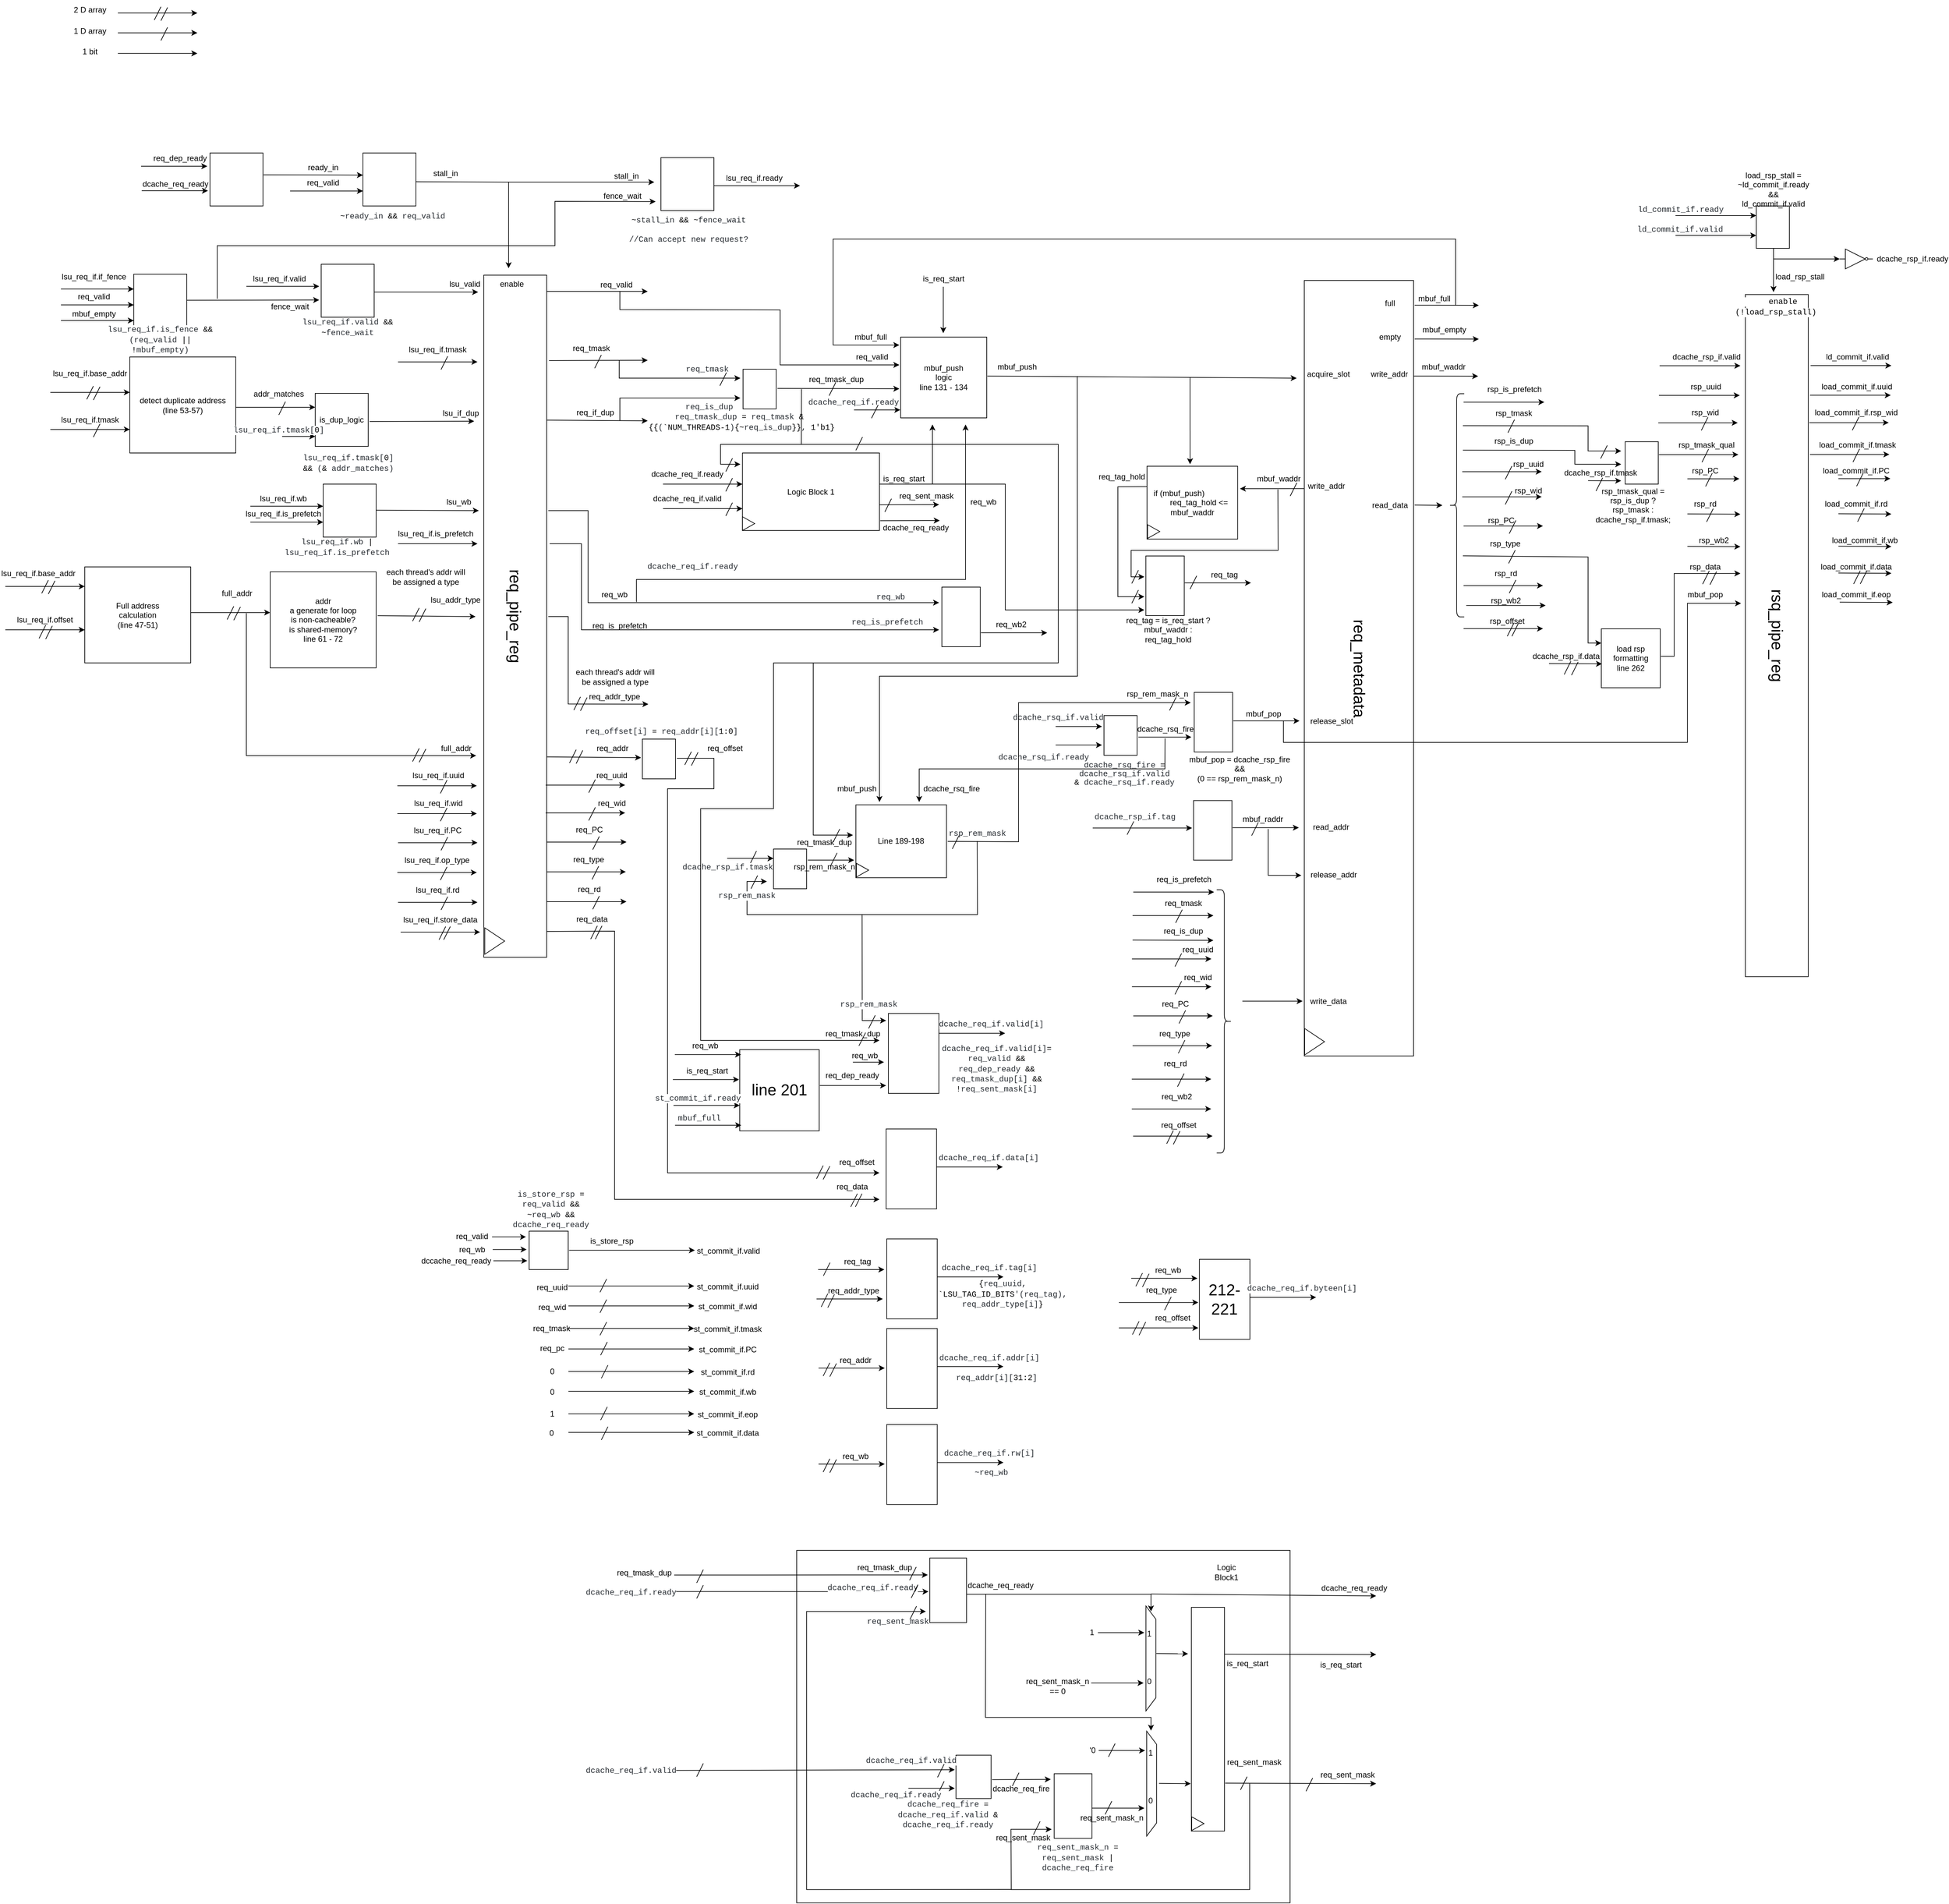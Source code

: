 <mxfile version="20.5.3" type="onedrive"><diagram id="UW1cZrrEiu0xbqJpiv0T" name="第 1 页"><mxGraphModel dx="5455" dy="1888" grid="1" gridSize="10" guides="1" tooltips="1" connect="1" arrows="1" fold="1" page="1" pageScale="1" pageWidth="827" pageHeight="1169" math="0" shadow="0"><root><mxCell id="0"/><mxCell id="1" parent="0"/><mxCell id="nfgQqxL2s0fZGVTxYPiY-47" value="" style="rounded=0;whiteSpace=wrap;html=1;fontSize=24;" parent="1" vertex="1"><mxGeometry x="1150" y="1331" width="50" height="60" as="geometry"/></mxCell><mxCell id="FMywtoYgJf79Mo-qWHZG-160" value="" style="rounded=0;whiteSpace=wrap;html=1;fontSize=12;fontColor=none;noLabel=1;" parent="1" vertex="1"><mxGeometry x="1185" y="2390" width="745" height="532.28" as="geometry"/></mxCell><mxCell id="L0hczKW4CT14L7koBMN6-17" value="Full address&lt;br&gt;calculation&lt;br&gt;(line 47-51)" style="rounded=0;whiteSpace=wrap;html=1;" parent="1" vertex="1"><mxGeometry x="110" y="905" width="160" height="145" as="geometry"/></mxCell><mxCell id="L0hczKW4CT14L7koBMN6-18" value="" style="endArrow=classic;html=1;rounded=0;" parent="1" edge="1"><mxGeometry width="50" height="50" relative="1" as="geometry"><mxPoint x="-10" y="934.44" as="sourcePoint"/><mxPoint x="110" y="934.44" as="targetPoint"/></mxGeometry></mxCell><mxCell id="L0hczKW4CT14L7koBMN6-19" value="" style="endArrow=classic;html=1;rounded=0;" parent="1" edge="1"><mxGeometry width="50" height="50" relative="1" as="geometry"><mxPoint x="-10" y="1000" as="sourcePoint"/><mxPoint x="110" y="1000" as="targetPoint"/></mxGeometry></mxCell><mxCell id="L0hczKW4CT14L7koBMN6-20" value="lsu_req_if.base_addr" style="text;html=1;strokeColor=none;fillColor=none;align=center;verticalAlign=middle;whiteSpace=wrap;rounded=0;" parent="1" vertex="1"><mxGeometry x="10" y="900" width="60" height="30" as="geometry"/></mxCell><mxCell id="L0hczKW4CT14L7koBMN6-21" value="lsu_req_if.offset" style="text;html=1;strokeColor=none;fillColor=none;align=center;verticalAlign=middle;whiteSpace=wrap;rounded=0;" parent="1" vertex="1"><mxGeometry x="20" y="970" width="60" height="30" as="geometry"/></mxCell><mxCell id="L0hczKW4CT14L7koBMN6-22" value="" style="endArrow=none;html=1;rounded=0;" parent="1" edge="1"><mxGeometry width="50" height="50" relative="1" as="geometry"><mxPoint x="45" y="945" as="sourcePoint"/><mxPoint x="55" y="925" as="targetPoint"/></mxGeometry></mxCell><mxCell id="L0hczKW4CT14L7koBMN6-23" value="" style="endArrow=none;html=1;rounded=0;" parent="1" edge="1"><mxGeometry width="50" height="50" relative="1" as="geometry"><mxPoint x="55" y="946" as="sourcePoint"/><mxPoint x="65" y="926" as="targetPoint"/></mxGeometry></mxCell><mxCell id="L0hczKW4CT14L7koBMN6-24" value="" style="endArrow=none;html=1;rounded=0;" parent="1" edge="1"><mxGeometry width="50" height="50" relative="1" as="geometry"><mxPoint x="41" y="1013" as="sourcePoint"/><mxPoint x="51" y="993" as="targetPoint"/></mxGeometry></mxCell><mxCell id="L0hczKW4CT14L7koBMN6-25" value="" style="endArrow=none;html=1;rounded=0;" parent="1" edge="1"><mxGeometry width="50" height="50" relative="1" as="geometry"><mxPoint x="51" y="1014" as="sourcePoint"/><mxPoint x="61" y="994" as="targetPoint"/></mxGeometry></mxCell><mxCell id="L0hczKW4CT14L7koBMN6-26" value="" style="endArrow=classic;html=1;rounded=0;" parent="1" edge="1"><mxGeometry width="50" height="50" relative="1" as="geometry"><mxPoint x="160" y="68.66" as="sourcePoint"/><mxPoint x="280" y="68.66" as="targetPoint"/></mxGeometry></mxCell><mxCell id="L0hczKW4CT14L7koBMN6-27" value="" style="endArrow=none;html=1;rounded=0;" parent="1" edge="1"><mxGeometry width="50" height="50" relative="1" as="geometry"><mxPoint x="215" y="79.22" as="sourcePoint"/><mxPoint x="225" y="59.22" as="targetPoint"/></mxGeometry></mxCell><mxCell id="L0hczKW4CT14L7koBMN6-28" value="" style="endArrow=none;html=1;rounded=0;" parent="1" edge="1"><mxGeometry width="50" height="50" relative="1" as="geometry"><mxPoint x="225" y="80.22" as="sourcePoint"/><mxPoint x="235" y="60.22" as="targetPoint"/></mxGeometry></mxCell><mxCell id="L0hczKW4CT14L7koBMN6-29" value="" style="endArrow=classic;html=1;rounded=0;" parent="1" edge="1"><mxGeometry width="50" height="50" relative="1" as="geometry"><mxPoint x="160" y="98.66" as="sourcePoint"/><mxPoint x="280" y="98.66" as="targetPoint"/></mxGeometry></mxCell><mxCell id="L0hczKW4CT14L7koBMN6-31" value="" style="endArrow=none;html=1;rounded=0;" parent="1" edge="1"><mxGeometry width="50" height="50" relative="1" as="geometry"><mxPoint x="225" y="110.22" as="sourcePoint"/><mxPoint x="235" y="90.22" as="targetPoint"/></mxGeometry></mxCell><mxCell id="L0hczKW4CT14L7koBMN6-32" value="" style="endArrow=classic;html=1;rounded=0;" parent="1" edge="1"><mxGeometry width="50" height="50" relative="1" as="geometry"><mxPoint x="160" y="129.66" as="sourcePoint"/><mxPoint x="280" y="129.66" as="targetPoint"/></mxGeometry></mxCell><mxCell id="L0hczKW4CT14L7koBMN6-37" value="" style="endArrow=classic;html=1;rounded=0;" parent="1" edge="1"><mxGeometry width="50" height="50" relative="1" as="geometry"><mxPoint x="270" y="973.94" as="sourcePoint"/><mxPoint x="390" y="973.94" as="targetPoint"/></mxGeometry></mxCell><mxCell id="L0hczKW4CT14L7koBMN6-38" value="" style="endArrow=none;html=1;rounded=0;" parent="1" edge="1"><mxGeometry width="50" height="50" relative="1" as="geometry"><mxPoint x="325" y="984.5" as="sourcePoint"/><mxPoint x="335" y="964.5" as="targetPoint"/></mxGeometry></mxCell><mxCell id="L0hczKW4CT14L7koBMN6-39" value="" style="endArrow=none;html=1;rounded=0;" parent="1" edge="1"><mxGeometry width="50" height="50" relative="1" as="geometry"><mxPoint x="335" y="985.5" as="sourcePoint"/><mxPoint x="345" y="965.5" as="targetPoint"/></mxGeometry></mxCell><mxCell id="L0hczKW4CT14L7koBMN6-40" value="full_addr" style="text;html=1;strokeColor=none;fillColor=none;align=center;verticalAlign=middle;whiteSpace=wrap;rounded=0;" parent="1" vertex="1"><mxGeometry x="310" y="930" width="60" height="30" as="geometry"/></mxCell><mxCell id="L0hczKW4CT14L7koBMN6-41" value="detect duplicate address&lt;br&gt;(line 53-57)" style="rounded=0;whiteSpace=wrap;html=1;" parent="1" vertex="1"><mxGeometry x="178" y="588" width="160" height="145" as="geometry"/></mxCell><mxCell id="L0hczKW4CT14L7koBMN6-42" value="" style="endArrow=classic;html=1;rounded=0;" parent="1" edge="1"><mxGeometry width="50" height="50" relative="1" as="geometry"><mxPoint x="338" y="663.94" as="sourcePoint"/><mxPoint x="458" y="663.94" as="targetPoint"/></mxGeometry></mxCell><mxCell id="L0hczKW4CT14L7koBMN6-43" value="" style="endArrow=none;html=1;rounded=0;" parent="1" edge="1"><mxGeometry width="50" height="50" relative="1" as="geometry"><mxPoint x="403" y="675.5" as="sourcePoint"/><mxPoint x="413" y="655.5" as="targetPoint"/></mxGeometry></mxCell><mxCell id="L0hczKW4CT14L7koBMN6-44" value="addr_matches" style="text;html=1;strokeColor=none;fillColor=none;align=center;verticalAlign=middle;whiteSpace=wrap;rounded=0;" parent="1" vertex="1"><mxGeometry x="373" y="629" width="60" height="30" as="geometry"/></mxCell><mxCell id="L0hczKW4CT14L7koBMN6-45" value="" style="endArrow=classic;html=1;rounded=0;" parent="1" edge="1"><mxGeometry width="50" height="50" relative="1" as="geometry"><mxPoint x="58" y="641.44" as="sourcePoint"/><mxPoint x="178" y="641.44" as="targetPoint"/></mxGeometry></mxCell><mxCell id="L0hczKW4CT14L7koBMN6-46" value="" style="endArrow=none;html=1;rounded=0;" parent="1" edge="1"><mxGeometry width="50" height="50" relative="1" as="geometry"><mxPoint x="113" y="652" as="sourcePoint"/><mxPoint x="123" y="632" as="targetPoint"/></mxGeometry></mxCell><mxCell id="L0hczKW4CT14L7koBMN6-47" value="" style="endArrow=none;html=1;rounded=0;" parent="1" edge="1"><mxGeometry width="50" height="50" relative="1" as="geometry"><mxPoint x="123" y="653" as="sourcePoint"/><mxPoint x="133" y="633" as="targetPoint"/></mxGeometry></mxCell><mxCell id="L0hczKW4CT14L7koBMN6-48" value="" style="endArrow=classic;html=1;rounded=0;" parent="1" edge="1"><mxGeometry width="50" height="50" relative="1" as="geometry"><mxPoint x="58" y="697.44" as="sourcePoint"/><mxPoint x="178" y="697.44" as="targetPoint"/></mxGeometry></mxCell><mxCell id="L0hczKW4CT14L7koBMN6-50" value="" style="endArrow=none;html=1;rounded=0;" parent="1" edge="1"><mxGeometry width="50" height="50" relative="1" as="geometry"><mxPoint x="123" y="709.0" as="sourcePoint"/><mxPoint x="133" y="689.0" as="targetPoint"/></mxGeometry></mxCell><mxCell id="L0hczKW4CT14L7koBMN6-51" value="lsu_req_if.base_addr" style="text;html=1;strokeColor=none;fillColor=none;align=center;verticalAlign=middle;whiteSpace=wrap;rounded=0;" parent="1" vertex="1"><mxGeometry x="88" y="598" width="60" height="30" as="geometry"/></mxCell><mxCell id="L0hczKW4CT14L7koBMN6-52" value="lsu_req_if.tmask" style="text;html=1;strokeColor=none;fillColor=none;align=center;verticalAlign=middle;whiteSpace=wrap;rounded=0;" parent="1" vertex="1"><mxGeometry x="88" y="668" width="60" height="30" as="geometry"/></mxCell><mxCell id="L0hczKW4CT14L7koBMN6-53" value="is_dup_logic" style="rounded=0;whiteSpace=wrap;html=1;" parent="1" vertex="1"><mxGeometry x="458" y="643" width="80" height="80" as="geometry"/></mxCell><mxCell id="L0hczKW4CT14L7koBMN6-54" value="" style="endArrow=classic;html=1;rounded=0;" parent="1" edge="1"><mxGeometry width="50" height="50" relative="1" as="geometry"><mxPoint x="540" y="685.44" as="sourcePoint"/><mxPoint x="698" y="685" as="targetPoint"/></mxGeometry></mxCell><mxCell id="L0hczKW4CT14L7koBMN6-55" value="lsu_if_dup" style="text;html=1;strokeColor=none;fillColor=none;align=center;verticalAlign=middle;whiteSpace=wrap;rounded=0;" parent="1" vertex="1"><mxGeometry x="648" y="658" width="60" height="30" as="geometry"/></mxCell><mxCell id="L0hczKW4CT14L7koBMN6-56" value="&lt;span style=&quot;color: rgb(36, 41, 47); font-family: ui-monospace, SFMono-Regular, &amp;quot;SF Mono&amp;quot;, Menlo, Consolas, &amp;quot;Liberation Mono&amp;quot;, monospace; text-align: start; background-color: rgb(255, 255, 255);&quot;&gt;lsu_req_if.tmask[&lt;/span&gt;&lt;span style=&quot;box-sizing: border-box; color: var(--color-prettylights-syntax-constant); font-family: ui-monospace, SFMono-Regular, &amp;quot;SF Mono&amp;quot;, Menlo, Consolas, &amp;quot;Liberation Mono&amp;quot;, monospace; text-align: start; background-color: rgb(255, 255, 255);&quot; class=&quot;pl-c1&quot;&gt;0&lt;/span&gt;&lt;span style=&quot;color: rgb(36, 41, 47); font-family: ui-monospace, SFMono-Regular, &amp;quot;SF Mono&amp;quot;, Menlo, Consolas, &amp;quot;Liberation Mono&amp;quot;, monospace; text-align: start; background-color: rgb(255, 255, 255);&quot;&gt;] &lt;/span&gt;&lt;span style=&quot;box-sizing: border-box; color: var(--color-prettylights-syntax-keyword); font-family: ui-monospace, SFMono-Regular, &amp;quot;SF Mono&amp;quot;, Menlo, Consolas, &amp;quot;Liberation Mono&amp;quot;, monospace; text-align: start; background-color: rgb(255, 255, 255);&quot; class=&quot;pl-k&quot;&gt;&amp;amp;&amp;amp;&lt;/span&gt;&lt;span style=&quot;color: rgb(36, 41, 47); font-family: ui-monospace, SFMono-Regular, &amp;quot;SF Mono&amp;quot;, Menlo, Consolas, &amp;quot;Liberation Mono&amp;quot;, monospace; text-align: start; background-color: rgb(255, 255, 255);&quot;&gt; (&lt;/span&gt;&lt;span style=&quot;box-sizing: border-box; color: var(--color-prettylights-syntax-keyword); font-family: ui-monospace, SFMono-Regular, &amp;quot;SF Mono&amp;quot;, Menlo, Consolas, &amp;quot;Liberation Mono&amp;quot;, monospace; text-align: start; background-color: rgb(255, 255, 255);&quot; class=&quot;pl-k&quot;&gt;&amp;amp;&lt;/span&gt;&lt;span style=&quot;color: rgb(36, 41, 47); font-family: ui-monospace, SFMono-Regular, &amp;quot;SF Mono&amp;quot;, Menlo, Consolas, &amp;quot;Liberation Mono&amp;quot;, monospace; text-align: start; background-color: rgb(255, 255, 255);&quot;&gt; addr_matches)&lt;/span&gt;" style="text;html=1;strokeColor=none;fillColor=none;align=center;verticalAlign=middle;whiteSpace=wrap;rounded=0;" parent="1" vertex="1"><mxGeometry x="433" y="733" width="150" height="30" as="geometry"/></mxCell><mxCell id="L0hczKW4CT14L7koBMN6-57" value="" style="endArrow=classic;html=1;rounded=0;" parent="1" edge="1"><mxGeometry width="50" height="50" relative="1" as="geometry"><mxPoint x="408" y="708" as="sourcePoint"/><mxPoint x="458" y="708" as="targetPoint"/></mxGeometry></mxCell><mxCell id="L0hczKW4CT14L7koBMN6-58" value="&lt;span style=&quot;color: rgb(36, 41, 47); font-family: ui-monospace, SFMono-Regular, &amp;quot;SF Mono&amp;quot;, Menlo, Consolas, &amp;quot;Liberation Mono&amp;quot;, monospace; text-align: start; background-color: rgb(255, 255, 255);&quot;&gt;lsu_req_if.tmask[&lt;/span&gt;&lt;span style=&quot;color: var(--color-prettylights-syntax-constant); box-sizing: border-box; font-family: ui-monospace, SFMono-Regular, &amp;quot;SF Mono&amp;quot;, Menlo, Consolas, &amp;quot;Liberation Mono&amp;quot;, monospace; text-align: start; background-color: rgb(255, 255, 255);&quot; class=&quot;pl-c1&quot;&gt;0&lt;/span&gt;&lt;span style=&quot;color: rgb(36, 41, 47); font-family: ui-monospace, SFMono-Regular, &amp;quot;SF Mono&amp;quot;, Menlo, Consolas, &amp;quot;Liberation Mono&amp;quot;, monospace; text-align: start; background-color: rgb(255, 255, 255);&quot;&gt;]&lt;/span&gt;" style="text;html=1;strokeColor=none;fillColor=none;align=center;verticalAlign=middle;whiteSpace=wrap;rounded=0;" parent="1" vertex="1"><mxGeometry x="373" y="683" width="60" height="30" as="geometry"/></mxCell><mxCell id="L0hczKW4CT14L7koBMN6-59" value="addr&lt;br&gt;a generate for loop&lt;br&gt;is non-cacheable?&lt;br&gt;is shared-memory?&lt;br&gt;line 61 - 72" style="rounded=0;whiteSpace=wrap;html=1;" parent="1" vertex="1"><mxGeometry x="390" y="912.5" width="160" height="145" as="geometry"/></mxCell><mxCell id="L0hczKW4CT14L7koBMN6-62" value="" style="endArrow=classic;html=1;rounded=0;exitX=1.014;exitY=0.456;exitDx=0;exitDy=0;exitPerimeter=0;" parent="1" source="L0hczKW4CT14L7koBMN6-59" edge="1"><mxGeometry width="50" height="50" relative="1" as="geometry"><mxPoint x="550" y="976.44" as="sourcePoint"/><mxPoint x="700" y="980" as="targetPoint"/></mxGeometry></mxCell><mxCell id="L0hczKW4CT14L7koBMN6-63" value="" style="endArrow=none;html=1;rounded=0;" parent="1" edge="1"><mxGeometry width="50" height="50" relative="1" as="geometry"><mxPoint x="605" y="987" as="sourcePoint"/><mxPoint x="615" y="967" as="targetPoint"/></mxGeometry></mxCell><mxCell id="L0hczKW4CT14L7koBMN6-64" value="" style="endArrow=none;html=1;rounded=0;" parent="1" edge="1"><mxGeometry width="50" height="50" relative="1" as="geometry"><mxPoint x="615" y="988" as="sourcePoint"/><mxPoint x="625" y="968" as="targetPoint"/></mxGeometry></mxCell><mxCell id="L0hczKW4CT14L7koBMN6-65" value="lsu_addr_type" style="text;html=1;strokeColor=none;fillColor=none;align=center;verticalAlign=middle;whiteSpace=wrap;rounded=0;" parent="1" vertex="1"><mxGeometry x="640" y="940" width="60" height="30" as="geometry"/></mxCell><mxCell id="L0hczKW4CT14L7koBMN6-66" value="each thread's addr will be assigned a type" style="text;html=1;strokeColor=none;fillColor=none;align=center;verticalAlign=middle;whiteSpace=wrap;rounded=0;" parent="1" vertex="1"><mxGeometry x="560" y="905" width="130" height="30" as="geometry"/></mxCell><mxCell id="L0hczKW4CT14L7koBMN6-68" value="" style="rounded=0;whiteSpace=wrap;html=1;" parent="1" vertex="1"><mxGeometry x="184" y="463" width="80" height="80" as="geometry"/></mxCell><mxCell id="L0hczKW4CT14L7koBMN6-69" value="" style="endArrow=classic;html=1;rounded=0;" parent="1" edge="1"><mxGeometry width="50" height="50" relative="1" as="geometry"><mxPoint x="264" y="502.41" as="sourcePoint"/><mxPoint x="464" y="502" as="targetPoint"/></mxGeometry></mxCell><mxCell id="L0hczKW4CT14L7koBMN6-70" value="fence_wait" style="text;html=1;strokeColor=none;fillColor=none;align=center;verticalAlign=middle;whiteSpace=wrap;rounded=0;" parent="1" vertex="1"><mxGeometry x="390" y="497" width="60" height="30" as="geometry"/></mxCell><mxCell id="L0hczKW4CT14L7koBMN6-71" value="" style="endArrow=classic;html=1;rounded=0;" parent="1" edge="1"><mxGeometry width="50" height="50" relative="1" as="geometry"><mxPoint x="74" y="485.41" as="sourcePoint"/><mxPoint x="184" y="485.41" as="targetPoint"/></mxGeometry></mxCell><mxCell id="L0hczKW4CT14L7koBMN6-72" value="lsu_req_if.if_fence" style="text;html=1;strokeColor=none;fillColor=none;align=center;verticalAlign=middle;whiteSpace=wrap;rounded=0;" parent="1" vertex="1"><mxGeometry x="94" y="452" width="60" height="30" as="geometry"/></mxCell><mxCell id="L0hczKW4CT14L7koBMN6-73" value="" style="endArrow=classic;html=1;rounded=0;" parent="1" edge="1"><mxGeometry width="50" height="50" relative="1" as="geometry"><mxPoint x="74" y="509.41" as="sourcePoint"/><mxPoint x="184" y="509.41" as="targetPoint"/></mxGeometry></mxCell><mxCell id="L0hczKW4CT14L7koBMN6-74" value="req_valid" style="text;html=1;strokeColor=none;fillColor=none;align=center;verticalAlign=middle;whiteSpace=wrap;rounded=0;" parent="1" vertex="1"><mxGeometry x="94" y="482" width="60" height="30" as="geometry"/></mxCell><mxCell id="L0hczKW4CT14L7koBMN6-75" value="" style="endArrow=classic;html=1;rounded=0;" parent="1" edge="1"><mxGeometry width="50" height="50" relative="1" as="geometry"><mxPoint x="74" y="533.0" as="sourcePoint"/><mxPoint x="184" y="533.0" as="targetPoint"/></mxGeometry></mxCell><mxCell id="L0hczKW4CT14L7koBMN6-76" value="mbuf_empty" style="text;html=1;strokeColor=none;fillColor=none;align=center;verticalAlign=middle;whiteSpace=wrap;rounded=0;" parent="1" vertex="1"><mxGeometry x="94" y="508" width="60" height="30" as="geometry"/></mxCell><mxCell id="L0hczKW4CT14L7koBMN6-78" value="&lt;span style=&quot;color: rgb(36, 41, 47); font-family: ui-monospace, SFMono-Regular, &amp;quot;SF Mono&amp;quot;, Menlo, Consolas, &amp;quot;Liberation Mono&amp;quot;, monospace; text-align: start; background-color: rgb(255, 255, 255);&quot;&gt;lsu_req_if.is_fence &lt;/span&gt;&lt;span style=&quot;box-sizing: border-box; color: var(--color-prettylights-syntax-keyword); font-family: ui-monospace, SFMono-Regular, &amp;quot;SF Mono&amp;quot;, Menlo, Consolas, &amp;quot;Liberation Mono&amp;quot;, monospace; text-align: start; background-color: rgb(255, 255, 255);&quot; class=&quot;pl-k&quot;&gt;&amp;amp;&amp;amp;&lt;/span&gt;&lt;span style=&quot;color: rgb(36, 41, 47); font-family: ui-monospace, SFMono-Regular, &amp;quot;SF Mono&amp;quot;, Menlo, Consolas, &amp;quot;Liberation Mono&amp;quot;, monospace; text-align: start; background-color: rgb(255, 255, 255);&quot;&gt; (req_valid &lt;/span&gt;&lt;span style=&quot;box-sizing: border-box; color: var(--color-prettylights-syntax-keyword); font-family: ui-monospace, SFMono-Regular, &amp;quot;SF Mono&amp;quot;, Menlo, Consolas, &amp;quot;Liberation Mono&amp;quot;, monospace; text-align: start; background-color: rgb(255, 255, 255);&quot; class=&quot;pl-k&quot;&gt;||&lt;/span&gt;&lt;span style=&quot;color: rgb(36, 41, 47); font-family: ui-monospace, SFMono-Regular, &amp;quot;SF Mono&amp;quot;, Menlo, Consolas, &amp;quot;Liberation Mono&amp;quot;, monospace; text-align: start; background-color: rgb(255, 255, 255);&quot;&gt; &lt;/span&gt;&lt;span style=&quot;box-sizing: border-box; color: var(--color-prettylights-syntax-keyword); font-family: ui-monospace, SFMono-Regular, &amp;quot;SF Mono&amp;quot;, Menlo, Consolas, &amp;quot;Liberation Mono&amp;quot;, monospace; text-align: start; background-color: rgb(255, 255, 255);&quot; class=&quot;pl-k&quot;&gt;!&lt;/span&gt;&lt;span style=&quot;color: rgb(36, 41, 47); font-family: ui-monospace, SFMono-Regular, &amp;quot;SF Mono&amp;quot;, Menlo, Consolas, &amp;quot;Liberation Mono&amp;quot;, monospace; text-align: start; background-color: rgb(255, 255, 255);&quot;&gt;mbuf_empty)&lt;/span&gt;" style="text;html=1;strokeColor=none;fillColor=none;align=center;verticalAlign=middle;whiteSpace=wrap;rounded=0;" parent="1" vertex="1"><mxGeometry x="134" y="547" width="180" height="30" as="geometry"/></mxCell><mxCell id="L0hczKW4CT14L7koBMN6-79" value="" style="rounded=0;whiteSpace=wrap;html=1;" parent="1" vertex="1"><mxGeometry x="530" y="280" width="80" height="80" as="geometry"/></mxCell><mxCell id="L0hczKW4CT14L7koBMN6-80" value="" style="endArrow=classic;html=1;rounded=0;" parent="1" edge="1"><mxGeometry width="50" height="50" relative="1" as="geometry"><mxPoint x="610" y="323.41" as="sourcePoint"/><mxPoint x="750" y="454" as="targetPoint"/><Array as="points"><mxPoint x="750" y="324"/></Array></mxGeometry></mxCell><mxCell id="L0hczKW4CT14L7koBMN6-81" value="stall_in" style="text;html=1;strokeColor=none;fillColor=none;align=center;verticalAlign=middle;whiteSpace=wrap;rounded=0;" parent="1" vertex="1"><mxGeometry x="625" y="296" width="60" height="30" as="geometry"/></mxCell><mxCell id="L0hczKW4CT14L7koBMN6-82" value="" style="endArrow=classic;html=1;rounded=0;" parent="1" edge="1"><mxGeometry width="50" height="50" relative="1" as="geometry"><mxPoint x="380" y="313" as="sourcePoint"/><mxPoint x="530" y="313.41" as="targetPoint"/></mxGeometry></mxCell><mxCell id="L0hczKW4CT14L7koBMN6-83" value="ready_in" style="text;html=1;strokeColor=none;fillColor=none;align=center;verticalAlign=middle;whiteSpace=wrap;rounded=0;" parent="1" vertex="1"><mxGeometry x="440" y="287" width="60" height="30" as="geometry"/></mxCell><mxCell id="L0hczKW4CT14L7koBMN6-84" value="" style="endArrow=classic;html=1;rounded=0;" parent="1" edge="1"><mxGeometry width="50" height="50" relative="1" as="geometry"><mxPoint x="420" y="337.41" as="sourcePoint"/><mxPoint x="530" y="337.41" as="targetPoint"/></mxGeometry></mxCell><mxCell id="L0hczKW4CT14L7koBMN6-85" value="req_valid" style="text;html=1;strokeColor=none;fillColor=none;align=center;verticalAlign=middle;whiteSpace=wrap;rounded=0;" parent="1" vertex="1"><mxGeometry x="440" y="310" width="60" height="30" as="geometry"/></mxCell><mxCell id="L0hczKW4CT14L7koBMN6-88" value="&lt;span style=&quot;color: rgb(36, 41, 47); font-family: ui-monospace, SFMono-Regular, &amp;quot;SF Mono&amp;quot;, Menlo, Consolas, &amp;quot;Liberation Mono&amp;quot;, monospace; text-align: start; background-color: rgb(255, 255, 255);&quot;&gt; &lt;/span&gt;&lt;span style=&quot;box-sizing: border-box; color: var(--color-prettylights-syntax-keyword); font-family: ui-monospace, SFMono-Regular, &amp;quot;SF Mono&amp;quot;, Menlo, Consolas, &amp;quot;Liberation Mono&amp;quot;, monospace; text-align: start; background-color: rgb(255, 255, 255);&quot; class=&quot;pl-k&quot;&gt;~&lt;/span&gt;&lt;span style=&quot;color: rgb(36, 41, 47); font-family: ui-monospace, SFMono-Regular, &amp;quot;SF Mono&amp;quot;, Menlo, Consolas, &amp;quot;Liberation Mono&amp;quot;, monospace; text-align: start; background-color: rgb(255, 255, 255);&quot;&gt;ready_in &lt;/span&gt;&lt;span style=&quot;box-sizing: border-box; color: var(--color-prettylights-syntax-keyword); font-family: ui-monospace, SFMono-Regular, &amp;quot;SF Mono&amp;quot;, Menlo, Consolas, &amp;quot;Liberation Mono&amp;quot;, monospace; text-align: start; background-color: rgb(255, 255, 255);&quot; class=&quot;pl-k&quot;&gt;&amp;amp;&amp;amp;&lt;/span&gt;&lt;span style=&quot;color: rgb(36, 41, 47); font-family: ui-monospace, SFMono-Regular, &amp;quot;SF Mono&amp;quot;, Menlo, Consolas, &amp;quot;Liberation Mono&amp;quot;, monospace; text-align: start; background-color: rgb(255, 255, 255);&quot;&gt; req_valid&lt;/span&gt;" style="text;html=1;strokeColor=none;fillColor=none;align=center;verticalAlign=middle;whiteSpace=wrap;rounded=0;" parent="1" vertex="1"><mxGeometry x="485" y="360" width="180" height="30" as="geometry"/></mxCell><mxCell id="L0hczKW4CT14L7koBMN6-89" value="" style="rounded=0;whiteSpace=wrap;html=1;" parent="1" vertex="1"><mxGeometry x="467" y="448" width="80" height="80" as="geometry"/></mxCell><mxCell id="L0hczKW4CT14L7koBMN6-90" value="" style="endArrow=classic;html=1;rounded=0;" parent="1" edge="1"><mxGeometry width="50" height="50" relative="1" as="geometry"><mxPoint x="547" y="490" as="sourcePoint"/><mxPoint x="704" y="490" as="targetPoint"/></mxGeometry></mxCell><mxCell id="L0hczKW4CT14L7koBMN6-91" value="lsu_valid" style="text;html=1;strokeColor=none;fillColor=none;align=center;verticalAlign=middle;whiteSpace=wrap;rounded=0;" parent="1" vertex="1"><mxGeometry x="654" y="463" width="60" height="30" as="geometry"/></mxCell><mxCell id="L0hczKW4CT14L7koBMN6-92" value="" style="endArrow=classic;html=1;rounded=0;" parent="1" edge="1"><mxGeometry width="50" height="50" relative="1" as="geometry"><mxPoint x="354" y="481.41" as="sourcePoint"/><mxPoint x="464" y="481.41" as="targetPoint"/></mxGeometry></mxCell><mxCell id="L0hczKW4CT14L7koBMN6-93" value="lsu_req_if.valid" style="text;html=1;strokeColor=none;fillColor=none;align=center;verticalAlign=middle;whiteSpace=wrap;rounded=0;" parent="1" vertex="1"><mxGeometry x="374" y="455" width="60" height="30" as="geometry"/></mxCell><mxCell id="L0hczKW4CT14L7koBMN6-96" value="&lt;span style=&quot;color: rgb(36, 41, 47); font-family: ui-monospace, SFMono-Regular, &amp;quot;SF Mono&amp;quot;, Menlo, Consolas, &amp;quot;Liberation Mono&amp;quot;, monospace; text-align: start; background-color: rgb(255, 255, 255);&quot;&gt;lsu_req_if.valid &lt;/span&gt;&lt;span style=&quot;box-sizing: border-box; color: var(--color-prettylights-syntax-keyword); font-family: ui-monospace, SFMono-Regular, &amp;quot;SF Mono&amp;quot;, Menlo, Consolas, &amp;quot;Liberation Mono&amp;quot;, monospace; text-align: start; background-color: rgb(255, 255, 255);&quot; class=&quot;pl-k&quot;&gt;&amp;amp;&amp;amp;&lt;/span&gt;&lt;span style=&quot;color: rgb(36, 41, 47); font-family: ui-monospace, SFMono-Regular, &amp;quot;SF Mono&amp;quot;, Menlo, Consolas, &amp;quot;Liberation Mono&amp;quot;, monospace; text-align: start; background-color: rgb(255, 255, 255);&quot;&gt; &lt;/span&gt;&lt;span style=&quot;box-sizing: border-box; color: var(--color-prettylights-syntax-keyword); font-family: ui-monospace, SFMono-Regular, &amp;quot;SF Mono&amp;quot;, Menlo, Consolas, &amp;quot;Liberation Mono&amp;quot;, monospace; text-align: start; background-color: rgb(255, 255, 255);&quot; class=&quot;pl-k&quot;&gt;~&lt;/span&gt;&lt;span style=&quot;color: rgb(36, 41, 47); font-family: ui-monospace, SFMono-Regular, &amp;quot;SF Mono&amp;quot;, Menlo, Consolas, &amp;quot;Liberation Mono&amp;quot;, monospace; text-align: start; background-color: rgb(255, 255, 255);&quot;&gt;fence_wait&lt;/span&gt;" style="text;html=1;strokeColor=none;fillColor=none;align=center;verticalAlign=middle;whiteSpace=wrap;rounded=0;" parent="1" vertex="1"><mxGeometry x="417" y="528" width="180" height="30" as="geometry"/></mxCell><mxCell id="L0hczKW4CT14L7koBMN6-97" value="" style="rounded=0;whiteSpace=wrap;html=1;" parent="1" vertex="1"><mxGeometry x="470" y="780" width="80" height="80" as="geometry"/></mxCell><mxCell id="L0hczKW4CT14L7koBMN6-98" value="" style="endArrow=classic;html=1;rounded=0;" parent="1" edge="1"><mxGeometry width="50" height="50" relative="1" as="geometry"><mxPoint x="550" y="819.41" as="sourcePoint"/><mxPoint x="705" y="820" as="targetPoint"/></mxGeometry></mxCell><mxCell id="L0hczKW4CT14L7koBMN6-99" value="lsu_wb" style="text;html=1;strokeColor=none;fillColor=none;align=center;verticalAlign=middle;whiteSpace=wrap;rounded=0;" parent="1" vertex="1"><mxGeometry x="645" y="792" width="60" height="30" as="geometry"/></mxCell><mxCell id="L0hczKW4CT14L7koBMN6-100" value="" style="endArrow=classic;html=1;rounded=0;" parent="1" edge="1"><mxGeometry width="50" height="50" relative="1" as="geometry"><mxPoint x="360" y="813.41" as="sourcePoint"/><mxPoint x="470" y="813.41" as="targetPoint"/></mxGeometry></mxCell><mxCell id="L0hczKW4CT14L7koBMN6-101" value="lsu_req_if.wb" style="text;html=1;strokeColor=none;fillColor=none;align=center;verticalAlign=middle;whiteSpace=wrap;rounded=0;" parent="1" vertex="1"><mxGeometry x="380" y="787" width="60" height="30" as="geometry"/></mxCell><mxCell id="L0hczKW4CT14L7koBMN6-102" value="" style="endArrow=classic;html=1;rounded=0;" parent="1" edge="1"><mxGeometry width="50" height="50" relative="1" as="geometry"><mxPoint x="360" y="837.41" as="sourcePoint"/><mxPoint x="470" y="837.41" as="targetPoint"/></mxGeometry></mxCell><mxCell id="L0hczKW4CT14L7koBMN6-103" value="lsu_req_if.is_prefetch" style="text;html=1;strokeColor=none;fillColor=none;align=center;verticalAlign=middle;whiteSpace=wrap;rounded=0;" parent="1" vertex="1"><mxGeometry x="380" y="810" width="60" height="30" as="geometry"/></mxCell><mxCell id="L0hczKW4CT14L7koBMN6-106" value="&lt;span style=&quot;color: rgb(36, 41, 47); font-family: ui-monospace, SFMono-Regular, &amp;quot;SF Mono&amp;quot;, Menlo, Consolas, &amp;quot;Liberation Mono&amp;quot;, monospace; text-align: start; background-color: rgb(255, 255, 255);&quot;&gt;lsu_req_if.wb &lt;/span&gt;&lt;span style=&quot;box-sizing: border-box; color: var(--color-prettylights-syntax-keyword); font-family: ui-monospace, SFMono-Regular, &amp;quot;SF Mono&amp;quot;, Menlo, Consolas, &amp;quot;Liberation Mono&amp;quot;, monospace; text-align: start; background-color: rgb(255, 255, 255);&quot; class=&quot;pl-k&quot;&gt;|&lt;/span&gt;&lt;span style=&quot;color: rgb(36, 41, 47); font-family: ui-monospace, SFMono-Regular, &amp;quot;SF Mono&amp;quot;, Menlo, Consolas, &amp;quot;Liberation Mono&amp;quot;, monospace; text-align: start; background-color: rgb(255, 255, 255);&quot;&gt; lsu_req_if.is_prefetch&lt;/span&gt;" style="text;html=1;strokeColor=none;fillColor=none;align=center;verticalAlign=middle;whiteSpace=wrap;rounded=0;" parent="1" vertex="1"><mxGeometry x="416" y="860" width="150" height="30" as="geometry"/></mxCell><mxCell id="L0hczKW4CT14L7koBMN6-107" value="&lt;font style=&quot;font-size: 24px;&quot;&gt;req_pipe_reg&lt;/font&gt;" style="rounded=0;whiteSpace=wrap;html=1;rotation=90;" parent="1" vertex="1"><mxGeometry x="245" y="932" width="1030" height="95" as="geometry"/></mxCell><mxCell id="L0hczKW4CT14L7koBMN6-108" value="" style="triangle;whiteSpace=wrap;html=1;rotation=0;" parent="1" vertex="1"><mxGeometry x="714" y="1450" width="30" height="40" as="geometry"/></mxCell><mxCell id="L0hczKW4CT14L7koBMN6-109" value="" style="endArrow=classic;html=1;rounded=0;" parent="1" edge="1"><mxGeometry width="50" height="50" relative="1" as="geometry"><mxPoint x="354" y="975" as="sourcePoint"/><mxPoint x="701" y="1190" as="targetPoint"/><Array as="points"><mxPoint x="354" y="1190"/></Array></mxGeometry></mxCell><mxCell id="L0hczKW4CT14L7koBMN6-110" value="" style="endArrow=none;html=1;rounded=0;" parent="1" edge="1"><mxGeometry width="50" height="50" relative="1" as="geometry"><mxPoint x="605.0" y="1199" as="sourcePoint"/><mxPoint x="615.0" y="1179" as="targetPoint"/></mxGeometry></mxCell><mxCell id="L0hczKW4CT14L7koBMN6-111" value="" style="endArrow=none;html=1;rounded=0;" parent="1" edge="1"><mxGeometry width="50" height="50" relative="1" as="geometry"><mxPoint x="615.0" y="1200" as="sourcePoint"/><mxPoint x="625.0" y="1180" as="targetPoint"/></mxGeometry></mxCell><mxCell id="L0hczKW4CT14L7koBMN6-112" value="full_addr" style="text;html=1;strokeColor=none;fillColor=none;align=center;verticalAlign=middle;whiteSpace=wrap;rounded=0;" parent="1" vertex="1"><mxGeometry x="641" y="1164" width="60" height="30" as="geometry"/></mxCell><mxCell id="L0hczKW4CT14L7koBMN6-113" value="enable" style="text;html=1;strokeColor=none;fillColor=none;align=center;verticalAlign=middle;whiteSpace=wrap;rounded=0;" parent="1" vertex="1"><mxGeometry x="725" y="463" width="60" height="30" as="geometry"/></mxCell><mxCell id="L0hczKW4CT14L7koBMN6-114" value="" style="endArrow=classic;html=1;rounded=0;" parent="1" edge="1"><mxGeometry width="50" height="50" relative="1" as="geometry"><mxPoint x="583" y="870" as="sourcePoint"/><mxPoint x="703" y="870" as="targetPoint"/></mxGeometry></mxCell><mxCell id="L0hczKW4CT14L7koBMN6-115" value="lsu_req_if.is_prefetch" style="text;html=1;strokeColor=none;fillColor=none;align=center;verticalAlign=middle;whiteSpace=wrap;rounded=0;" parent="1" vertex="1"><mxGeometry x="610" y="840" width="60" height="30" as="geometry"/></mxCell><mxCell id="L0hczKW4CT14L7koBMN6-118" value="lsu_req_if.uuid" style="text;html=1;strokeColor=none;fillColor=none;align=center;verticalAlign=middle;whiteSpace=wrap;rounded=0;" parent="1" vertex="1"><mxGeometry x="614" y="1205" width="60" height="30" as="geometry"/></mxCell><mxCell id="L0hczKW4CT14L7koBMN6-119" value="" style="endArrow=classic;html=1;rounded=0;" parent="1" edge="1"><mxGeometry width="50" height="50" relative="1" as="geometry"><mxPoint x="582" y="1235.44" as="sourcePoint"/><mxPoint x="702" y="1235.44" as="targetPoint"/></mxGeometry></mxCell><mxCell id="L0hczKW4CT14L7koBMN6-120" value="" style="endArrow=none;html=1;rounded=0;" parent="1" edge="1"><mxGeometry width="50" height="50" relative="1" as="geometry"><mxPoint x="647" y="1247" as="sourcePoint"/><mxPoint x="657" y="1227" as="targetPoint"/></mxGeometry></mxCell><mxCell id="L0hczKW4CT14L7koBMN6-121" value="lsu_req_if.wid" style="text;html=1;strokeColor=none;fillColor=none;align=center;verticalAlign=middle;whiteSpace=wrap;rounded=0;" parent="1" vertex="1"><mxGeometry x="614" y="1247" width="60" height="30" as="geometry"/></mxCell><mxCell id="L0hczKW4CT14L7koBMN6-122" value="" style="endArrow=classic;html=1;rounded=0;" parent="1" edge="1"><mxGeometry width="50" height="50" relative="1" as="geometry"><mxPoint x="582" y="1277.44" as="sourcePoint"/><mxPoint x="702" y="1277.44" as="targetPoint"/></mxGeometry></mxCell><mxCell id="L0hczKW4CT14L7koBMN6-123" value="" style="endArrow=none;html=1;rounded=0;" parent="1" edge="1"><mxGeometry width="50" height="50" relative="1" as="geometry"><mxPoint x="647" y="1289.0" as="sourcePoint"/><mxPoint x="657" y="1269.0" as="targetPoint"/></mxGeometry></mxCell><mxCell id="L0hczKW4CT14L7koBMN6-124" value="" style="endArrow=classic;html=1;rounded=0;" parent="1" edge="1"><mxGeometry width="50" height="50" relative="1" as="geometry"><mxPoint x="583" y="595.44" as="sourcePoint"/><mxPoint x="703" y="595.44" as="targetPoint"/></mxGeometry></mxCell><mxCell id="L0hczKW4CT14L7koBMN6-125" value="" style="endArrow=none;html=1;rounded=0;" parent="1" edge="1"><mxGeometry width="50" height="50" relative="1" as="geometry"><mxPoint x="648" y="607.0" as="sourcePoint"/><mxPoint x="658" y="587.0" as="targetPoint"/></mxGeometry></mxCell><mxCell id="L0hczKW4CT14L7koBMN6-126" value="lsu_req_if.tmask" style="text;html=1;strokeColor=none;fillColor=none;align=center;verticalAlign=middle;whiteSpace=wrap;rounded=0;" parent="1" vertex="1"><mxGeometry x="613" y="562" width="60" height="30" as="geometry"/></mxCell><mxCell id="L0hczKW4CT14L7koBMN6-127" value="" style="endArrow=classic;html=1;rounded=0;" parent="1" edge="1"><mxGeometry width="50" height="50" relative="1" as="geometry"><mxPoint x="583" y="1321.44" as="sourcePoint"/><mxPoint x="703" y="1321.44" as="targetPoint"/></mxGeometry></mxCell><mxCell id="L0hczKW4CT14L7koBMN6-128" value="" style="endArrow=none;html=1;rounded=0;" parent="1" edge="1"><mxGeometry width="50" height="50" relative="1" as="geometry"><mxPoint x="648" y="1333" as="sourcePoint"/><mxPoint x="658" y="1313.0" as="targetPoint"/></mxGeometry></mxCell><mxCell id="L0hczKW4CT14L7koBMN6-129" value="lsu_req_if.PC" style="text;html=1;strokeColor=none;fillColor=none;align=center;verticalAlign=middle;whiteSpace=wrap;rounded=0;" parent="1" vertex="1"><mxGeometry x="613" y="1288" width="60" height="30" as="geometry"/></mxCell><mxCell id="L0hczKW4CT14L7koBMN6-133" value="" style="endArrow=classic;html=1;rounded=0;" parent="1" edge="1"><mxGeometry width="50" height="50" relative="1" as="geometry"><mxPoint x="582" y="1366.44" as="sourcePoint"/><mxPoint x="702" y="1366.44" as="targetPoint"/></mxGeometry></mxCell><mxCell id="L0hczKW4CT14L7koBMN6-134" value="" style="endArrow=none;html=1;rounded=0;" parent="1" edge="1"><mxGeometry width="50" height="50" relative="1" as="geometry"><mxPoint x="647" y="1378" as="sourcePoint"/><mxPoint x="657" y="1358" as="targetPoint"/></mxGeometry></mxCell><mxCell id="L0hczKW4CT14L7koBMN6-135" value="lsu_req_if.op_type" style="text;html=1;strokeColor=none;fillColor=none;align=center;verticalAlign=middle;whiteSpace=wrap;rounded=0;" parent="1" vertex="1"><mxGeometry x="612" y="1333" width="60" height="30" as="geometry"/></mxCell><mxCell id="L0hczKW4CT14L7koBMN6-136" value="" style="endArrow=classic;html=1;rounded=0;" parent="1" edge="1"><mxGeometry width="50" height="50" relative="1" as="geometry"><mxPoint x="583" y="1411.44" as="sourcePoint"/><mxPoint x="703" y="1411.44" as="targetPoint"/></mxGeometry></mxCell><mxCell id="L0hczKW4CT14L7koBMN6-137" value="" style="endArrow=none;html=1;rounded=0;" parent="1" edge="1"><mxGeometry width="50" height="50" relative="1" as="geometry"><mxPoint x="648" y="1423" as="sourcePoint"/><mxPoint x="658" y="1403" as="targetPoint"/></mxGeometry></mxCell><mxCell id="L0hczKW4CT14L7koBMN6-138" value="lsu_req_if.rd" style="text;html=1;strokeColor=none;fillColor=none;align=center;verticalAlign=middle;whiteSpace=wrap;rounded=0;" parent="1" vertex="1"><mxGeometry x="613" y="1378" width="60" height="30" as="geometry"/></mxCell><mxCell id="L0hczKW4CT14L7koBMN6-139" value="" style="endArrow=classic;html=1;rounded=0;" parent="1" edge="1"><mxGeometry width="50" height="50" relative="1" as="geometry"><mxPoint x="587" y="1456.44" as="sourcePoint"/><mxPoint x="707" y="1456.44" as="targetPoint"/></mxGeometry></mxCell><mxCell id="L0hczKW4CT14L7koBMN6-140" value="" style="endArrow=none;html=1;rounded=0;" parent="1" edge="1"><mxGeometry width="50" height="50" relative="1" as="geometry"><mxPoint x="652" y="1468" as="sourcePoint"/><mxPoint x="662" y="1448" as="targetPoint"/></mxGeometry></mxCell><mxCell id="L0hczKW4CT14L7koBMN6-141" value="lsu_req_if.store_data" style="text;html=1;strokeColor=none;fillColor=none;align=center;verticalAlign=middle;whiteSpace=wrap;rounded=0;" parent="1" vertex="1"><mxGeometry x="617" y="1423" width="60" height="30" as="geometry"/></mxCell><mxCell id="L0hczKW4CT14L7koBMN6-142" value="" style="endArrow=none;html=1;rounded=0;" parent="1" edge="1"><mxGeometry width="50" height="50" relative="1" as="geometry"><mxPoint x="645" y="1468" as="sourcePoint"/><mxPoint x="655" y="1448" as="targetPoint"/></mxGeometry></mxCell><mxCell id="a1Ms5Kaev-UFbPsUA20R-1" value="" style="rounded=0;whiteSpace=wrap;html=1;" parent="1" vertex="1"><mxGeometry x="980" y="287" width="80" height="80" as="geometry"/></mxCell><mxCell id="a1Ms5Kaev-UFbPsUA20R-2" value="lsu_req_if.ready" style="text;html=1;strokeColor=none;fillColor=none;align=center;verticalAlign=middle;whiteSpace=wrap;rounded=0;" parent="1" vertex="1"><mxGeometry x="1091" y="303" width="60" height="30" as="geometry"/></mxCell><mxCell id="a1Ms5Kaev-UFbPsUA20R-4" value="stall_in" style="text;html=1;strokeColor=none;fillColor=none;align=center;verticalAlign=middle;whiteSpace=wrap;rounded=0;" parent="1" vertex="1"><mxGeometry x="898" y="300" width="60" height="30" as="geometry"/></mxCell><mxCell id="a1Ms5Kaev-UFbPsUA20R-5" value="" style="endArrow=classic;html=1;rounded=0;" parent="1" edge="1"><mxGeometry width="50" height="50" relative="1" as="geometry"><mxPoint x="310" y="500" as="sourcePoint"/><mxPoint x="972" y="353.41" as="targetPoint"/><Array as="points"><mxPoint x="310" y="420"/><mxPoint x="820" y="420"/><mxPoint x="820" y="353"/></Array></mxGeometry></mxCell><mxCell id="a1Ms5Kaev-UFbPsUA20R-6" value="fence_wait" style="text;html=1;strokeColor=none;fillColor=none;align=center;verticalAlign=middle;whiteSpace=wrap;rounded=0;" parent="1" vertex="1"><mxGeometry x="892" y="330" width="60" height="30" as="geometry"/></mxCell><mxCell id="a1Ms5Kaev-UFbPsUA20R-8" value="" style="endArrow=classic;html=1;rounded=0;fontSize=24;" parent="1" edge="1"><mxGeometry width="50" height="50" relative="1" as="geometry"><mxPoint x="750" y="324" as="sourcePoint"/><mxPoint x="970" y="324" as="targetPoint"/></mxGeometry></mxCell><mxCell id="a1Ms5Kaev-UFbPsUA20R-9" value="&lt;span style=&quot;box-sizing: border-box; color: var(--color-prettylights-syntax-keyword); font-family: ui-monospace, SFMono-Regular, &amp;quot;SF Mono&amp;quot;, Menlo, Consolas, &amp;quot;Liberation Mono&amp;quot;, monospace; font-size: 12px; text-align: start; background-color: rgb(255, 255, 255);&quot; class=&quot;pl-k&quot;&gt;~&lt;/span&gt;&lt;span style=&quot;color: rgb(36, 41, 47); font-family: ui-monospace, SFMono-Regular, &amp;quot;SF Mono&amp;quot;, Menlo, Consolas, &amp;quot;Liberation Mono&amp;quot;, monospace; font-size: 12px; text-align: start; background-color: rgb(255, 255, 255);&quot;&gt;stall_in &lt;/span&gt;&lt;span style=&quot;box-sizing: border-box; color: var(--color-prettylights-syntax-keyword); font-family: ui-monospace, SFMono-Regular, &amp;quot;SF Mono&amp;quot;, Menlo, Consolas, &amp;quot;Liberation Mono&amp;quot;, monospace; font-size: 12px; text-align: start; background-color: rgb(255, 255, 255);&quot; class=&quot;pl-k&quot;&gt;&amp;amp;&amp;amp;&lt;/span&gt;&lt;span style=&quot;color: rgb(36, 41, 47); font-family: ui-monospace, SFMono-Regular, &amp;quot;SF Mono&amp;quot;, Menlo, Consolas, &amp;quot;Liberation Mono&amp;quot;, monospace; font-size: 12px; text-align: start; background-color: rgb(255, 255, 255);&quot;&gt; &lt;/span&gt;&lt;span style=&quot;box-sizing: border-box; color: var(--color-prettylights-syntax-keyword); font-family: ui-monospace, SFMono-Regular, &amp;quot;SF Mono&amp;quot;, Menlo, Consolas, &amp;quot;Liberation Mono&amp;quot;, monospace; font-size: 12px; text-align: start; background-color: rgb(255, 255, 255);&quot; class=&quot;pl-k&quot;&gt;~&lt;/span&gt;&lt;span style=&quot;color: rgb(36, 41, 47); font-family: ui-monospace, SFMono-Regular, &amp;quot;SF Mono&amp;quot;, Menlo, Consolas, &amp;quot;Liberation Mono&amp;quot;, monospace; font-size: 12px; text-align: start; background-color: rgb(255, 255, 255);&quot;&gt;fence_wait&lt;br&gt;//Can accept new request?&lt;br&gt;&lt;/span&gt;" style="text;html=1;strokeColor=none;fillColor=none;align=center;verticalAlign=middle;whiteSpace=wrap;rounded=0;fontSize=24;" parent="1" vertex="1"><mxGeometry x="907" y="376" width="230" height="30" as="geometry"/></mxCell><mxCell id="a1Ms5Kaev-UFbPsUA20R-10" value="" style="endArrow=classic;html=1;rounded=0;fontSize=24;" parent="1" edge="1"><mxGeometry width="50" height="50" relative="1" as="geometry"><mxPoint x="1060" y="329.41" as="sourcePoint"/><mxPoint x="1190" y="329.41" as="targetPoint"/></mxGeometry></mxCell><mxCell id="a1Ms5Kaev-UFbPsUA20R-11" value="req_if_dup" style="text;html=1;strokeColor=none;fillColor=none;align=center;verticalAlign=middle;whiteSpace=wrap;rounded=0;" parent="1" vertex="1"><mxGeometry x="851" y="657" width="60" height="30" as="geometry"/></mxCell><mxCell id="a1Ms5Kaev-UFbPsUA20R-12" value="" style="endArrow=none;html=1;rounded=0;" parent="1" edge="1"><mxGeometry width="50" height="50" relative="1" as="geometry"><mxPoint x="848.5" y="1121.25" as="sourcePoint"/><mxPoint x="858.5" y="1101.25" as="targetPoint"/></mxGeometry></mxCell><mxCell id="a1Ms5Kaev-UFbPsUA20R-13" value="" style="endArrow=none;html=1;rounded=0;" parent="1" edge="1"><mxGeometry width="50" height="50" relative="1" as="geometry"><mxPoint x="858.5" y="1122.25" as="sourcePoint"/><mxPoint x="868.5" y="1102.25" as="targetPoint"/></mxGeometry></mxCell><mxCell id="a1Ms5Kaev-UFbPsUA20R-14" value="req_addr_type" style="text;html=1;strokeColor=none;fillColor=none;align=center;verticalAlign=middle;whiteSpace=wrap;rounded=0;" parent="1" vertex="1"><mxGeometry x="879.5" y="1086.25" width="60" height="30" as="geometry"/></mxCell><mxCell id="a1Ms5Kaev-UFbPsUA20R-15" value="each thread's addr will be assigned a type" style="text;html=1;strokeColor=none;fillColor=none;align=center;verticalAlign=middle;whiteSpace=wrap;rounded=0;" parent="1" vertex="1"><mxGeometry x="846" y="1056.25" width="130" height="30" as="geometry"/></mxCell><mxCell id="a1Ms5Kaev-UFbPsUA20R-16" value="req_valid" style="text;html=1;strokeColor=none;fillColor=none;align=center;verticalAlign=middle;whiteSpace=wrap;rounded=0;" parent="1" vertex="1"><mxGeometry x="883" y="464" width="60" height="30" as="geometry"/></mxCell><mxCell id="a1Ms5Kaev-UFbPsUA20R-17" value="req_wb" style="text;html=1;strokeColor=none;fillColor=none;align=center;verticalAlign=middle;whiteSpace=wrap;rounded=0;" parent="1" vertex="1"><mxGeometry x="879.5" y="932" width="60" height="30" as="geometry"/></mxCell><mxCell id="a1Ms5Kaev-UFbPsUA20R-18" value="" style="endArrow=none;html=1;rounded=0;" parent="1" edge="1"><mxGeometry width="50" height="50" relative="1" as="geometry"><mxPoint x="842" y="1201" as="sourcePoint"/><mxPoint x="852" y="1181" as="targetPoint"/></mxGeometry></mxCell><mxCell id="a1Ms5Kaev-UFbPsUA20R-19" value="" style="endArrow=none;html=1;rounded=0;" parent="1" edge="1"><mxGeometry width="50" height="50" relative="1" as="geometry"><mxPoint x="852" y="1202" as="sourcePoint"/><mxPoint x="862" y="1182" as="targetPoint"/></mxGeometry></mxCell><mxCell id="a1Ms5Kaev-UFbPsUA20R-20" value="req_addr" style="text;html=1;strokeColor=none;fillColor=none;align=center;verticalAlign=middle;whiteSpace=wrap;rounded=0;" parent="1" vertex="1"><mxGeometry x="877" y="1164" width="60" height="30" as="geometry"/></mxCell><mxCell id="a1Ms5Kaev-UFbPsUA20R-21" value="" style="endArrow=classic;html=1;rounded=0;" parent="1" edge="1"><mxGeometry width="50" height="50" relative="1" as="geometry"><mxPoint x="812" y="870" as="sourcePoint"/><mxPoint x="1400" y="1000" as="targetPoint"/><Array as="points"><mxPoint x="860" y="870"/><mxPoint x="860" y="1000"/></Array></mxGeometry></mxCell><mxCell id="a1Ms5Kaev-UFbPsUA20R-22" value="req_is_prefetch" style="text;html=1;strokeColor=none;fillColor=none;align=center;verticalAlign=middle;whiteSpace=wrap;rounded=0;" parent="1" vertex="1"><mxGeometry x="888" y="978.5" width="60" height="30" as="geometry"/></mxCell><mxCell id="a1Ms5Kaev-UFbPsUA20R-23" value="req_uuid" style="text;html=1;strokeColor=none;fillColor=none;align=center;verticalAlign=middle;whiteSpace=wrap;rounded=0;" parent="1" vertex="1"><mxGeometry x="876" y="1205" width="60" height="30" as="geometry"/></mxCell><mxCell id="a1Ms5Kaev-UFbPsUA20R-24" value="" style="endArrow=classic;html=1;rounded=0;" parent="1" edge="1"><mxGeometry width="50" height="50" relative="1" as="geometry"><mxPoint x="806" y="1234.44" as="sourcePoint"/><mxPoint x="926" y="1234.44" as="targetPoint"/></mxGeometry></mxCell><mxCell id="a1Ms5Kaev-UFbPsUA20R-25" value="" style="endArrow=none;html=1;rounded=0;" parent="1" edge="1"><mxGeometry width="50" height="50" relative="1" as="geometry"><mxPoint x="871" y="1246" as="sourcePoint"/><mxPoint x="881" y="1226" as="targetPoint"/></mxGeometry></mxCell><mxCell id="a1Ms5Kaev-UFbPsUA20R-26" value="req_wid" style="text;html=1;strokeColor=none;fillColor=none;align=center;verticalAlign=middle;whiteSpace=wrap;rounded=0;" parent="1" vertex="1"><mxGeometry x="876" y="1247" width="60" height="30" as="geometry"/></mxCell><mxCell id="a1Ms5Kaev-UFbPsUA20R-27" value="" style="endArrow=classic;html=1;rounded=0;" parent="1" edge="1"><mxGeometry width="50" height="50" relative="1" as="geometry"><mxPoint x="806" y="1276.44" as="sourcePoint"/><mxPoint x="926" y="1276.44" as="targetPoint"/></mxGeometry></mxCell><mxCell id="a1Ms5Kaev-UFbPsUA20R-28" value="" style="endArrow=none;html=1;rounded=0;" parent="1" edge="1"><mxGeometry width="50" height="50" relative="1" as="geometry"><mxPoint x="871" y="1288" as="sourcePoint"/><mxPoint x="881" y="1268" as="targetPoint"/></mxGeometry></mxCell><mxCell id="a1Ms5Kaev-UFbPsUA20R-29" value="" style="endArrow=classic;html=1;rounded=0;" parent="1" edge="1"><mxGeometry width="50" height="50" relative="1" as="geometry"><mxPoint x="811" y="593.44" as="sourcePoint"/><mxPoint x="960" y="593" as="targetPoint"/></mxGeometry></mxCell><mxCell id="a1Ms5Kaev-UFbPsUA20R-30" value="" style="endArrow=none;html=1;rounded=0;" parent="1" edge="1"><mxGeometry width="50" height="50" relative="1" as="geometry"><mxPoint x="880" y="605" as="sourcePoint"/><mxPoint x="890" y="585" as="targetPoint"/></mxGeometry></mxCell><mxCell id="a1Ms5Kaev-UFbPsUA20R-31" value="req_tmask" style="text;html=1;strokeColor=none;fillColor=none;align=center;verticalAlign=middle;whiteSpace=wrap;rounded=0;" parent="1" vertex="1"><mxGeometry x="845" y="560" width="60" height="30" as="geometry"/></mxCell><mxCell id="a1Ms5Kaev-UFbPsUA20R-32" value="" style="endArrow=classic;html=1;rounded=0;" parent="1" edge="1"><mxGeometry width="50" height="50" relative="1" as="geometry"><mxPoint x="808.0" y="1320.44" as="sourcePoint"/><mxPoint x="928.0" y="1320.44" as="targetPoint"/></mxGeometry></mxCell><mxCell id="a1Ms5Kaev-UFbPsUA20R-33" value="" style="endArrow=none;html=1;rounded=0;" parent="1" edge="1"><mxGeometry width="50" height="50" relative="1" as="geometry"><mxPoint x="877.0" y="1332" as="sourcePoint"/><mxPoint x="887.0" y="1312" as="targetPoint"/></mxGeometry></mxCell><mxCell id="a1Ms5Kaev-UFbPsUA20R-34" value="req_PC" style="text;html=1;strokeColor=none;fillColor=none;align=center;verticalAlign=middle;whiteSpace=wrap;rounded=0;" parent="1" vertex="1"><mxGeometry x="842" y="1287" width="60" height="30" as="geometry"/></mxCell><mxCell id="a1Ms5Kaev-UFbPsUA20R-35" value="" style="endArrow=classic;html=1;rounded=0;" parent="1" edge="1"><mxGeometry width="50" height="50" relative="1" as="geometry"><mxPoint x="807" y="1365.44" as="sourcePoint"/><mxPoint x="927" y="1365.44" as="targetPoint"/></mxGeometry></mxCell><mxCell id="a1Ms5Kaev-UFbPsUA20R-36" value="" style="endArrow=none;html=1;rounded=0;" parent="1" edge="1"><mxGeometry width="50" height="50" relative="1" as="geometry"><mxPoint x="876" y="1377" as="sourcePoint"/><mxPoint x="886" y="1357" as="targetPoint"/></mxGeometry></mxCell><mxCell id="a1Ms5Kaev-UFbPsUA20R-37" value="req_type" style="text;html=1;strokeColor=none;fillColor=none;align=center;verticalAlign=middle;whiteSpace=wrap;rounded=0;" parent="1" vertex="1"><mxGeometry x="841" y="1332" width="60" height="30" as="geometry"/></mxCell><mxCell id="a1Ms5Kaev-UFbPsUA20R-38" value="" style="endArrow=classic;html=1;rounded=0;" parent="1" edge="1"><mxGeometry width="50" height="50" relative="1" as="geometry"><mxPoint x="808.0" y="1410.44" as="sourcePoint"/><mxPoint x="928.0" y="1410.44" as="targetPoint"/></mxGeometry></mxCell><mxCell id="a1Ms5Kaev-UFbPsUA20R-39" value="" style="endArrow=none;html=1;rounded=0;" parent="1" edge="1"><mxGeometry width="50" height="50" relative="1" as="geometry"><mxPoint x="877.0" y="1422" as="sourcePoint"/><mxPoint x="887.0" y="1402" as="targetPoint"/></mxGeometry></mxCell><mxCell id="a1Ms5Kaev-UFbPsUA20R-40" value="req_rd" style="text;html=1;strokeColor=none;fillColor=none;align=center;verticalAlign=middle;whiteSpace=wrap;rounded=0;" parent="1" vertex="1"><mxGeometry x="842" y="1377" width="60" height="30" as="geometry"/></mxCell><mxCell id="a1Ms5Kaev-UFbPsUA20R-41" value="" style="endArrow=classic;html=1;rounded=0;" parent="1" edge="1"><mxGeometry width="50" height="50" relative="1" as="geometry"><mxPoint x="808" y="1455.44" as="sourcePoint"/><mxPoint x="1310" y="1860" as="targetPoint"/><Array as="points"><mxPoint x="910" y="1455"/><mxPoint x="910" y="1860"/></Array></mxGeometry></mxCell><mxCell id="a1Ms5Kaev-UFbPsUA20R-42" value="" style="endArrow=none;html=1;rounded=0;" parent="1" edge="1"><mxGeometry width="50" height="50" relative="1" as="geometry"><mxPoint x="881" y="1467" as="sourcePoint"/><mxPoint x="891" y="1447" as="targetPoint"/></mxGeometry></mxCell><mxCell id="a1Ms5Kaev-UFbPsUA20R-43" value="req_data" style="text;html=1;strokeColor=none;fillColor=none;align=center;verticalAlign=middle;whiteSpace=wrap;rounded=0;" parent="1" vertex="1"><mxGeometry x="846" y="1422" width="60" height="30" as="geometry"/></mxCell><mxCell id="a1Ms5Kaev-UFbPsUA20R-44" value="" style="endArrow=none;html=1;rounded=0;" parent="1" edge="1"><mxGeometry width="50" height="50" relative="1" as="geometry"><mxPoint x="874" y="1467" as="sourcePoint"/><mxPoint x="884" y="1447" as="targetPoint"/></mxGeometry></mxCell><mxCell id="a1Ms5Kaev-UFbPsUA20R-45" value="" style="endArrow=classic;html=1;rounded=0;" parent="1" edge="1"><mxGeometry width="50" height="50" relative="1" as="geometry"><mxPoint x="807" y="489" as="sourcePoint"/><mxPoint x="960" y="489" as="targetPoint"/></mxGeometry></mxCell><mxCell id="a1Ms5Kaev-UFbPsUA20R-46" value="" style="endArrow=classic;html=1;rounded=0;" parent="1" edge="1"><mxGeometry width="50" height="50" relative="1" as="geometry"><mxPoint x="807" y="683.41" as="sourcePoint"/><mxPoint x="960" y="684.41" as="targetPoint"/></mxGeometry></mxCell><mxCell id="a1Ms5Kaev-UFbPsUA20R-47" value="" style="endArrow=classic;html=1;rounded=0;" parent="1" edge="1"><mxGeometry width="50" height="50" relative="1" as="geometry"><mxPoint x="810" y="980" as="sourcePoint"/><mxPoint x="961" y="1112.25" as="targetPoint"/><Array as="points"><mxPoint x="840" y="980"/><mxPoint x="840" y="1112"/></Array></mxGeometry></mxCell><mxCell id="a1Ms5Kaev-UFbPsUA20R-48" value="" style="endArrow=classic;html=1;rounded=0;" parent="1" edge="1"><mxGeometry width="50" height="50" relative="1" as="geometry"><mxPoint x="807" y="1191.82" as="sourcePoint"/><mxPoint x="950" y="1193" as="targetPoint"/></mxGeometry></mxCell><mxCell id="a1Ms5Kaev-UFbPsUA20R-49" value="" style="endArrow=classic;html=1;rounded=0;" parent="1" edge="1"><mxGeometry width="50" height="50" relative="1" as="geometry"><mxPoint x="810" y="820" as="sourcePoint"/><mxPoint x="1400" y="959" as="targetPoint"/><Array as="points"><mxPoint x="870" y="820"/><mxPoint x="870" y="959"/></Array></mxGeometry></mxCell><mxCell id="a1Ms5Kaev-UFbPsUA20R-50" value="" style="rounded=0;whiteSpace=wrap;html=1;fontSize=24;" parent="1" vertex="1"><mxGeometry x="952" y="1165" width="50" height="60" as="geometry"/></mxCell><mxCell id="a1Ms5Kaev-UFbPsUA20R-51" value="" style="endArrow=classic;html=1;rounded=0;fontSize=24;" parent="1" edge="1"><mxGeometry width="50" height="50" relative="1" as="geometry"><mxPoint x="1004" y="1194" as="sourcePoint"/><mxPoint x="1310" y="1820" as="targetPoint"/><Array as="points"><mxPoint x="1060" y="1194"/><mxPoint x="1060" y="1240"/><mxPoint x="990" y="1240"/><mxPoint x="990" y="1820"/></Array></mxGeometry></mxCell><mxCell id="a1Ms5Kaev-UFbPsUA20R-52" value="" style="endArrow=none;html=1;rounded=0;" parent="1" edge="1"><mxGeometry width="50" height="50" relative="1" as="geometry"><mxPoint x="1016" y="1204" as="sourcePoint"/><mxPoint x="1026" y="1184" as="targetPoint"/></mxGeometry></mxCell><mxCell id="a1Ms5Kaev-UFbPsUA20R-53" value="" style="endArrow=none;html=1;rounded=0;" parent="1" edge="1"><mxGeometry width="50" height="50" relative="1" as="geometry"><mxPoint x="1026" y="1205" as="sourcePoint"/><mxPoint x="1036" y="1185" as="targetPoint"/></mxGeometry></mxCell><mxCell id="a1Ms5Kaev-UFbPsUA20R-54" value="req_offset" style="text;html=1;strokeColor=none;fillColor=none;align=center;verticalAlign=middle;whiteSpace=wrap;rounded=0;" parent="1" vertex="1"><mxGeometry x="1047" y="1164" width="60" height="30" as="geometry"/></mxCell><mxCell id="a1Ms5Kaev-UFbPsUA20R-55" value="&lt;span style=&quot;color: rgb(36, 41, 47); font-family: ui-monospace, SFMono-Regular, &amp;quot;SF Mono&amp;quot;, Menlo, Consolas, &amp;quot;Liberation Mono&amp;quot;, monospace; font-size: 12px; text-align: start; background-color: rgb(255, 255, 255);&quot;&gt;req_offset[i] &lt;/span&gt;&lt;span style=&quot;box-sizing: border-box; color: var(--color-prettylights-syntax-keyword); font-family: ui-monospace, SFMono-Regular, &amp;quot;SF Mono&amp;quot;, Menlo, Consolas, &amp;quot;Liberation Mono&amp;quot;, monospace; font-size: 12px; text-align: start; background-color: rgb(255, 255, 255);&quot; class=&quot;pl-k&quot;&gt;=&lt;/span&gt;&lt;span style=&quot;color: rgb(36, 41, 47); font-family: ui-monospace, SFMono-Regular, &amp;quot;SF Mono&amp;quot;, Menlo, Consolas, &amp;quot;Liberation Mono&amp;quot;, monospace; font-size: 12px; text-align: start; background-color: rgb(255, 255, 255);&quot;&gt; req_addr[i][&lt;/span&gt;&lt;span style=&quot;box-sizing: border-box; color: var(--color-prettylights-syntax-constant); font-family: ui-monospace, SFMono-Regular, &amp;quot;SF Mono&amp;quot;, Menlo, Consolas, &amp;quot;Liberation Mono&amp;quot;, monospace; font-size: 12px; text-align: start; background-color: rgb(255, 255, 255);&quot; class=&quot;pl-c1&quot;&gt;1&lt;/span&gt;&lt;span style=&quot;box-sizing: border-box; color: var(--color-prettylights-syntax-keyword); font-family: ui-monospace, SFMono-Regular, &amp;quot;SF Mono&amp;quot;, Menlo, Consolas, &amp;quot;Liberation Mono&amp;quot;, monospace; font-size: 12px; text-align: start; background-color: rgb(255, 255, 255);&quot; class=&quot;pl-k&quot;&gt;:&lt;/span&gt;&lt;span style=&quot;box-sizing: border-box; color: var(--color-prettylights-syntax-constant); font-family: ui-monospace, SFMono-Regular, &amp;quot;SF Mono&amp;quot;, Menlo, Consolas, &amp;quot;Liberation Mono&amp;quot;, monospace; font-size: 12px; text-align: start; background-color: rgb(255, 255, 255);&quot; class=&quot;pl-c1&quot;&gt;0&lt;/span&gt;&lt;span style=&quot;color: rgb(36, 41, 47); font-family: ui-monospace, SFMono-Regular, &amp;quot;SF Mono&amp;quot;, Menlo, Consolas, &amp;quot;Liberation Mono&amp;quot;, monospace; font-size: 12px; text-align: start; background-color: rgb(255, 255, 255);&quot;&gt;]&lt;/span&gt;" style="text;html=1;strokeColor=none;fillColor=none;align=center;verticalAlign=middle;whiteSpace=wrap;rounded=0;fontSize=24;" parent="1" vertex="1"><mxGeometry x="851" y="1134" width="260" height="30" as="geometry"/></mxCell><mxCell id="ujF1jbJX1QwZaCUrnBlP-1" value="" style="rounded=0;whiteSpace=wrap;html=1;fontSize=24;" parent="1" vertex="1"><mxGeometry x="1425.56" y="2699.28" width="53" height="65.5" as="geometry"/></mxCell><mxCell id="ujF1jbJX1QwZaCUrnBlP-2" value="" style="endArrow=classic;html=1;rounded=0;fontSize=24;" parent="1" edge="1"><mxGeometry width="50" height="50" relative="1" as="geometry"><mxPoint x="1480" y="2736.28" as="sourcePoint"/><mxPoint x="1568.68" y="2735.78" as="targetPoint"/></mxGeometry></mxCell><mxCell id="ujF1jbJX1QwZaCUrnBlP-3" value="" style="endArrow=none;html=1;rounded=0;" parent="1" edge="1"><mxGeometry width="50" height="50" relative="1" as="geometry"><mxPoint x="1510.68" y="2745.78" as="sourcePoint"/><mxPoint x="1520.68" y="2725.78" as="targetPoint"/></mxGeometry></mxCell><mxCell id="ujF1jbJX1QwZaCUrnBlP-5" value="dcache_req_fire" style="text;html=1;strokeColor=none;fillColor=none;align=center;verticalAlign=middle;whiteSpace=wrap;rounded=0;" parent="1" vertex="1"><mxGeometry x="1494.18" y="2734.78" width="60" height="30" as="geometry"/></mxCell><mxCell id="ujF1jbJX1QwZaCUrnBlP-6" value="&lt;span style=&quot;color: rgb(36, 41, 47); font-family: ui-monospace, SFMono-Regular, &amp;quot;SF Mono&amp;quot;, Menlo, Consolas, &amp;quot;Liberation Mono&amp;quot;, monospace; font-size: 12px; text-align: start; background-color: rgb(255, 255, 255);&quot;&gt;dcache_req_fire &lt;/span&gt;&lt;span style=&quot;box-sizing: border-box; color: var(--color-prettylights-syntax-keyword); font-family: ui-monospace, SFMono-Regular, &amp;quot;SF Mono&amp;quot;, Menlo, Consolas, &amp;quot;Liberation Mono&amp;quot;, monospace; font-size: 12px; text-align: start; background-color: rgb(255, 255, 255);&quot; class=&quot;pl-k&quot;&gt;=&lt;/span&gt;&lt;span style=&quot;color: rgb(36, 41, 47); font-family: ui-monospace, SFMono-Regular, &amp;quot;SF Mono&amp;quot;, Menlo, Consolas, &amp;quot;Liberation Mono&amp;quot;, monospace; font-size: 12px; text-align: start; background-color: rgb(255, 255, 255);&quot;&gt; dcache_req_if.valid &lt;/span&gt;&lt;span style=&quot;box-sizing: border-box; color: var(--color-prettylights-syntax-keyword); font-family: ui-monospace, SFMono-Regular, &amp;quot;SF Mono&amp;quot;, Menlo, Consolas, &amp;quot;Liberation Mono&amp;quot;, monospace; font-size: 12px; text-align: start; background-color: rgb(255, 255, 255);&quot; class=&quot;pl-k&quot;&gt;&amp;amp;&lt;/span&gt;&lt;span style=&quot;color: rgb(36, 41, 47); font-family: ui-monospace, SFMono-Regular, &amp;quot;SF Mono&amp;quot;, Menlo, Consolas, &amp;quot;Liberation Mono&amp;quot;, monospace; font-size: 12px; text-align: start; background-color: rgb(255, 255, 255);&quot;&gt; dcache_req_if.ready&lt;/span&gt;" style="text;html=1;strokeColor=none;fillColor=none;align=center;verticalAlign=middle;whiteSpace=wrap;rounded=0;fontSize=12;" parent="1" vertex="1"><mxGeometry x="1293.43" y="2774.28" width="240.5" height="30" as="geometry"/></mxCell><mxCell id="ujF1jbJX1QwZaCUrnBlP-7" value="" style="endArrow=classic;html=1;rounded=0;" parent="1" edge="1"><mxGeometry width="50" height="50" relative="1" as="geometry"><mxPoint x="1000" y="2722.28" as="sourcePoint"/><mxPoint x="1423.68" y="2721.28" as="targetPoint"/></mxGeometry></mxCell><mxCell id="ujF1jbJX1QwZaCUrnBlP-8" value="" style="endArrow=classic;html=1;rounded=0;" parent="1" edge="1"><mxGeometry width="50" height="50" relative="1" as="geometry"><mxPoint x="1353.68" y="2749.28" as="sourcePoint"/><mxPoint x="1423.68" y="2749.28" as="targetPoint"/></mxGeometry></mxCell><mxCell id="ujF1jbJX1QwZaCUrnBlP-9" value="&lt;span style=&quot;color: rgb(36, 41, 47); font-family: ui-monospace, SFMono-Regular, &amp;quot;SF Mono&amp;quot;, Menlo, Consolas, &amp;quot;Liberation Mono&amp;quot;, monospace; text-align: start; background-color: rgb(255, 255, 255);&quot;&gt;dcache_req_if.valid&lt;/span&gt;" style="text;html=1;strokeColor=none;fillColor=none;align=center;verticalAlign=middle;whiteSpace=wrap;rounded=0;" parent="1" vertex="1"><mxGeometry x="1327.68" y="2692.28" width="60" height="30" as="geometry"/></mxCell><mxCell id="ujF1jbJX1QwZaCUrnBlP-10" value="&lt;meta charset=&quot;utf-8&quot;&gt;&lt;span style=&quot;color: rgb(36, 41, 47); font-family: ui-monospace, SFMono-Regular, &amp;quot;SF Mono&amp;quot;, Menlo, Consolas, &amp;quot;Liberation Mono&amp;quot;, monospace; font-size: 12px; font-style: normal; font-variant-ligatures: normal; font-variant-caps: normal; font-weight: 400; letter-spacing: normal; orphans: 2; text-align: start; text-indent: 0px; text-transform: none; widows: 2; word-spacing: 0px; -webkit-text-stroke-width: 0px; background-color: rgb(255, 255, 255); text-decoration-thickness: initial; text-decoration-style: initial; text-decoration-color: initial; float: none; display: inline !important;&quot;&gt;dcache_req_if.ready&lt;/span&gt;" style="text;html=1;strokeColor=none;fillColor=none;align=center;verticalAlign=middle;whiteSpace=wrap;rounded=0;" parent="1" vertex="1"><mxGeometry x="998" y="888.5" width="60" height="30" as="geometry"/></mxCell><mxCell id="ujF1jbJX1QwZaCUrnBlP-11" value="" style="rounded=0;whiteSpace=wrap;html=1;fontSize=24;" parent="1" vertex="1"><mxGeometry x="1649" y="1129.5" width="50" height="60" as="geometry"/></mxCell><mxCell id="ujF1jbJX1QwZaCUrnBlP-12" value="" style="endArrow=classic;html=1;rounded=0;fontSize=24;" parent="1" edge="1"><mxGeometry width="50" height="50" relative="1" as="geometry"><mxPoint x="1701" y="1162" as="sourcePoint"/><mxPoint x="1781" y="1162" as="targetPoint"/></mxGeometry></mxCell><mxCell id="ujF1jbJX1QwZaCUrnBlP-14" value="dcache_rsq_fire" style="text;html=1;strokeColor=none;fillColor=none;align=center;verticalAlign=middle;whiteSpace=wrap;rounded=0;" parent="1" vertex="1"><mxGeometry x="1712" y="1135.25" width="60" height="30" as="geometry"/></mxCell><mxCell id="ujF1jbJX1QwZaCUrnBlP-15" value="&lt;p style=&quot;line-height: 1;&quot;&gt;&lt;font style=&quot;font-size: 12px;&quot;&gt;&lt;span style=&quot;color: rgb(36, 41, 47); font-family: ui-monospace, SFMono-Regular, &amp;quot;SF Mono&amp;quot;, Menlo, Consolas, &amp;quot;Liberation Mono&amp;quot;, monospace; text-align: start; background-color: rgb(255, 255, 255);&quot;&gt;dcache_rsq_fire &lt;/span&gt;&lt;span style=&quot;box-sizing: border-box; color: var(--color-prettylights-syntax-keyword); font-family: ui-monospace, SFMono-Regular, &amp;quot;SF Mono&amp;quot;, Menlo, Consolas, &amp;quot;Liberation Mono&amp;quot;, monospace; text-align: start; background-color: rgb(255, 255, 255);&quot; class=&quot;pl-k&quot;&gt;=&lt;br style=&quot;&quot;&gt;&lt;/span&gt;&lt;span style=&quot;color: rgb(36, 41, 47); font-family: ui-monospace, SFMono-Regular, &amp;quot;SF Mono&amp;quot;, Menlo, Consolas, &amp;quot;Liberation Mono&amp;quot;, monospace; text-align: start; background-color: rgb(255, 255, 255);&quot;&gt;dcache_rsq_if.valid &lt;/span&gt;&lt;span style=&quot;box-sizing: border-box; color: var(--color-prettylights-syntax-keyword); font-family: ui-monospace, SFMono-Regular, &amp;quot;SF Mono&amp;quot;, Menlo, Consolas, &amp;quot;Liberation Mono&amp;quot;, monospace; text-align: start; background-color: rgb(255, 255, 255);&quot; class=&quot;pl-k&quot;&gt;&amp;amp;&lt;/span&gt;&lt;span style=&quot;color: rgb(36, 41, 47); font-family: ui-monospace, SFMono-Regular, &amp;quot;SF Mono&amp;quot;, Menlo, Consolas, &amp;quot;Liberation Mono&amp;quot;, monospace; text-align: start; background-color: rgb(255, 255, 255);&quot;&gt;&amp;nbsp;&lt;/span&gt;&lt;/font&gt;&lt;span style=&quot;background-color: rgb(255, 255, 255); color: rgb(36, 41, 47); font-family: ui-monospace, SFMono-Regular, &amp;quot;SF Mono&amp;quot;, Menlo, Consolas, &amp;quot;Liberation Mono&amp;quot;, monospace; text-align: start;&quot;&gt;dcache_rsq_if.ready&lt;/span&gt;&lt;/p&gt;" style="text;html=1;strokeColor=none;fillColor=none;align=center;verticalAlign=middle;whiteSpace=wrap;rounded=0;fontSize=12;strokeWidth=1;" parent="1" vertex="1"><mxGeometry x="1596.25" y="1201.75" width="168" height="30" as="geometry"/></mxCell><mxCell id="ujF1jbJX1QwZaCUrnBlP-16" value="" style="endArrow=classic;html=1;rounded=0;" parent="1" edge="1"><mxGeometry width="50" height="50" relative="1" as="geometry"><mxPoint x="1576" y="1146" as="sourcePoint"/><mxPoint x="1646" y="1146" as="targetPoint"/></mxGeometry></mxCell><mxCell id="ujF1jbJX1QwZaCUrnBlP-17" value="" style="endArrow=classic;html=1;rounded=0;" parent="1" edge="1"><mxGeometry width="50" height="50" relative="1" as="geometry"><mxPoint x="1576" y="1174" as="sourcePoint"/><mxPoint x="1646" y="1174" as="targetPoint"/></mxGeometry></mxCell><mxCell id="ujF1jbJX1QwZaCUrnBlP-18" value="&lt;span style=&quot;color: rgb(36, 41, 47); font-family: ui-monospace, SFMono-Regular, &amp;quot;SF Mono&amp;quot;, Menlo, Consolas, &amp;quot;Liberation Mono&amp;quot;, monospace; text-align: start; background-color: rgb(255, 255, 255);&quot;&gt;dcache_rsq_if.valid&lt;/span&gt;" style="text;html=1;strokeColor=none;fillColor=none;align=center;verticalAlign=middle;whiteSpace=wrap;rounded=0;" parent="1" vertex="1"><mxGeometry x="1550" y="1117" width="60" height="30" as="geometry"/></mxCell><mxCell id="ujF1jbJX1QwZaCUrnBlP-19" value="&lt;span style=&quot;color: rgb(36, 41, 47); font-family: ui-monospace, SFMono-Regular, &amp;quot;SF Mono&amp;quot;, Menlo, Consolas, &amp;quot;Liberation Mono&amp;quot;, monospace; font-size: 12px; font-style: normal; font-variant-ligatures: normal; font-variant-caps: normal; font-weight: 400; letter-spacing: normal; orphans: 2; text-align: start; text-indent: 0px; text-transform: none; widows: 2; word-spacing: 0px; -webkit-text-stroke-width: 0px; background-color: rgb(255, 255, 255); text-decoration-thickness: initial; text-decoration-style: initial; text-decoration-color: initial; float: none; display: inline !important;&quot;&gt;dcache_rsq_if.ready&lt;/span&gt;" style="text;html=1;strokeColor=none;fillColor=none;align=center;verticalAlign=middle;whiteSpace=wrap;rounded=0;" parent="1" vertex="1"><mxGeometry x="1528" y="1176.75" width="60" height="30" as="geometry"/></mxCell><mxCell id="ujF1jbJX1QwZaCUrnBlP-20" value="" style="rounded=0;whiteSpace=wrap;html=1;fontSize=24;" parent="1" vertex="1"><mxGeometry x="1104" y="606.5" width="50" height="60" as="geometry"/></mxCell><mxCell id="ujF1jbJX1QwZaCUrnBlP-21" value="" style="endArrow=classic;html=1;rounded=0;fontSize=24;" parent="1" edge="1"><mxGeometry width="50" height="50" relative="1" as="geometry"><mxPoint x="1156" y="635.5" as="sourcePoint"/><mxPoint x="1340" y="636" as="targetPoint"/></mxGeometry></mxCell><mxCell id="ujF1jbJX1QwZaCUrnBlP-22" value="" style="endArrow=none;html=1;rounded=0;" parent="1" edge="1"><mxGeometry width="50" height="50" relative="1" as="geometry"><mxPoint x="1234.0" y="646.5" as="sourcePoint"/><mxPoint x="1244.0" y="626.5" as="targetPoint"/></mxGeometry></mxCell><mxCell id="ujF1jbJX1QwZaCUrnBlP-23" value="req_tmask_dup" style="text;html=1;strokeColor=none;fillColor=none;align=center;verticalAlign=middle;whiteSpace=wrap;rounded=0;" parent="1" vertex="1"><mxGeometry x="1215" y="606.5" width="60" height="30" as="geometry"/></mxCell><mxCell id="ujF1jbJX1QwZaCUrnBlP-24" value="&lt;font style=&quot;font-size: 12px;&quot;&gt;&lt;span style=&quot;color: rgb(36, 41, 47); font-family: ui-monospace, SFMono-Regular, &amp;quot;SF Mono&amp;quot;, Menlo, Consolas, &amp;quot;Liberation Mono&amp;quot;, monospace; text-align: start; background-color: rgb(255, 255, 255); font-size: 12px;&quot;&gt;req_tmask_dup &lt;/span&gt;&lt;span style=&quot;box-sizing: border-box; color: var(--color-prettylights-syntax-keyword); font-family: ui-monospace, SFMono-Regular, &amp;quot;SF Mono&amp;quot;, Menlo, Consolas, &amp;quot;Liberation Mono&amp;quot;, monospace; text-align: start; background-color: rgb(255, 255, 255); font-size: 12px;&quot; class=&quot;pl-k&quot;&gt;=&lt;/span&gt;&lt;span style=&quot;color: rgb(36, 41, 47); font-family: ui-monospace, SFMono-Regular, &amp;quot;SF Mono&amp;quot;, Menlo, Consolas, &amp;quot;Liberation Mono&amp;quot;, monospace; text-align: start; background-color: rgb(255, 255, 255); font-size: 12px;&quot;&gt; req_tmask &lt;/span&gt;&lt;span style=&quot;box-sizing: border-box; color: var(--color-prettylights-syntax-keyword); font-family: ui-monospace, SFMono-Regular, &amp;quot;SF Mono&amp;quot;, Menlo, Consolas, &amp;quot;Liberation Mono&amp;quot;, monospace; text-align: start; background-color: rgb(255, 255, 255); font-size: 12px;&quot; class=&quot;pl-k&quot;&gt;&amp;amp;&lt;/span&gt;&lt;span style=&quot;font-family: ui-monospace, SFMono-Regular, &amp;quot;SF Mono&amp;quot;, Menlo, Consolas, &amp;quot;Liberation Mono&amp;quot;, monospace; text-align: start; background-color: rgb(255, 255, 255); font-size: 12px;&quot;&gt;&lt;font style=&quot;font-size: 12px;&quot; color=&quot;#24292f&quot;&gt;&amp;nbsp;&lt;br style=&quot;font-size: 12px;&quot;&gt;&lt;/font&gt;&lt;/span&gt;&lt;span style=&quot;box-sizing: border-box; color: var(--color-prettylights-syntax-keyword); font-family: ui-monospace, SFMono-Regular, &amp;quot;SF Mono&amp;quot;, Menlo, Consolas, &amp;quot;Liberation Mono&amp;quot;, monospace; text-align: start; background-color: rgb(255, 255, 255); font-size: 12px;&quot; class=&quot;pl-k&quot;&gt;{{&lt;/span&gt;&lt;span style=&quot;color: rgb(36, 41, 47); font-family: ui-monospace, SFMono-Regular, &amp;quot;SF Mono&amp;quot;, Menlo, Consolas, &amp;quot;Liberation Mono&amp;quot;, monospace; text-align: start; background-color: rgb(255, 255, 255); font-size: 12px;&quot;&gt;(&lt;/span&gt;&lt;span style=&quot;box-sizing: border-box; color: var(--color-prettylights-syntax-constant); font-family: ui-monospace, SFMono-Regular, &amp;quot;SF Mono&amp;quot;, Menlo, Consolas, &amp;quot;Liberation Mono&amp;quot;, monospace; text-align: start; background-color: rgb(255, 255, 255); font-size: 12px;&quot; class=&quot;pl-c1&quot;&gt;`NUM_THREADS&lt;/span&gt;&lt;span style=&quot;box-sizing: border-box; color: var(--color-prettylights-syntax-keyword); font-family: ui-monospace, SFMono-Regular, &amp;quot;SF Mono&amp;quot;, Menlo, Consolas, &amp;quot;Liberation Mono&amp;quot;, monospace; text-align: start; background-color: rgb(255, 255, 255); font-size: 12px;&quot; class=&quot;pl-k&quot;&gt;-&lt;/span&gt;&lt;span style=&quot;box-sizing: border-box; color: var(--color-prettylights-syntax-constant); font-family: ui-monospace, SFMono-Regular, &amp;quot;SF Mono&amp;quot;, Menlo, Consolas, &amp;quot;Liberation Mono&amp;quot;, monospace; text-align: start; background-color: rgb(255, 255, 255); font-size: 12px;&quot; class=&quot;pl-c1&quot;&gt;1&lt;/span&gt;&lt;span style=&quot;color: rgb(36, 41, 47); font-family: ui-monospace, SFMono-Regular, &amp;quot;SF Mono&amp;quot;, Menlo, Consolas, &amp;quot;Liberation Mono&amp;quot;, monospace; text-align: start; background-color: rgb(255, 255, 255); font-size: 12px;&quot;&gt;)&lt;/span&gt;&lt;span style=&quot;box-sizing: border-box; color: var(--color-prettylights-syntax-keyword); font-family: ui-monospace, SFMono-Regular, &amp;quot;SF Mono&amp;quot;, Menlo, Consolas, &amp;quot;Liberation Mono&amp;quot;, monospace; text-align: start; background-color: rgb(255, 255, 255); font-size: 12px;&quot; class=&quot;pl-k&quot;&gt;{~&lt;/span&gt;&lt;span style=&quot;color: rgb(36, 41, 47); font-family: ui-monospace, SFMono-Regular, &amp;quot;SF Mono&amp;quot;, Menlo, Consolas, &amp;quot;Liberation Mono&amp;quot;, monospace; text-align: start; background-color: rgb(255, 255, 255); font-size: 12px;&quot;&gt;req_is_dup&lt;/span&gt;&lt;span style=&quot;box-sizing: border-box; color: var(--color-prettylights-syntax-keyword); font-family: ui-monospace, SFMono-Regular, &amp;quot;SF Mono&amp;quot;, Menlo, Consolas, &amp;quot;Liberation Mono&amp;quot;, monospace; text-align: start; background-color: rgb(255, 255, 255); font-size: 12px;&quot; class=&quot;pl-k&quot;&gt;}}&lt;/span&gt;&lt;span style=&quot;color: rgb(36, 41, 47); font-family: ui-monospace, SFMono-Regular, &amp;quot;SF Mono&amp;quot;, Menlo, Consolas, &amp;quot;Liberation Mono&amp;quot;, monospace; text-align: start; background-color: rgb(255, 255, 255); font-size: 12px;&quot;&gt;, &lt;/span&gt;&lt;span style=&quot;box-sizing: border-box; color: var(--color-prettylights-syntax-constant); font-family: ui-monospace, SFMono-Regular, &amp;quot;SF Mono&amp;quot;, Menlo, Consolas, &amp;quot;Liberation Mono&amp;quot;, monospace; text-align: start; background-color: rgb(255, 255, 255); font-size: 12px;&quot; class=&quot;pl-c1&quot;&gt;1'b1&lt;/span&gt;&lt;span style=&quot;box-sizing: border-box; color: var(--color-prettylights-syntax-keyword); font-family: ui-monospace, SFMono-Regular, &amp;quot;SF Mono&amp;quot;, Menlo, Consolas, &amp;quot;Liberation Mono&amp;quot;, monospace; text-align: start; background-color: rgb(255, 255, 255); font-size: 12px;&quot; class=&quot;pl-k&quot;&gt;}&lt;/span&gt;&lt;/font&gt;" style="text;html=1;strokeColor=none;fillColor=none;align=center;verticalAlign=middle;whiteSpace=wrap;rounded=0;fontSize=12;" parent="1" vertex="1"><mxGeometry x="958" y="670.5" width="288" height="30" as="geometry"/></mxCell><mxCell id="ujF1jbJX1QwZaCUrnBlP-27" value="&lt;span style=&quot;color: rgb(36, 41, 47); font-family: ui-monospace, SFMono-Regular, &amp;quot;SF Mono&amp;quot;, Menlo, Consolas, &amp;quot;Liberation Mono&amp;quot;, monospace; text-align: start; background-color: rgb(255, 255, 255);&quot;&gt;req_tmask&lt;/span&gt;" style="text;html=1;strokeColor=none;fillColor=none;align=center;verticalAlign=middle;whiteSpace=wrap;rounded=0;" parent="1" vertex="1"><mxGeometry x="1020" y="591" width="60" height="30" as="geometry"/></mxCell><mxCell id="ujF1jbJX1QwZaCUrnBlP-28" value="&lt;div style=&quot;text-align: start;&quot;&gt;&lt;font face=&quot;ui-monospace, SFMono-Regular, SF Mono, Menlo, Consolas, Liberation Mono, monospace&quot; color=&quot;#24292f&quot;&gt;&lt;span style=&quot;background-color: rgb(255, 255, 255);&quot;&gt;req_is_dup&lt;/span&gt;&lt;/font&gt;&lt;/div&gt;" style="text;html=1;strokeColor=none;fillColor=none;align=center;verticalAlign=middle;whiteSpace=wrap;rounded=0;" parent="1" vertex="1"><mxGeometry x="1023" y="648" width="60" height="30" as="geometry"/></mxCell><mxCell id="ujF1jbJX1QwZaCUrnBlP-29" value="" style="endArrow=none;html=1;rounded=0;" parent="1" edge="1"><mxGeometry width="50" height="50" relative="1" as="geometry"><mxPoint x="1069.0" y="631.5" as="sourcePoint"/><mxPoint x="1079.0" y="611.5" as="targetPoint"/></mxGeometry></mxCell><mxCell id="ujF1jbJX1QwZaCUrnBlP-30" value="" style="endArrow=none;html=1;rounded=0;" parent="1" edge="1"><mxGeometry width="50" height="50" relative="1" as="geometry"><mxPoint x="1397.68" y="2732.78" as="sourcePoint"/><mxPoint x="1407.68" y="2712.78" as="targetPoint"/></mxGeometry></mxCell><mxCell id="ujF1jbJX1QwZaCUrnBlP-31" value="" style="endArrow=none;html=1;rounded=0;" parent="1" edge="1"><mxGeometry width="50" height="50" relative="1" as="geometry"><mxPoint x="1397.68" y="2758.78" as="sourcePoint"/><mxPoint x="1407.68" y="2738.78" as="targetPoint"/></mxGeometry></mxCell><mxCell id="ujF1jbJX1QwZaCUrnBlP-32" value="" style="endArrow=classic;html=1;rounded=0;" parent="1" edge="1"><mxGeometry width="50" height="50" relative="1" as="geometry"><mxPoint x="917" y="593" as="sourcePoint"/><mxPoint x="1100" y="620" as="targetPoint"/><Array as="points"><mxPoint x="917" y="620"/></Array></mxGeometry></mxCell><mxCell id="ujF1jbJX1QwZaCUrnBlP-33" value="" style="shape=image;html=1;verticalAlign=top;verticalLabelPosition=bottom;labelBackgroundColor=#ffffff;imageAspect=0;aspect=fixed;image=https://cdn0.iconfinder.com/data/icons/octicons/1024/primitive-dot-128.png" parent="1" vertex="1"><mxGeometry x="911.5" y="586" width="13" height="13" as="geometry"/></mxCell><mxCell id="ujF1jbJX1QwZaCUrnBlP-34" value="" style="endArrow=classic;html=1;rounded=0;" parent="1" edge="1"><mxGeometry width="50" height="50" relative="1" as="geometry"><mxPoint x="918" y="684" as="sourcePoint"/><mxPoint x="1100" y="650" as="targetPoint"/><Array as="points"><mxPoint x="918" y="650"/></Array></mxGeometry></mxCell><mxCell id="ujF1jbJX1QwZaCUrnBlP-35" value="" style="shape=image;html=1;verticalAlign=top;verticalLabelPosition=bottom;labelBackgroundColor=#ffffff;imageAspect=0;aspect=fixed;image=https://cdn0.iconfinder.com/data/icons/octicons/1024/primitive-dot-128.png" parent="1" vertex="1"><mxGeometry x="911.5" y="678" width="13" height="13" as="geometry"/></mxCell><mxCell id="ujF1jbJX1QwZaCUrnBlP-37" value="mbuf_push&lt;br&gt;logic&lt;br&gt;line 131 - 134" style="rounded=0;whiteSpace=wrap;html=1;" parent="1" vertex="1"><mxGeometry x="1342" y="558" width="130" height="122" as="geometry"/></mxCell><mxCell id="ujF1jbJX1QwZaCUrnBlP-39" value="mbuf_full" style="text;html=1;strokeColor=none;fillColor=none;align=center;verticalAlign=middle;whiteSpace=wrap;rounded=0;" parent="1" vertex="1"><mxGeometry x="1267" y="543" width="60" height="30" as="geometry"/></mxCell><mxCell id="ujF1jbJX1QwZaCUrnBlP-41" value="req_valid" style="text;html=1;strokeColor=none;fillColor=none;align=center;verticalAlign=middle;whiteSpace=wrap;rounded=0;" parent="1" vertex="1"><mxGeometry x="1269.25" y="573" width="60" height="30" as="geometry"/></mxCell><mxCell id="ujF1jbJX1QwZaCUrnBlP-42" value="" style="endArrow=classic;html=1;rounded=0;fontSize=24;" parent="1" edge="1"><mxGeometry width="50" height="50" relative="1" as="geometry"><mxPoint x="1271.5" y="667.97" as="sourcePoint"/><mxPoint x="1341.5" y="667.97" as="targetPoint"/></mxGeometry></mxCell><mxCell id="ujF1jbJX1QwZaCUrnBlP-43" value="&lt;span style=&quot;color: rgb(36, 41, 47); font-family: ui-monospace, SFMono-Regular, &amp;quot;SF Mono&amp;quot;, Menlo, Consolas, &amp;quot;Liberation Mono&amp;quot;, monospace; text-align: start; background-color: rgb(255, 255, 255);&quot;&gt;dcache_req_if.ready&lt;/span&gt;" style="text;html=1;strokeColor=none;fillColor=none;align=center;verticalAlign=middle;whiteSpace=wrap;rounded=0;" parent="1" vertex="1"><mxGeometry x="1241" y="640.5" width="60" height="30" as="geometry"/></mxCell><mxCell id="ujF1jbJX1QwZaCUrnBlP-44" value="" style="endArrow=none;html=1;rounded=0;" parent="1" edge="1"><mxGeometry width="50" height="50" relative="1" as="geometry"><mxPoint x="1298.0" y="680.5" as="sourcePoint"/><mxPoint x="1308.0" y="660.5" as="targetPoint"/></mxGeometry></mxCell><mxCell id="ujF1jbJX1QwZaCUrnBlP-45" value="" style="endArrow=classic;html=1;rounded=0;" parent="1" edge="1"><mxGeometry width="50" height="50" relative="1" as="geometry"><mxPoint x="1406.37" y="482" as="sourcePoint"/><mxPoint x="1406.37" y="552" as="targetPoint"/></mxGeometry></mxCell><mxCell id="ujF1jbJX1QwZaCUrnBlP-46" value="" style="endArrow=classic;html=1;rounded=0;" parent="1" edge="1"><mxGeometry width="50" height="50" relative="1" as="geometry"><mxPoint x="943" y="958" as="sourcePoint"/><mxPoint x="1440" y="690" as="targetPoint"/><Array as="points"><mxPoint x="943" y="924"/><mxPoint x="1440" y="924"/></Array></mxGeometry></mxCell><mxCell id="ujF1jbJX1QwZaCUrnBlP-47" value="" style="shape=image;html=1;verticalAlign=top;verticalLabelPosition=bottom;labelBackgroundColor=#ffffff;imageAspect=0;aspect=fixed;image=https://cdn0.iconfinder.com/data/icons/octicons/1024/primitive-dot-128.png" parent="1" vertex="1"><mxGeometry x="936" y="953" width="13" height="13" as="geometry"/></mxCell><mxCell id="ujF1jbJX1QwZaCUrnBlP-48" value="req_wb" style="text;html=1;strokeColor=none;fillColor=none;align=center;verticalAlign=middle;whiteSpace=wrap;rounded=0;" parent="1" vertex="1"><mxGeometry x="1437" y="792" width="60" height="30" as="geometry"/></mxCell><mxCell id="ujF1jbJX1QwZaCUrnBlP-49" value="is_req_start" style="text;html=1;strokeColor=none;fillColor=none;align=center;verticalAlign=middle;whiteSpace=wrap;rounded=0;" parent="1" vertex="1"><mxGeometry x="1377" y="455" width="60" height="30" as="geometry"/></mxCell><mxCell id="ujF1jbJX1QwZaCUrnBlP-50" value="" style="rounded=0;whiteSpace=wrap;html=1;fontSize=24;" parent="1" vertex="1"><mxGeometry x="1785.25" y="1094.5" width="58" height="90" as="geometry"/></mxCell><mxCell id="ujF1jbJX1QwZaCUrnBlP-51" value="" style="endArrow=classic;html=1;rounded=0;fontSize=24;" parent="1" edge="1"><mxGeometry width="50" height="50" relative="1" as="geometry"><mxPoint x="1473" y="616.82" as="sourcePoint"/><mxPoint x="1940" y="620" as="targetPoint"/></mxGeometry></mxCell><mxCell id="ujF1jbJX1QwZaCUrnBlP-52" value="" style="endArrow=classic;html=1;rounded=0;" parent="1" edge="1"><mxGeometry width="50" height="50" relative="1" as="geometry"><mxPoint x="1844.25" y="1137.5" as="sourcePoint"/><mxPoint x="1944.25" y="1137.5" as="targetPoint"/></mxGeometry></mxCell><mxCell id="ujF1jbJX1QwZaCUrnBlP-53" value="mbuf_pop" style="text;html=1;strokeColor=none;fillColor=none;align=center;verticalAlign=middle;whiteSpace=wrap;rounded=0;" parent="1" vertex="1"><mxGeometry x="1860.25" y="1111.5" width="60" height="30" as="geometry"/></mxCell><mxCell id="ujF1jbJX1QwZaCUrnBlP-54" value="mbuf_pop = dcache_rsp_fire &amp;amp;&amp;amp; &lt;br&gt;(0 == rsp_rem_mask_n)" style="text;html=1;strokeColor=none;fillColor=none;align=center;verticalAlign=middle;whiteSpace=wrap;rounded=0;" parent="1" vertex="1"><mxGeometry x="1768.25" y="1195.25" width="172" height="30" as="geometry"/></mxCell><mxCell id="ujF1jbJX1QwZaCUrnBlP-56" value="rsp_rem_mask_n" style="text;html=1;strokeColor=none;fillColor=none;align=center;verticalAlign=middle;whiteSpace=wrap;rounded=0;strokeWidth=1;fontSize=12;fontColor=none;" parent="1" vertex="1"><mxGeometry x="1700" y="1081.5" width="60" height="30" as="geometry"/></mxCell><mxCell id="ujF1jbJX1QwZaCUrnBlP-57" value="mbuf_push" style="text;html=1;strokeColor=none;fillColor=none;align=center;verticalAlign=middle;whiteSpace=wrap;rounded=0;strokeWidth=1;fontSize=12;fontColor=none;" parent="1" vertex="1"><mxGeometry x="1488" y="588" width="60" height="30" as="geometry"/></mxCell><mxCell id="ujF1jbJX1QwZaCUrnBlP-58" value="" style="rounded=0;whiteSpace=wrap;html=1;fontSize=24;" parent="1" vertex="1"><mxGeometry x="1784.25" y="1257.81" width="58" height="90" as="geometry"/></mxCell><mxCell id="ujF1jbJX1QwZaCUrnBlP-61" value="" style="endArrow=classic;html=1;rounded=0;" parent="1" edge="1"><mxGeometry width="50" height="50" relative="1" as="geometry"><mxPoint x="1843.25" y="1298.81" as="sourcePoint"/><mxPoint x="1943.25" y="1298.81" as="targetPoint"/><Array as="points"/></mxGeometry></mxCell><mxCell id="ujF1jbJX1QwZaCUrnBlP-62" value="mbuf_raddr" style="text;html=1;strokeColor=none;fillColor=none;align=center;verticalAlign=middle;whiteSpace=wrap;rounded=0;" parent="1" vertex="1"><mxGeometry x="1859.25" y="1270.81" width="60" height="30" as="geometry"/></mxCell><mxCell id="ujF1jbJX1QwZaCUrnBlP-63" value="&lt;div style=&quot;text-align: start;&quot;&gt;&lt;font face=&quot;ui-monospace, SFMono-Regular, SF Mono, Menlo, Consolas, Liberation Mono, monospace&quot; color=&quot;#24292f&quot;&gt;&lt;span style=&quot;font-size: 12px; background-color: rgb(255, 255, 255);&quot;&gt;dcache_rsp_if.tag&lt;/span&gt;&lt;/font&gt;&lt;/div&gt;" style="text;html=1;strokeColor=none;fillColor=none;align=center;verticalAlign=middle;whiteSpace=wrap;rounded=0;fontSize=24;" parent="1" vertex="1"><mxGeometry x="1631" y="1264.31" width="130" height="30" as="geometry"/></mxCell><mxCell id="ujF1jbJX1QwZaCUrnBlP-64" value="" style="endArrow=classic;html=1;rounded=0;fontSize=12;fontColor=none;" parent="1" edge="1"><mxGeometry width="50" height="50" relative="1" as="geometry"><mxPoint x="1632" y="1299.31" as="sourcePoint"/><mxPoint x="1782" y="1299.31" as="targetPoint"/></mxGeometry></mxCell><mxCell id="ujF1jbJX1QwZaCUrnBlP-65" value="" style="endArrow=none;html=1;rounded=0;" parent="1" edge="1"><mxGeometry width="50" height="50" relative="1" as="geometry"><mxPoint x="1684" y="1309.31" as="sourcePoint"/><mxPoint x="1694" y="1289.31" as="targetPoint"/></mxGeometry></mxCell><mxCell id="ujF1jbJX1QwZaCUrnBlP-66" value="" style="endArrow=none;html=1;rounded=0;" parent="1" edge="1"><mxGeometry width="50" height="50" relative="1" as="geometry"><mxPoint x="1872" y="1310.81" as="sourcePoint"/><mxPoint x="1882" y="1290.81" as="targetPoint"/></mxGeometry></mxCell><mxCell id="ujF1jbJX1QwZaCUrnBlP-67" value="" style="rounded=0;whiteSpace=wrap;html=1;fontSize=24;" parent="1" vertex="1"><mxGeometry x="1404.25" y="935.5" width="58" height="90" as="geometry"/></mxCell><mxCell id="ujF1jbJX1QwZaCUrnBlP-68" value="" style="endArrow=classic;html=1;rounded=0;" parent="1" edge="1"><mxGeometry width="50" height="50" relative="1" as="geometry"><mxPoint x="1463.25" y="1004.5" as="sourcePoint"/><mxPoint x="1563.25" y="1004.5" as="targetPoint"/><Array as="points"/></mxGeometry></mxCell><mxCell id="ujF1jbJX1QwZaCUrnBlP-69" value="req_wb2" style="text;html=1;strokeColor=none;fillColor=none;align=center;verticalAlign=middle;whiteSpace=wrap;rounded=0;" parent="1" vertex="1"><mxGeometry x="1479.25" y="976.5" width="60" height="30" as="geometry"/></mxCell><mxCell id="ujF1jbJX1QwZaCUrnBlP-70" value="&lt;div style=&quot;text-align: start;&quot;&gt;&lt;font face=&quot;ui-monospace, SFMono-Regular, SF Mono, Menlo, Consolas, Liberation Mono, monospace&quot; color=&quot;#24292f&quot;&gt;&lt;span style=&quot;font-size: 12px; background-color: rgb(255, 255, 255);&quot;&gt;req_wb&lt;/span&gt;&lt;/font&gt;&lt;/div&gt;" style="text;html=1;strokeColor=none;fillColor=none;align=center;verticalAlign=middle;whiteSpace=wrap;rounded=0;fontSize=24;" parent="1" vertex="1"><mxGeometry x="1262" y="932" width="130" height="30" as="geometry"/></mxCell><mxCell id="ujF1jbJX1QwZaCUrnBlP-74" value="&lt;div style=&quot;text-align: start;&quot;&gt;&lt;font face=&quot;ui-monospace, SFMono-Regular, SF Mono, Menlo, Consolas, Liberation Mono, monospace&quot; color=&quot;#24292f&quot;&gt;&lt;span style=&quot;font-size: 12px; background-color: rgb(255, 255, 255);&quot;&gt;req_is_prefetch&lt;/span&gt;&lt;/font&gt;&lt;/div&gt;" style="text;html=1;strokeColor=none;fillColor=none;align=center;verticalAlign=middle;whiteSpace=wrap;rounded=0;fontSize=24;" parent="1" vertex="1"><mxGeometry x="1257" y="969.5" width="130" height="30" as="geometry"/></mxCell><mxCell id="FMywtoYgJf79Mo-qWHZG-2" value="&lt;span style=&quot;font-size: 24px;&quot;&gt;req_metadata&lt;/span&gt;" style="rounded=0;whiteSpace=wrap;html=1;rotation=90;" parent="1" vertex="1"><mxGeometry x="1448.5" y="975.5" width="1171" height="165" as="geometry"/></mxCell><mxCell id="FMywtoYgJf79Mo-qWHZG-3" value="" style="triangle;whiteSpace=wrap;html=1;rotation=0;" parent="1" vertex="1"><mxGeometry x="1952" y="1602" width="30" height="40" as="geometry"/></mxCell><mxCell id="FMywtoYgJf79Mo-qWHZG-4" value="" style="endArrow=classic;html=1;rounded=0;fontSize=24;" parent="1" edge="1"><mxGeometry width="50" height="50" relative="1" as="geometry"><mxPoint x="2117" y="616.82" as="sourcePoint"/><mxPoint x="2214" y="617.0" as="targetPoint"/></mxGeometry></mxCell><mxCell id="FMywtoYgJf79Mo-qWHZG-5" value="mbuf_waddr" style="text;html=1;strokeColor=none;fillColor=none;align=center;verticalAlign=middle;whiteSpace=wrap;rounded=0;strokeWidth=1;fontSize=12;fontColor=none;" parent="1" vertex="1"><mxGeometry x="2132" y="588" width="60" height="30" as="geometry"/></mxCell><mxCell id="FMywtoYgJf79Mo-qWHZG-6" value="write_addr" style="text;html=1;strokeColor=none;fillColor=none;align=center;verticalAlign=middle;whiteSpace=wrap;rounded=0;strokeWidth=1;fontSize=12;fontColor=none;" parent="1" vertex="1"><mxGeometry x="2050" y="599" width="60" height="30" as="geometry"/></mxCell><mxCell id="FMywtoYgJf79Mo-qWHZG-7" value="acquire_slot" style="text;html=1;strokeColor=none;fillColor=none;align=center;verticalAlign=middle;whiteSpace=wrap;rounded=0;" parent="1" vertex="1"><mxGeometry x="1958" y="599" width="60" height="30" as="geometry"/></mxCell><mxCell id="FMywtoYgJf79Mo-qWHZG-8" value="read_addr" style="text;html=1;strokeColor=none;fillColor=none;align=center;verticalAlign=middle;whiteSpace=wrap;rounded=0;" parent="1" vertex="1"><mxGeometry x="1962" y="1282.81" width="60" height="30" as="geometry"/></mxCell><mxCell id="FMywtoYgJf79Mo-qWHZG-19" value="release_addr" style="text;html=1;strokeColor=none;fillColor=none;align=center;verticalAlign=middle;whiteSpace=wrap;rounded=0;" parent="1" vertex="1"><mxGeometry x="1966" y="1354.81" width="60" height="30" as="geometry"/></mxCell><mxCell id="FMywtoYgJf79Mo-qWHZG-20" value="" style="endArrow=classic;html=1;rounded=0;" parent="1" edge="1"><mxGeometry width="50" height="50" relative="1" as="geometry"><mxPoint x="1897" y="1300.81" as="sourcePoint"/><mxPoint x="1947" y="1370.81" as="targetPoint"/><Array as="points"><mxPoint x="1897" y="1370.81"/></Array></mxGeometry></mxCell><mxCell id="FMywtoYgJf79Mo-qWHZG-21" value="release_slot" style="text;html=1;strokeColor=none;fillColor=none;align=center;verticalAlign=middle;whiteSpace=wrap;rounded=0;" parent="1" vertex="1"><mxGeometry x="1963" y="1122.75" width="60" height="30" as="geometry"/></mxCell><mxCell id="FMywtoYgJf79Mo-qWHZG-22" value="" style="endArrow=classic;html=1;rounded=0;fontSize=24;" parent="1" edge="1"><mxGeometry width="50" height="50" relative="1" as="geometry"><mxPoint x="2118" y="509.82" as="sourcePoint"/><mxPoint x="2215" y="510" as="targetPoint"/></mxGeometry></mxCell><mxCell id="FMywtoYgJf79Mo-qWHZG-23" value="mbuf_full" style="text;html=1;strokeColor=none;fillColor=none;align=center;verticalAlign=middle;whiteSpace=wrap;rounded=0;strokeWidth=1;fontSize=12;fontColor=none;" parent="1" vertex="1"><mxGeometry x="2118" y="484.5" width="60" height="30" as="geometry"/></mxCell><mxCell id="FMywtoYgJf79Mo-qWHZG-24" value="full" style="text;html=1;strokeColor=none;fillColor=none;align=center;verticalAlign=middle;whiteSpace=wrap;rounded=0;strokeWidth=1;fontSize=12;fontColor=none;" parent="1" vertex="1"><mxGeometry x="2051" y="492" width="60" height="30" as="geometry"/></mxCell><mxCell id="FMywtoYgJf79Mo-qWHZG-25" value="" style="endArrow=classic;html=1;rounded=0;fontSize=24;" parent="1" edge="1"><mxGeometry width="50" height="50" relative="1" as="geometry"><mxPoint x="2118" y="560.82" as="sourcePoint"/><mxPoint x="2215" y="561.0" as="targetPoint"/></mxGeometry></mxCell><mxCell id="FMywtoYgJf79Mo-qWHZG-26" value="mbuf_empty" style="text;html=1;strokeColor=none;fillColor=none;align=center;verticalAlign=middle;whiteSpace=wrap;rounded=0;strokeWidth=1;fontSize=12;fontColor=none;" parent="1" vertex="1"><mxGeometry x="2133" y="532" width="60" height="30" as="geometry"/></mxCell><mxCell id="FMywtoYgJf79Mo-qWHZG-27" value="empty" style="text;html=1;strokeColor=none;fillColor=none;align=center;verticalAlign=middle;whiteSpace=wrap;rounded=0;strokeWidth=1;fontSize=12;fontColor=none;" parent="1" vertex="1"><mxGeometry x="2051" y="543" width="60" height="30" as="geometry"/></mxCell><mxCell id="FMywtoYgJf79Mo-qWHZG-28" value="" style="endArrow=classic;html=1;rounded=0;" parent="1" edge="1"><mxGeometry width="50" height="50" relative="1" as="geometry"><mxPoint x="1858" y="1560.73" as="sourcePoint"/><mxPoint x="1949" y="1560.73" as="targetPoint"/></mxGeometry></mxCell><mxCell id="FMywtoYgJf79Mo-qWHZG-29" value="req_uuid" style="text;html=1;strokeColor=none;fillColor=none;align=center;verticalAlign=middle;whiteSpace=wrap;rounded=0;" parent="1" vertex="1"><mxGeometry x="1761.25" y="1467.54" width="60" height="30" as="geometry"/></mxCell><mxCell id="FMywtoYgJf79Mo-qWHZG-30" value="" style="endArrow=classic;html=1;rounded=0;" parent="1" edge="1"><mxGeometry width="50" height="50" relative="1" as="geometry"><mxPoint x="1691.25" y="1496.98" as="sourcePoint"/><mxPoint x="1811.25" y="1496.98" as="targetPoint"/></mxGeometry></mxCell><mxCell id="FMywtoYgJf79Mo-qWHZG-31" value="" style="endArrow=none;html=1;rounded=0;" parent="1" edge="1"><mxGeometry width="50" height="50" relative="1" as="geometry"><mxPoint x="1756.25" y="1508.54" as="sourcePoint"/><mxPoint x="1766.25" y="1488.54" as="targetPoint"/></mxGeometry></mxCell><mxCell id="FMywtoYgJf79Mo-qWHZG-32" value="req_wid" style="text;html=1;strokeColor=none;fillColor=none;align=center;verticalAlign=middle;whiteSpace=wrap;rounded=0;" parent="1" vertex="1"><mxGeometry x="1761.25" y="1509.54" width="60" height="30" as="geometry"/></mxCell><mxCell id="FMywtoYgJf79Mo-qWHZG-33" value="" style="endArrow=classic;html=1;rounded=0;" parent="1" edge="1"><mxGeometry width="50" height="50" relative="1" as="geometry"><mxPoint x="1691.25" y="1538.98" as="sourcePoint"/><mxPoint x="1811.25" y="1538.98" as="targetPoint"/></mxGeometry></mxCell><mxCell id="FMywtoYgJf79Mo-qWHZG-34" value="" style="endArrow=none;html=1;rounded=0;" parent="1" edge="1"><mxGeometry width="50" height="50" relative="1" as="geometry"><mxPoint x="1756.25" y="1550.54" as="sourcePoint"/><mxPoint x="1766.25" y="1530.54" as="targetPoint"/></mxGeometry></mxCell><mxCell id="FMywtoYgJf79Mo-qWHZG-35" value="" style="endArrow=classic;html=1;rounded=0;" parent="1" edge="1"><mxGeometry width="50" height="50" relative="1" as="geometry"><mxPoint x="1693.25" y="1582.98" as="sourcePoint"/><mxPoint x="1813.25" y="1582.98" as="targetPoint"/></mxGeometry></mxCell><mxCell id="FMywtoYgJf79Mo-qWHZG-36" value="" style="endArrow=none;html=1;rounded=0;" parent="1" edge="1"><mxGeometry width="50" height="50" relative="1" as="geometry"><mxPoint x="1762.25" y="1594.54" as="sourcePoint"/><mxPoint x="1772.25" y="1574.54" as="targetPoint"/></mxGeometry></mxCell><mxCell id="FMywtoYgJf79Mo-qWHZG-37" value="req_PC" style="text;html=1;strokeColor=none;fillColor=none;align=center;verticalAlign=middle;whiteSpace=wrap;rounded=0;" parent="1" vertex="1"><mxGeometry x="1727.25" y="1549.54" width="60" height="30" as="geometry"/></mxCell><mxCell id="FMywtoYgJf79Mo-qWHZG-38" value="" style="endArrow=classic;html=1;rounded=0;" parent="1" edge="1"><mxGeometry width="50" height="50" relative="1" as="geometry"><mxPoint x="1692.25" y="1627.98" as="sourcePoint"/><mxPoint x="1812.25" y="1627.98" as="targetPoint"/></mxGeometry></mxCell><mxCell id="FMywtoYgJf79Mo-qWHZG-39" value="" style="endArrow=none;html=1;rounded=0;" parent="1" edge="1"><mxGeometry width="50" height="50" relative="1" as="geometry"><mxPoint x="1761.25" y="1639.54" as="sourcePoint"/><mxPoint x="1771.25" y="1619.54" as="targetPoint"/></mxGeometry></mxCell><mxCell id="FMywtoYgJf79Mo-qWHZG-40" value="req_type" style="text;html=1;strokeColor=none;fillColor=none;align=center;verticalAlign=middle;whiteSpace=wrap;rounded=0;" parent="1" vertex="1"><mxGeometry x="1726.25" y="1594.54" width="60" height="30" as="geometry"/></mxCell><mxCell id="FMywtoYgJf79Mo-qWHZG-41" value="" style="endArrow=classic;html=1;rounded=0;" parent="1" edge="1"><mxGeometry width="50" height="50" relative="1" as="geometry"><mxPoint x="1691.0" y="1678.44" as="sourcePoint"/><mxPoint x="1811.0" y="1678.44" as="targetPoint"/></mxGeometry></mxCell><mxCell id="FMywtoYgJf79Mo-qWHZG-42" value="" style="endArrow=none;html=1;rounded=0;" parent="1" edge="1"><mxGeometry width="50" height="50" relative="1" as="geometry"><mxPoint x="1760.0" y="1690" as="sourcePoint"/><mxPoint x="1770.0" y="1670" as="targetPoint"/></mxGeometry></mxCell><mxCell id="FMywtoYgJf79Mo-qWHZG-43" value="req_rd" style="text;html=1;strokeColor=none;fillColor=none;align=center;verticalAlign=middle;whiteSpace=wrap;rounded=0;" parent="1" vertex="1"><mxGeometry x="1727.25" y="1639.54" width="60" height="30" as="geometry"/></mxCell><mxCell id="FMywtoYgJf79Mo-qWHZG-44" value="" style="endArrow=classic;html=1;rounded=0;" parent="1" edge="1"><mxGeometry width="50" height="50" relative="1" as="geometry"><mxPoint x="1691" y="1723.44" as="sourcePoint"/><mxPoint x="1811" y="1723.44" as="targetPoint"/></mxGeometry></mxCell><mxCell id="FMywtoYgJf79Mo-qWHZG-46" value="req_wb2" style="text;html=1;strokeColor=none;fillColor=none;align=center;verticalAlign=middle;whiteSpace=wrap;rounded=0;" parent="1" vertex="1"><mxGeometry x="1729" y="1690" width="60" height="30" as="geometry"/></mxCell><mxCell id="FMywtoYgJf79Mo-qWHZG-48" value="" style="shape=curlyBracket;whiteSpace=wrap;html=1;rounded=1;flipH=1;labelPosition=right;verticalLabelPosition=middle;align=left;verticalAlign=middle;size=0.5;" parent="1" vertex="1"><mxGeometry x="1819.25" y="1392.54" width="23" height="397.46" as="geometry"/></mxCell><mxCell id="FMywtoYgJf79Mo-qWHZG-50" value="req_is_dup" style="text;html=1;strokeColor=none;fillColor=none;align=center;verticalAlign=middle;whiteSpace=wrap;rounded=0;" parent="1" vertex="1"><mxGeometry x="1739.25" y="1439.54" width="60" height="30" as="geometry"/></mxCell><mxCell id="FMywtoYgJf79Mo-qWHZG-51" value="" style="endArrow=classic;html=1;rounded=0;" parent="1" edge="1"><mxGeometry width="50" height="50" relative="1" as="geometry"><mxPoint x="1692.25" y="1431.54" as="sourcePoint"/><mxPoint x="1814.25" y="1431.54" as="targetPoint"/></mxGeometry></mxCell><mxCell id="FMywtoYgJf79Mo-qWHZG-53" value="req_tmask" style="text;html=1;strokeColor=none;fillColor=none;align=center;verticalAlign=middle;whiteSpace=wrap;rounded=0;" parent="1" vertex="1"><mxGeometry x="1739.25" y="1397.54" width="60" height="30" as="geometry"/></mxCell><mxCell id="FMywtoYgJf79Mo-qWHZG-54" value="" style="endArrow=classic;html=1;rounded=0;" parent="1" edge="1"><mxGeometry width="50" height="50" relative="1" as="geometry"><mxPoint x="1692.25" y="1468.54" as="sourcePoint"/><mxPoint x="1814.25" y="1468.95" as="targetPoint"/></mxGeometry></mxCell><mxCell id="FMywtoYgJf79Mo-qWHZG-58" value="" style="endArrow=classic;html=1;rounded=0;" parent="1" edge="1"><mxGeometry width="50" height="50" relative="1" as="geometry"><mxPoint x="1693.25" y="1396" as="sourcePoint"/><mxPoint x="1815.25" y="1396" as="targetPoint"/></mxGeometry></mxCell><mxCell id="FMywtoYgJf79Mo-qWHZG-59" value="req_is_prefetch" style="text;html=1;strokeColor=none;fillColor=none;align=center;verticalAlign=middle;whiteSpace=wrap;rounded=0;" parent="1" vertex="1"><mxGeometry x="1740.25" y="1362" width="60" height="30" as="geometry"/></mxCell><mxCell id="FMywtoYgJf79Mo-qWHZG-60" value="write_data" style="text;html=1;strokeColor=none;fillColor=none;align=center;verticalAlign=middle;whiteSpace=wrap;rounded=0;" parent="1" vertex="1"><mxGeometry x="1958" y="1545.77" width="60" height="30" as="geometry"/></mxCell><mxCell id="FMywtoYgJf79Mo-qWHZG-61" value="rsp_uuid" style="text;html=1;strokeColor=none;fillColor=none;align=center;verticalAlign=middle;whiteSpace=wrap;rounded=0;" parent="1" vertex="1"><mxGeometry x="2260" y="734.77" width="60" height="30" as="geometry"/></mxCell><mxCell id="FMywtoYgJf79Mo-qWHZG-62" value="" style="endArrow=classic;html=1;rounded=0;" parent="1" edge="1"><mxGeometry width="50" height="50" relative="1" as="geometry"><mxPoint x="2190" y="761.21" as="sourcePoint"/><mxPoint x="2310" y="761.21" as="targetPoint"/></mxGeometry></mxCell><mxCell id="FMywtoYgJf79Mo-qWHZG-63" value="" style="endArrow=none;html=1;rounded=0;" parent="1" edge="1"><mxGeometry width="50" height="50" relative="1" as="geometry"><mxPoint x="2255" y="772.77" as="sourcePoint"/><mxPoint x="2265" y="752.77" as="targetPoint"/></mxGeometry></mxCell><mxCell id="FMywtoYgJf79Mo-qWHZG-64" value="rsp_wid" style="text;html=1;strokeColor=none;fillColor=none;align=center;verticalAlign=middle;whiteSpace=wrap;rounded=0;" parent="1" vertex="1"><mxGeometry x="2260" y="774.77" width="60" height="30" as="geometry"/></mxCell><mxCell id="FMywtoYgJf79Mo-qWHZG-65" value="" style="endArrow=classic;html=1;rounded=0;" parent="1" edge="1"><mxGeometry width="50" height="50" relative="1" as="geometry"><mxPoint x="2190" y="799.21" as="sourcePoint"/><mxPoint x="2310" y="799.21" as="targetPoint"/></mxGeometry></mxCell><mxCell id="FMywtoYgJf79Mo-qWHZG-66" value="" style="endArrow=none;html=1;rounded=0;" parent="1" edge="1"><mxGeometry width="50" height="50" relative="1" as="geometry"><mxPoint x="2255" y="810.77" as="sourcePoint"/><mxPoint x="2265" y="790.77" as="targetPoint"/></mxGeometry></mxCell><mxCell id="FMywtoYgJf79Mo-qWHZG-67" value="" style="endArrow=classic;html=1;rounded=0;" parent="1" edge="1"><mxGeometry width="50" height="50" relative="1" as="geometry"><mxPoint x="2192.0" y="843.21" as="sourcePoint"/><mxPoint x="2312.0" y="843.21" as="targetPoint"/></mxGeometry></mxCell><mxCell id="FMywtoYgJf79Mo-qWHZG-68" value="" style="endArrow=none;html=1;rounded=0;" parent="1" edge="1"><mxGeometry width="50" height="50" relative="1" as="geometry"><mxPoint x="2261.0" y="854.77" as="sourcePoint"/><mxPoint x="2271.0" y="834.77" as="targetPoint"/></mxGeometry></mxCell><mxCell id="FMywtoYgJf79Mo-qWHZG-69" value="rsp_PC" style="text;html=1;strokeColor=none;fillColor=none;align=center;verticalAlign=middle;whiteSpace=wrap;rounded=0;" parent="1" vertex="1"><mxGeometry x="2219" y="819.77" width="60" height="30" as="geometry"/></mxCell><mxCell id="FMywtoYgJf79Mo-qWHZG-70" value="" style="endArrow=classic;html=1;rounded=0;" parent="1" edge="1"><mxGeometry width="50" height="50" relative="1" as="geometry"><mxPoint x="2191" y="888.21" as="sourcePoint"/><mxPoint x="2400" y="1020" as="targetPoint"/><Array as="points"><mxPoint x="2380" y="890"/><mxPoint x="2380" y="1020"/></Array></mxGeometry></mxCell><mxCell id="FMywtoYgJf79Mo-qWHZG-71" value="" style="endArrow=none;html=1;rounded=0;" parent="1" edge="1"><mxGeometry width="50" height="50" relative="1" as="geometry"><mxPoint x="2260" y="899.77" as="sourcePoint"/><mxPoint x="2270" y="879.77" as="targetPoint"/></mxGeometry></mxCell><mxCell id="FMywtoYgJf79Mo-qWHZG-72" value="rsp_type" style="text;html=1;strokeColor=none;fillColor=none;align=center;verticalAlign=middle;whiteSpace=wrap;rounded=0;" parent="1" vertex="1"><mxGeometry x="2225" y="854.77" width="60" height="30" as="geometry"/></mxCell><mxCell id="FMywtoYgJf79Mo-qWHZG-73" value="" style="endArrow=classic;html=1;rounded=0;" parent="1" edge="1"><mxGeometry width="50" height="50" relative="1" as="geometry"><mxPoint x="2192.0" y="933.21" as="sourcePoint"/><mxPoint x="2312.0" y="933.21" as="targetPoint"/></mxGeometry></mxCell><mxCell id="FMywtoYgJf79Mo-qWHZG-74" value="" style="endArrow=none;html=1;rounded=0;" parent="1" edge="1"><mxGeometry width="50" height="50" relative="1" as="geometry"><mxPoint x="2261.0" y="944.77" as="sourcePoint"/><mxPoint x="2271.0" y="924.77" as="targetPoint"/></mxGeometry></mxCell><mxCell id="FMywtoYgJf79Mo-qWHZG-75" value="rsp_rd" style="text;html=1;strokeColor=none;fillColor=none;align=center;verticalAlign=middle;whiteSpace=wrap;rounded=0;" parent="1" vertex="1"><mxGeometry x="2226" y="899.77" width="60" height="30" as="geometry"/></mxCell><mxCell id="FMywtoYgJf79Mo-qWHZG-76" value="" style="endArrow=classic;html=1;rounded=0;" parent="1" edge="1"><mxGeometry width="50" height="50" relative="1" as="geometry"><mxPoint x="2192" y="998.21" as="sourcePoint"/><mxPoint x="2312" y="998.21" as="targetPoint"/></mxGeometry></mxCell><mxCell id="FMywtoYgJf79Mo-qWHZG-77" value="" style="endArrow=none;html=1;rounded=0;" parent="1" edge="1"><mxGeometry width="50" height="50" relative="1" as="geometry"><mxPoint x="2265" y="1009.77" as="sourcePoint"/><mxPoint x="2275" y="989.77" as="targetPoint"/></mxGeometry></mxCell><mxCell id="FMywtoYgJf79Mo-qWHZG-79" value="" style="endArrow=none;html=1;rounded=0;" parent="1" edge="1"><mxGeometry width="50" height="50" relative="1" as="geometry"><mxPoint x="2258" y="1009.77" as="sourcePoint"/><mxPoint x="2268" y="989.77" as="targetPoint"/></mxGeometry></mxCell><mxCell id="FMywtoYgJf79Mo-qWHZG-80" value="rsp_is_dup" style="text;html=1;strokeColor=none;fillColor=none;align=center;verticalAlign=middle;whiteSpace=wrap;rounded=0;" parent="1" vertex="1"><mxGeometry x="2238" y="699.77" width="60" height="30" as="geometry"/></mxCell><mxCell id="FMywtoYgJf79Mo-qWHZG-81" value="" style="endArrow=classic;html=1;rounded=0;" parent="1" edge="1"><mxGeometry width="50" height="50" relative="1" as="geometry"><mxPoint x="2191" y="691.77" as="sourcePoint"/><mxPoint x="2430" y="730" as="targetPoint"/><Array as="points"><mxPoint x="2380" y="692"/><mxPoint x="2380" y="730"/></Array></mxGeometry></mxCell><mxCell id="FMywtoYgJf79Mo-qWHZG-82" value="rsp_tmask" style="text;html=1;strokeColor=none;fillColor=none;align=center;verticalAlign=middle;whiteSpace=wrap;rounded=0;" parent="1" vertex="1"><mxGeometry x="2238" y="657.77" width="60" height="30" as="geometry"/></mxCell><mxCell id="FMywtoYgJf79Mo-qWHZG-83" value="" style="endArrow=classic;html=1;rounded=0;" parent="1" edge="1"><mxGeometry width="50" height="50" relative="1" as="geometry"><mxPoint x="2191" y="728.77" as="sourcePoint"/><mxPoint x="2430" y="750" as="targetPoint"/><Array as="points"><mxPoint x="2360" y="729"/><mxPoint x="2360" y="750"/></Array></mxGeometry></mxCell><mxCell id="FMywtoYgJf79Mo-qWHZG-84" value="" style="endArrow=classic;html=1;rounded=0;" parent="1" edge="1"><mxGeometry width="50" height="50" relative="1" as="geometry"><mxPoint x="2192" y="656.23" as="sourcePoint"/><mxPoint x="2314" y="656.23" as="targetPoint"/></mxGeometry></mxCell><mxCell id="FMywtoYgJf79Mo-qWHZG-85" value="rsp_is_prefetch" style="text;html=1;strokeColor=none;fillColor=none;align=center;verticalAlign=middle;whiteSpace=wrap;rounded=0;" parent="1" vertex="1"><mxGeometry x="2239" y="622.23" width="60" height="30" as="geometry"/></mxCell><mxCell id="FMywtoYgJf79Mo-qWHZG-87" value="" style="shape=curlyBracket;whiteSpace=wrap;html=1;rounded=1;flipH=0;labelPosition=right;verticalLabelPosition=middle;align=left;verticalAlign=middle;size=0.5;" parent="1" vertex="1"><mxGeometry x="2170" y="643.5" width="23" height="337" as="geometry"/></mxCell><mxCell id="FMywtoYgJf79Mo-qWHZG-88" value="" style="endArrow=classic;html=1;rounded=0;" parent="1" edge="1"><mxGeometry width="50" height="50" relative="1" as="geometry"><mxPoint x="2118" y="811.64" as="sourcePoint"/><mxPoint x="2160" y="812" as="targetPoint"/></mxGeometry></mxCell><mxCell id="FMywtoYgJf79Mo-qWHZG-89" value="read_data" style="text;html=1;strokeColor=none;fillColor=none;align=center;verticalAlign=middle;whiteSpace=wrap;rounded=0;" parent="1" vertex="1"><mxGeometry x="2051" y="797.27" width="60" height="30" as="geometry"/></mxCell><mxCell id="FMywtoYgJf79Mo-qWHZG-90" value="" style="endArrow=classic;html=1;rounded=0;" parent="1" edge="1"><mxGeometry width="50" height="50" relative="1" as="geometry"><mxPoint x="918" y="489.5" as="sourcePoint"/><mxPoint x="1340" y="600" as="targetPoint"/><Array as="points"><mxPoint x="918" y="516.5"/><mxPoint x="1160" y="517"/><mxPoint x="1160" y="600"/></Array></mxGeometry></mxCell><mxCell id="FMywtoYgJf79Mo-qWHZG-91" value="" style="endArrow=classic;html=1;rounded=0;" parent="1" edge="1"><mxGeometry width="50" height="50" relative="1" as="geometry"><mxPoint x="2180" y="510" as="sourcePoint"/><mxPoint x="1340" y="570" as="targetPoint"/><Array as="points"><mxPoint x="2180" y="410"/><mxPoint x="1240" y="410"/><mxPoint x="1240" y="570"/></Array></mxGeometry></mxCell><mxCell id="FMywtoYgJf79Mo-qWHZG-92" value="" style="shape=image;html=1;verticalAlign=top;verticalLabelPosition=bottom;labelBackgroundColor=#ffffff;imageAspect=0;aspect=fixed;image=https://cdn0.iconfinder.com/data/icons/octicons/1024/primitive-dot-128.png" parent="1" vertex="1"><mxGeometry x="911.5" y="483" width="13" height="13" as="geometry"/></mxCell><mxCell id="FMywtoYgJf79Mo-qWHZG-93" value="" style="shape=image;html=1;verticalAlign=top;verticalLabelPosition=bottom;labelBackgroundColor=#ffffff;imageAspect=0;aspect=fixed;image=https://cdn0.iconfinder.com/data/icons/octicons/1024/primitive-dot-128.png" parent="1" vertex="1"><mxGeometry x="2174" y="503.5" width="13" height="13" as="geometry"/></mxCell><mxCell id="FMywtoYgJf79Mo-qWHZG-94" value="" style="rounded=0;whiteSpace=wrap;html=1;fontSize=24;" parent="1" vertex="1"><mxGeometry x="1386" y="2401.59" width="55.5" height="97.5" as="geometry"/></mxCell><mxCell id="FMywtoYgJf79Mo-qWHZG-95" value="" style="endArrow=classic;html=1;rounded=0;fontSize=24;" parent="1" edge="1"><mxGeometry width="50" height="50" relative="1" as="geometry"><mxPoint x="1442" y="2456.29" as="sourcePoint"/><mxPoint x="1720" y="2482.28" as="targetPoint"/><Array as="points"><mxPoint x="1720" y="2456.28"/></Array></mxGeometry></mxCell><mxCell id="FMywtoYgJf79Mo-qWHZG-100" value="" style="endArrow=classic;html=1;rounded=0;" parent="1" edge="1"><mxGeometry width="50" height="50" relative="1" as="geometry"><mxPoint x="1000" y="2452.28" as="sourcePoint"/><mxPoint x="1384" y="2452.34" as="targetPoint"/></mxGeometry></mxCell><mxCell id="FMywtoYgJf79Mo-qWHZG-101" value="&lt;span style=&quot;color: rgb(36, 41, 47); font-family: ui-monospace, SFMono-Regular, &amp;quot;SF Mono&amp;quot;, Menlo, Consolas, &amp;quot;Liberation Mono&amp;quot;, monospace; text-align: start; background-color: rgb(255, 255, 255);&quot;&gt;req_sent_mask&lt;/span&gt;" style="text;html=1;strokeColor=none;fillColor=none;align=center;verticalAlign=middle;whiteSpace=wrap;rounded=0;" parent="1" vertex="1"><mxGeometry x="1308" y="2482.34" width="60" height="30" as="geometry"/></mxCell><mxCell id="FMywtoYgJf79Mo-qWHZG-102" value="&lt;meta charset=&quot;utf-8&quot;&gt;&lt;span style=&quot;color: rgb(36, 41, 47); font-family: ui-monospace, SFMono-Regular, &amp;quot;SF Mono&amp;quot;, Menlo, Consolas, &amp;quot;Liberation Mono&amp;quot;, monospace; font-size: 12px; font-style: normal; font-variant-ligatures: normal; font-variant-caps: normal; font-weight: 400; letter-spacing: normal; orphans: 2; text-align: start; text-indent: 0px; text-transform: none; widows: 2; word-spacing: 0px; -webkit-text-stroke-width: 0px; background-color: rgb(255, 255, 255); text-decoration-thickness: initial; text-decoration-style: initial; text-decoration-color: initial; float: none; display: inline !important;&quot;&gt;dcache_req_if.ready&lt;/span&gt;" style="text;html=1;strokeColor=none;fillColor=none;align=center;verticalAlign=middle;whiteSpace=wrap;rounded=0;" parent="1" vertex="1"><mxGeometry x="1270" y="2430.59" width="60" height="30" as="geometry"/></mxCell><mxCell id="FMywtoYgJf79Mo-qWHZG-103" value="" style="endArrow=none;html=1;rounded=0;" parent="1" edge="1"><mxGeometry width="50" height="50" relative="1" as="geometry"><mxPoint x="1356" y="2494.28" as="sourcePoint"/><mxPoint x="1366" y="2474.28" as="targetPoint"/></mxGeometry></mxCell><mxCell id="FMywtoYgJf79Mo-qWHZG-104" value="" style="endArrow=none;html=1;rounded=0;" parent="1" edge="1"><mxGeometry width="50" height="50" relative="1" as="geometry"><mxPoint x="1358" y="2461.84" as="sourcePoint"/><mxPoint x="1368" y="2441.84" as="targetPoint"/></mxGeometry></mxCell><mxCell id="FMywtoYgJf79Mo-qWHZG-106" value="" style="endArrow=classic;html=1;rounded=0;fontSize=12;" parent="1" edge="1"><mxGeometry width="50" height="50" relative="1" as="geometry"><mxPoint x="1192.25" y="636.5" as="sourcePoint"/><mxPoint x="1100" y="750" as="targetPoint"/><Array as="points"><mxPoint x="1192" y="720"/><mxPoint x="1070" y="720"/><mxPoint x="1070" y="750"/></Array></mxGeometry></mxCell><mxCell id="FMywtoYgJf79Mo-qWHZG-107" value="" style="shape=image;html=1;verticalAlign=top;verticalLabelPosition=bottom;labelBackgroundColor=#ffffff;imageAspect=0;aspect=fixed;image=https://cdn0.iconfinder.com/data/icons/octicons/1024/primitive-dot-128.png" parent="1" vertex="1"><mxGeometry x="1187" y="629" width="13" height="13" as="geometry"/></mxCell><mxCell id="FMywtoYgJf79Mo-qWHZG-108" value="req_tmask_dup" style="text;html=1;strokeColor=none;fillColor=none;align=center;verticalAlign=middle;whiteSpace=wrap;rounded=0;" parent="1" vertex="1"><mxGeometry x="1287.5" y="2401.09" width="60" height="30" as="geometry"/></mxCell><mxCell id="FMywtoYgJf79Mo-qWHZG-109" value="" style="endArrow=none;html=1;rounded=0;" parent="1" edge="1"><mxGeometry width="50" height="50" relative="1" as="geometry"><mxPoint x="1355.5" y="2435.09" as="sourcePoint"/><mxPoint x="1365.5" y="2415.09" as="targetPoint"/></mxGeometry></mxCell><mxCell id="FMywtoYgJf79Mo-qWHZG-110" value="dcache_req_ready" style="text;html=1;strokeColor=none;fillColor=none;align=center;verticalAlign=middle;whiteSpace=wrap;rounded=0;fontSize=12;" parent="1" vertex="1"><mxGeometry x="1463" y="2428.09" width="60" height="30" as="geometry"/></mxCell><mxCell id="FMywtoYgJf79Mo-qWHZG-111" value="" style="endArrow=classic;html=1;rounded=0;fontSize=12;" parent="1" edge="1"><mxGeometry width="50" height="50" relative="1" as="geometry"><mxPoint x="1000" y="2427.28" as="sourcePoint"/><mxPoint x="1383" y="2427.09" as="targetPoint"/></mxGeometry></mxCell><mxCell id="FMywtoYgJf79Mo-qWHZG-114" value="" style="rounded=0;whiteSpace=wrap;html=1;fontSize=12;rotation=90;" parent="1" vertex="1"><mxGeometry x="1637.09" y="2620" width="337.81" height="50" as="geometry"/></mxCell><mxCell id="FMywtoYgJf79Mo-qWHZG-115" value="" style="endArrow=classic;html=1;rounded=0;fontSize=12;" parent="1" edge="1"><mxGeometry width="50" height="50" relative="1" as="geometry"><mxPoint x="1832.13" y="2741.55" as="sourcePoint"/><mxPoint x="2060" y="2742.28" as="targetPoint"/></mxGeometry></mxCell><mxCell id="FMywtoYgJf79Mo-qWHZG-116" value="req_sent_mask" style="text;html=1;strokeColor=none;fillColor=none;align=center;verticalAlign=middle;whiteSpace=wrap;rounded=0;fontSize=12;" parent="1" vertex="1"><mxGeometry x="1845.88" y="2695.03" width="60" height="30" as="geometry"/></mxCell><mxCell id="FMywtoYgJf79Mo-qWHZG-117" value="" style="endArrow=classic;html=1;rounded=0;fontSize=12;" parent="1" edge="1"><mxGeometry width="50" height="50" relative="1" as="geometry"><mxPoint x="1830.88" y="2546.78" as="sourcePoint"/><mxPoint x="2060" y="2547.28" as="targetPoint"/></mxGeometry></mxCell><mxCell id="FMywtoYgJf79Mo-qWHZG-118" value="is_req_start" style="text;html=1;strokeColor=none;fillColor=none;align=center;verticalAlign=middle;whiteSpace=wrap;rounded=0;fontSize=12;" parent="1" vertex="1"><mxGeometry x="1836" y="2545.78" width="60" height="30" as="geometry"/></mxCell><mxCell id="FMywtoYgJf79Mo-qWHZG-119" value="" style="endArrow=none;html=1;rounded=0;" parent="1" edge="1"><mxGeometry width="50" height="50" relative="1" as="geometry"><mxPoint x="1855.13" y="2751.78" as="sourcePoint"/><mxPoint x="1865.13" y="2731.78" as="targetPoint"/></mxGeometry></mxCell><mxCell id="FMywtoYgJf79Mo-qWHZG-121" value="" style="shape=trapezoid;perimeter=trapezoidPerimeter;whiteSpace=wrap;html=1;fixedSize=1;fontSize=12;rotation=90;" parent="1" vertex="1"><mxGeometry x="1641.72" y="2734.78" width="158.56" height="15" as="geometry"/></mxCell><mxCell id="FMywtoYgJf79Mo-qWHZG-123" value="" style="rounded=0;whiteSpace=wrap;html=1;fontSize=24;" parent="1" vertex="1"><mxGeometry x="1573.81" y="2727.28" width="57" height="97.5" as="geometry"/></mxCell><mxCell id="FMywtoYgJf79Mo-qWHZG-131" value="" style="endArrow=none;html=1;rounded=0;" parent="1" edge="1"><mxGeometry width="50" height="50" relative="1" as="geometry"><mxPoint x="1542.56" y="2819.28" as="sourcePoint"/><mxPoint x="1552.56" y="2799.28" as="targetPoint"/></mxGeometry></mxCell><mxCell id="FMywtoYgJf79Mo-qWHZG-132" value="" style="endArrow=classic;html=1;rounded=0;fontSize=12;" parent="1" edge="1"><mxGeometry width="50" height="50" relative="1" as="geometry"><mxPoint x="1869" y="2742.28" as="sourcePoint"/><mxPoint x="1570.06" y="2811.28" as="targetPoint"/><Array as="points"><mxPoint x="1869" y="2902.28"/><mxPoint x="1509" y="2902.28"/><mxPoint x="1508.56" y="2811.28"/></Array></mxGeometry></mxCell><mxCell id="FMywtoYgJf79Mo-qWHZG-133" value="req_sent_mask_n" style="text;html=1;strokeColor=none;fillColor=none;align=center;verticalAlign=middle;whiteSpace=wrap;rounded=0;fontSize=12;" parent="1" vertex="1"><mxGeometry x="1630.81" y="2779.28" width="60" height="30" as="geometry"/></mxCell><mxCell id="FMywtoYgJf79Mo-qWHZG-134" value="" style="endArrow=classic;html=1;rounded=0;fontSize=12;" parent="1" edge="1"><mxGeometry width="50" height="50" relative="1" as="geometry"><mxPoint x="1630.81" y="2779.28" as="sourcePoint"/><mxPoint x="1710" y="2779.28" as="targetPoint"/></mxGeometry></mxCell><mxCell id="FMywtoYgJf79Mo-qWHZG-135" value="" style="endArrow=none;html=1;rounded=0;" parent="1" edge="1"><mxGeometry width="50" height="50" relative="1" as="geometry"><mxPoint x="1650.81" y="2788.78" as="sourcePoint"/><mxPoint x="1660.81" y="2768.78" as="targetPoint"/></mxGeometry></mxCell><mxCell id="FMywtoYgJf79Mo-qWHZG-136" value="&lt;meta charset=&quot;utf-8&quot;&gt;&lt;span style=&quot;color: rgb(36, 41, 47); font-family: ui-monospace, SFMono-Regular, &amp;quot;SF Mono&amp;quot;, Menlo, Consolas, &amp;quot;Liberation Mono&amp;quot;, monospace; font-size: 12px; font-style: normal; font-variant-ligatures: normal; font-variant-caps: normal; font-weight: 400; letter-spacing: normal; orphans: 2; text-align: start; text-indent: 0px; text-transform: none; widows: 2; word-spacing: 0px; -webkit-text-stroke-width: 0px; background-color: rgb(255, 255, 255); text-decoration-thickness: initial; text-decoration-style: initial; text-decoration-color: initial; float: none; display: inline !important;&quot;&gt;dcache_req_if.ready&lt;/span&gt;" style="text;html=1;strokeColor=none;fillColor=none;align=center;verticalAlign=middle;whiteSpace=wrap;rounded=0;" parent="1" vertex="1"><mxGeometry x="1304.56" y="2744.28" width="60" height="30" as="geometry"/></mxCell><mxCell id="FMywtoYgJf79Mo-qWHZG-137" value="req_sent_mask" style="text;html=1;strokeColor=none;fillColor=none;align=center;verticalAlign=middle;whiteSpace=wrap;rounded=0;fontSize=12;" parent="1" vertex="1"><mxGeometry x="1497.06" y="2809.28" width="60" height="30" as="geometry"/></mxCell><mxCell id="FMywtoYgJf79Mo-qWHZG-139" value="" style="endArrow=classic;html=1;rounded=0;fontSize=12;" parent="1" edge="1"><mxGeometry width="50" height="50" relative="1" as="geometry"><mxPoint x="1732.13" y="2741.83" as="sourcePoint"/><mxPoint x="1780" y="2742.28" as="targetPoint"/></mxGeometry></mxCell><mxCell id="FMywtoYgJf79Mo-qWHZG-140" value="" style="endArrow=classic;html=1;rounded=0;fontSize=12;" parent="1" edge="1"><mxGeometry width="50" height="50" relative="1" as="geometry"><mxPoint x="1641" y="2692.28" as="sourcePoint"/><mxPoint x="1711" y="2692.28" as="targetPoint"/></mxGeometry></mxCell><mxCell id="FMywtoYgJf79Mo-qWHZG-141" value="'0" style="text;html=1;strokeColor=none;fillColor=none;align=center;verticalAlign=middle;whiteSpace=wrap;rounded=0;fontSize=12;" parent="1" vertex="1"><mxGeometry x="1602" y="2677.28" width="60" height="30" as="geometry"/></mxCell><mxCell id="FMywtoYgJf79Mo-qWHZG-142" value="" style="shape=trapezoid;perimeter=trapezoidPerimeter;whiteSpace=wrap;html=1;fixedSize=1;fontSize=12;rotation=90;" parent="1" vertex="1"><mxGeometry x="1640.58" y="2545.78" width="158.56" height="15" as="geometry"/></mxCell><mxCell id="FMywtoYgJf79Mo-qWHZG-144" value="" style="endArrow=classic;html=1;rounded=0;fontSize=12;" parent="1" edge="1"><mxGeometry width="50" height="50" relative="1" as="geometry"><mxPoint x="1629.67" y="2590.28" as="sourcePoint"/><mxPoint x="1708.86" y="2590.28" as="targetPoint"/></mxGeometry></mxCell><mxCell id="FMywtoYgJf79Mo-qWHZG-146" value="" style="endArrow=classic;html=1;rounded=0;fontSize=12;" parent="1" edge="1"><mxGeometry width="50" height="50" relative="1" as="geometry"><mxPoint x="1639.86" y="2514.28" as="sourcePoint"/><mxPoint x="1709.86" y="2514.28" as="targetPoint"/></mxGeometry></mxCell><mxCell id="FMywtoYgJf79Mo-qWHZG-147" value="1" style="text;html=1;strokeColor=none;fillColor=none;align=center;verticalAlign=middle;whiteSpace=wrap;rounded=0;fontSize=12;" parent="1" vertex="1"><mxGeometry x="1600.86" y="2499.28" width="60" height="30" as="geometry"/></mxCell><mxCell id="FMywtoYgJf79Mo-qWHZG-148" value="" style="endArrow=none;html=1;rounded=0;" parent="1" edge="1"><mxGeometry width="50" height="50" relative="1" as="geometry"><mxPoint x="1655.81" y="2701.78" as="sourcePoint"/><mxPoint x="1665.81" y="2681.78" as="targetPoint"/></mxGeometry></mxCell><mxCell id="FMywtoYgJf79Mo-qWHZG-149" value="1&lt;br&gt;&lt;br&gt;&lt;br&gt;&lt;br&gt;&lt;br&gt;0" style="text;html=1;strokeColor=none;fillColor=none;align=center;verticalAlign=middle;whiteSpace=wrap;rounded=0;fontSize=12;" parent="1" vertex="1"><mxGeometry x="1703.13" y="2512.28" width="29" height="80" as="geometry"/></mxCell><mxCell id="FMywtoYgJf79Mo-qWHZG-151" value="1&lt;br&gt;&lt;br&gt;&lt;br&gt;&lt;br&gt;&lt;br&gt;0" style="text;html=1;strokeColor=none;fillColor=none;align=center;verticalAlign=middle;whiteSpace=wrap;rounded=0;fontSize=12;" parent="1" vertex="1"><mxGeometry x="1705.13" y="2692.03" width="29" height="80" as="geometry"/></mxCell><mxCell id="FMywtoYgJf79Mo-qWHZG-153" value="req_sent_mask_n == 0" style="text;html=1;strokeColor=none;fillColor=none;align=center;verticalAlign=middle;whiteSpace=wrap;rounded=0;fontSize=12;" parent="1" vertex="1"><mxGeometry x="1549.0" y="2580.28" width="60" height="30" as="geometry"/></mxCell><mxCell id="FMywtoYgJf79Mo-qWHZG-154" value="" style="endArrow=classic;html=1;rounded=0;fontSize=12;" parent="1" edge="1"><mxGeometry width="50" height="50" relative="1" as="geometry"><mxPoint x="1470.5" y="2456.09" as="sourcePoint"/><mxPoint x="1720" y="2662.28" as="targetPoint"/><Array as="points"><mxPoint x="1470" y="2642.28"/><mxPoint x="1720" y="2642.28"/></Array></mxGeometry></mxCell><mxCell id="FMywtoYgJf79Mo-qWHZG-155" value="" style="shape=image;html=1;verticalAlign=top;verticalLabelPosition=bottom;labelBackgroundColor=#ffffff;imageAspect=0;aspect=fixed;image=https://cdn0.iconfinder.com/data/icons/octicons/1024/primitive-dot-128.png" parent="1" vertex="1"><mxGeometry x="1465.5" y="2452.59" width="13" height="13" as="geometry"/></mxCell><mxCell id="FMywtoYgJf79Mo-qWHZG-156" value="" style="endArrow=classic;html=1;rounded=0;fontSize=12;" parent="1" edge="1"><mxGeometry width="50" height="50" relative="1" as="geometry"><mxPoint x="1728.13" y="2545.78" as="sourcePoint"/><mxPoint x="1776" y="2546.23" as="targetPoint"/></mxGeometry></mxCell><mxCell id="FMywtoYgJf79Mo-qWHZG-157" value="" style="triangle;whiteSpace=wrap;html=1;rotation=0;" parent="1" vertex="1"><mxGeometry x="1781.5" y="2792.28" width="18.5" height="20.75" as="geometry"/></mxCell><mxCell id="FMywtoYgJf79Mo-qWHZG-158" value="&lt;span style=&quot;color: rgb(36, 41, 47); font-family: ui-monospace, SFMono-Regular, &amp;quot;SF Mono&amp;quot;, Menlo, Consolas, &amp;quot;Liberation Mono&amp;quot;, monospace; text-align: start; background-color: rgb(255, 255, 255);&quot;&gt;req_sent_mask_n &lt;/span&gt;&lt;span style=&quot;box-sizing: border-box; color: var(--color-prettylights-syntax-keyword); font-family: ui-monospace, SFMono-Regular, &amp;quot;SF Mono&amp;quot;, Menlo, Consolas, &amp;quot;Liberation Mono&amp;quot;, monospace; text-align: start; background-color: rgb(255, 255, 255);&quot; class=&quot;pl-k&quot;&gt;=&lt;/span&gt;&lt;span style=&quot;color: rgb(36, 41, 47); font-family: ui-monospace, SFMono-Regular, &amp;quot;SF Mono&amp;quot;, Menlo, Consolas, &amp;quot;Liberation Mono&amp;quot;, monospace; text-align: start; background-color: rgb(255, 255, 255);&quot;&gt; req_sent_mask &lt;/span&gt;&lt;span style=&quot;box-sizing: border-box; color: var(--color-prettylights-syntax-keyword); font-family: ui-monospace, SFMono-Regular, &amp;quot;SF Mono&amp;quot;, Menlo, Consolas, &amp;quot;Liberation Mono&amp;quot;, monospace; text-align: start; background-color: rgb(255, 255, 255);&quot; class=&quot;pl-k&quot;&gt;|&lt;/span&gt;&lt;span style=&quot;color: rgb(36, 41, 47); font-family: ui-monospace, SFMono-Regular, &amp;quot;SF Mono&amp;quot;, Menlo, Consolas, &amp;quot;Liberation Mono&amp;quot;, monospace; text-align: start; background-color: rgb(255, 255, 255);&quot;&gt; dcache_req_fire&lt;/span&gt;" style="text;html=1;strokeColor=none;fillColor=none;align=center;verticalAlign=middle;whiteSpace=wrap;rounded=0;fontSize=12;" parent="1" vertex="1"><mxGeometry x="1524.5" y="2839.28" width="169.19" height="30" as="geometry"/></mxCell><mxCell id="FMywtoYgJf79Mo-qWHZG-161" value="" style="endArrow=classic;html=1;rounded=0;fontSize=12;fontColor=none;" parent="1" edge="1"><mxGeometry width="50" height="50" relative="1" as="geometry"><mxPoint x="1509" y="2902.0" as="sourcePoint"/><mxPoint x="1380" y="2482.28" as="targetPoint"/><Array as="points"><mxPoint x="1200" y="2902.28"/><mxPoint x="1200" y="2482.28"/></Array></mxGeometry></mxCell><mxCell id="FMywtoYgJf79Mo-qWHZG-163" value="" style="shape=image;html=1;verticalAlign=top;verticalLabelPosition=bottom;labelBackgroundColor=#ffffff;imageAspect=0;aspect=fixed;image=https://cdn0.iconfinder.com/data/icons/octicons/1024/primitive-dot-128.png" parent="1" vertex="1"><mxGeometry x="1502.56" y="2895.28" width="13" height="13" as="geometry"/></mxCell><mxCell id="FMywtoYgJf79Mo-qWHZG-164" value="" style="shape=image;html=1;verticalAlign=top;verticalLabelPosition=bottom;labelBackgroundColor=#ffffff;imageAspect=0;aspect=fixed;image=https://cdn0.iconfinder.com/data/icons/octicons/1024/primitive-dot-128.png" parent="1" vertex="1"><mxGeometry x="1863.75" y="2736.78" width="13" height="13" as="geometry"/></mxCell><mxCell id="FMywtoYgJf79Mo-qWHZG-166" value="&lt;meta charset=&quot;utf-8&quot;&gt;&lt;span style=&quot;color: rgb(36, 41, 47); font-family: ui-monospace, SFMono-Regular, &amp;quot;SF Mono&amp;quot;, Menlo, Consolas, &amp;quot;Liberation Mono&amp;quot;, monospace; font-size: 12px; font-style: normal; font-variant-ligatures: normal; font-variant-caps: normal; font-weight: 400; letter-spacing: normal; orphans: 2; text-align: start; text-indent: 0px; text-transform: none; widows: 2; word-spacing: 0px; -webkit-text-stroke-width: 0px; background-color: rgb(255, 255, 255); text-decoration-thickness: initial; text-decoration-style: initial; text-decoration-color: initial; float: none; display: inline !important;&quot;&gt;dcache_req_if.ready&lt;/span&gt;" style="text;html=1;strokeColor=none;fillColor=none;align=center;verticalAlign=middle;whiteSpace=wrap;rounded=0;" parent="1" vertex="1"><mxGeometry x="905" y="2437.59" width="60" height="30" as="geometry"/></mxCell><mxCell id="FMywtoYgJf79Mo-qWHZG-167" value="req_tmask_dup" style="text;html=1;strokeColor=none;fillColor=none;align=center;verticalAlign=middle;whiteSpace=wrap;rounded=0;" parent="1" vertex="1"><mxGeometry x="924.5" y="2409.09" width="60" height="30" as="geometry"/></mxCell><mxCell id="FMywtoYgJf79Mo-qWHZG-169" value="&lt;span style=&quot;color: rgb(36, 41, 47); font-family: ui-monospace, SFMono-Regular, &amp;quot;SF Mono&amp;quot;, Menlo, Consolas, &amp;quot;Liberation Mono&amp;quot;, monospace; text-align: start; background-color: rgb(255, 255, 255);&quot;&gt;dcache_req_if.valid&lt;/span&gt;" style="text;html=1;strokeColor=none;fillColor=none;align=center;verticalAlign=middle;whiteSpace=wrap;rounded=0;" parent="1" vertex="1"><mxGeometry x="905" y="2706.78" width="60" height="30" as="geometry"/></mxCell><mxCell id="FMywtoYgJf79Mo-qWHZG-170" value="req_sent_mask" style="text;html=1;strokeColor=none;fillColor=none;align=center;verticalAlign=middle;whiteSpace=wrap;rounded=0;fontSize=12;" parent="1" vertex="1"><mxGeometry x="1987.25" y="2714.28" width="60" height="30" as="geometry"/></mxCell><mxCell id="FMywtoYgJf79Mo-qWHZG-171" value="is_req_start" style="text;html=1;strokeColor=none;fillColor=none;align=center;verticalAlign=middle;whiteSpace=wrap;rounded=0;fontSize=12;" parent="1" vertex="1"><mxGeometry x="1977.37" y="2548.03" width="60" height="30" as="geometry"/></mxCell><mxCell id="FMywtoYgJf79Mo-qWHZG-172" value="" style="endArrow=none;html=1;rounded=0;" parent="1" edge="1"><mxGeometry width="50" height="50" relative="1" as="geometry"><mxPoint x="1954.13" y="2753.78" as="sourcePoint"/><mxPoint x="1964.13" y="2733.78" as="targetPoint"/></mxGeometry></mxCell><mxCell id="FMywtoYgJf79Mo-qWHZG-173" value="" style="endArrow=none;html=1;rounded=0;" parent="1" edge="1"><mxGeometry width="50" height="50" relative="1" as="geometry"><mxPoint x="1034.0" y="2731.78" as="sourcePoint"/><mxPoint x="1044.0" y="2711.78" as="targetPoint"/></mxGeometry></mxCell><mxCell id="FMywtoYgJf79Mo-qWHZG-174" value="" style="endArrow=none;html=1;rounded=0;" parent="1" edge="1"><mxGeometry width="50" height="50" relative="1" as="geometry"><mxPoint x="1034.0" y="2462.59" as="sourcePoint"/><mxPoint x="1044.0" y="2442.59" as="targetPoint"/></mxGeometry></mxCell><mxCell id="FMywtoYgJf79Mo-qWHZG-175" value="" style="endArrow=none;html=1;rounded=0;" parent="1" edge="1"><mxGeometry width="50" height="50" relative="1" as="geometry"><mxPoint x="1034.0" y="2439.09" as="sourcePoint"/><mxPoint x="1044.0" y="2419.09" as="targetPoint"/></mxGeometry></mxCell><mxCell id="FMywtoYgJf79Mo-qWHZG-176" value="Logic Block1" style="text;html=1;strokeColor=none;fillColor=none;align=center;verticalAlign=middle;whiteSpace=wrap;rounded=0;fontSize=12;fontColor=none;" parent="1" vertex="1"><mxGeometry x="1803.75" y="2407.59" width="60" height="30" as="geometry"/></mxCell><mxCell id="FMywtoYgJf79Mo-qWHZG-177" value="Logic Block 1" style="rounded=0;whiteSpace=wrap;html=1;fontSize=12;fontColor=none;" parent="1" vertex="1"><mxGeometry x="1103.13" y="733" width="206.87" height="117" as="geometry"/></mxCell><mxCell id="FMywtoYgJf79Mo-qWHZG-178" value="" style="endArrow=classic;html=1;rounded=0;fontSize=12;fontColor=none;" parent="1" edge="1"><mxGeometry width="50" height="50" relative="1" as="geometry"><mxPoint x="983.13" y="780" as="sourcePoint"/><mxPoint x="1103.13" y="780" as="targetPoint"/></mxGeometry></mxCell><mxCell id="FMywtoYgJf79Mo-qWHZG-179" value="dcache_req_if.ready" style="text;html=1;strokeColor=none;fillColor=none;align=center;verticalAlign=middle;whiteSpace=wrap;rounded=0;fontSize=12;fontColor=none;" parent="1" vertex="1"><mxGeometry x="990" y="750" width="60" height="30" as="geometry"/></mxCell><mxCell id="FMywtoYgJf79Mo-qWHZG-180" value="" style="endArrow=none;html=1;rounded=0;" parent="1" edge="1"><mxGeometry width="50" height="50" relative="1" as="geometry"><mxPoint x="1078.0" y="761" as="sourcePoint"/><mxPoint x="1088.0" y="741" as="targetPoint"/></mxGeometry></mxCell><mxCell id="FMywtoYgJf79Mo-qWHZG-181" value="" style="endArrow=none;html=1;rounded=0;" parent="1" edge="1"><mxGeometry width="50" height="50" relative="1" as="geometry"><mxPoint x="1078.0" y="791" as="sourcePoint"/><mxPoint x="1088.0" y="771" as="targetPoint"/></mxGeometry></mxCell><mxCell id="FMywtoYgJf79Mo-qWHZG-182" value="" style="endArrow=classic;html=1;rounded=0;fontSize=12;fontColor=none;" parent="1" edge="1"><mxGeometry width="50" height="50" relative="1" as="geometry"><mxPoint x="983.13" y="817" as="sourcePoint"/><mxPoint x="1103.13" y="817" as="targetPoint"/></mxGeometry></mxCell><mxCell id="FMywtoYgJf79Mo-qWHZG-183" value="dcache_req_if.valid" style="text;html=1;strokeColor=none;fillColor=none;align=center;verticalAlign=middle;whiteSpace=wrap;rounded=0;fontSize=12;fontColor=none;" parent="1" vertex="1"><mxGeometry x="990" y="787" width="60" height="30" as="geometry"/></mxCell><mxCell id="FMywtoYgJf79Mo-qWHZG-184" value="" style="endArrow=none;html=1;rounded=0;" parent="1" edge="1"><mxGeometry width="50" height="50" relative="1" as="geometry"><mxPoint x="1078.0" y="828" as="sourcePoint"/><mxPoint x="1088.0" y="808" as="targetPoint"/></mxGeometry></mxCell><mxCell id="FMywtoYgJf79Mo-qWHZG-185" value="" style="endArrow=classic;html=1;rounded=0;fontSize=12;fontColor=none;" parent="1" edge="1"><mxGeometry width="50" height="50" relative="1" as="geometry"><mxPoint x="1310" y="780" as="sourcePoint"/><mxPoint x="1390" y="690" as="targetPoint"/><Array as="points"><mxPoint x="1390" y="780"/></Array></mxGeometry></mxCell><mxCell id="FMywtoYgJf79Mo-qWHZG-186" value="is_req_start" style="text;html=1;strokeColor=none;fillColor=none;align=center;verticalAlign=middle;whiteSpace=wrap;rounded=0;" parent="1" vertex="1"><mxGeometry x="1317.37" y="757" width="60" height="30" as="geometry"/></mxCell><mxCell id="FMywtoYgJf79Mo-qWHZG-187" value="req_sent_mask" style="text;html=1;strokeColor=none;fillColor=none;align=center;verticalAlign=middle;whiteSpace=wrap;rounded=0;fontSize=12;" parent="1" vertex="1"><mxGeometry x="1351.25" y="782.5" width="60" height="30" as="geometry"/></mxCell><mxCell id="FMywtoYgJf79Mo-qWHZG-188" value="" style="endArrow=none;html=1;rounded=0;" parent="1" edge="1"><mxGeometry width="50" height="50" relative="1" as="geometry"><mxPoint x="1318.13" y="822.0" as="sourcePoint"/><mxPoint x="1328.13" y="802" as="targetPoint"/></mxGeometry></mxCell><mxCell id="FMywtoYgJf79Mo-qWHZG-189" value="" style="endArrow=classic;html=1;rounded=0;fontSize=12;fontColor=none;" parent="1" edge="1"><mxGeometry width="50" height="50" relative="1" as="geometry"><mxPoint x="1310" y="811.23" as="sourcePoint"/><mxPoint x="1400" y="811" as="targetPoint"/></mxGeometry></mxCell><mxCell id="nfgQqxL2s0fZGVTxYPiY-1" value="" style="triangle;whiteSpace=wrap;html=1;rotation=0;" parent="1" vertex="1"><mxGeometry x="1103.13" y="829.25" width="18.5" height="20.75" as="geometry"/></mxCell><mxCell id="nfgQqxL2s0fZGVTxYPiY-2" value="&lt;br&gt;&lt;div&gt;if (mbuf_push)&amp;nbsp; &amp;nbsp; &amp;nbsp; &amp;nbsp; &amp;nbsp; &amp;nbsp;&amp;nbsp;&lt;/div&gt;&lt;div&gt;&amp;nbsp; &amp;nbsp; &amp;nbsp; req_tag_hold &amp;lt;= mbuf_waddr&lt;/div&gt;&lt;div&gt;&amp;nbsp; &amp;nbsp; &amp;nbsp;&amp;nbsp;&lt;/div&gt;" style="rounded=0;whiteSpace=wrap;html=1;fontSize=12;fontColor=none;" parent="1" vertex="1"><mxGeometry x="1714" y="753" width="136.87" height="110" as="geometry"/></mxCell><mxCell id="nfgQqxL2s0fZGVTxYPiY-3" value="" style="triangle;whiteSpace=wrap;html=1;rotation=0;" parent="1" vertex="1"><mxGeometry x="1714.75" y="841.25" width="18.5" height="20.75" as="geometry"/></mxCell><mxCell id="nfgQqxL2s0fZGVTxYPiY-4" value="" style="endArrow=classic;html=1;rounded=0;fontSize=24;" parent="1" edge="1"><mxGeometry width="50" height="50" relative="1" as="geometry"><mxPoint x="1951.25" y="786.75" as="sourcePoint"/><mxPoint x="1854.25" y="786.93" as="targetPoint"/></mxGeometry></mxCell><mxCell id="nfgQqxL2s0fZGVTxYPiY-5" value="mbuf_waddr" style="text;html=1;strokeColor=none;fillColor=none;align=center;verticalAlign=middle;whiteSpace=wrap;rounded=0;strokeWidth=1;fontSize=12;fontColor=none;" parent="1" vertex="1"><mxGeometry x="1883" y="757" width="60" height="30" as="geometry"/></mxCell><mxCell id="nfgQqxL2s0fZGVTxYPiY-6" value="write_addr" style="text;html=1;strokeColor=none;fillColor=none;align=center;verticalAlign=middle;whiteSpace=wrap;rounded=0;strokeWidth=1;fontSize=12;fontColor=none;" parent="1" vertex="1"><mxGeometry x="1955" y="768" width="60" height="30" as="geometry"/></mxCell><mxCell id="nfgQqxL2s0fZGVTxYPiY-7" value="" style="endArrow=classic;html=1;rounded=0;" parent="1" edge="1"><mxGeometry width="50" height="50" relative="1" as="geometry"><mxPoint x="1778.96" y="618.5" as="sourcePoint"/><mxPoint x="1779" y="750" as="targetPoint"/></mxGeometry></mxCell><mxCell id="nfgQqxL2s0fZGVTxYPiY-8" value="" style="shape=image;html=1;verticalAlign=top;verticalLabelPosition=bottom;labelBackgroundColor=#ffffff;imageAspect=0;aspect=fixed;image=https://cdn0.iconfinder.com/data/icons/octicons/1024/primitive-dot-128.png" parent="1" vertex="1"><mxGeometry x="1773.25" y="612" width="13" height="13" as="geometry"/></mxCell><mxCell id="nfgQqxL2s0fZGVTxYPiY-9" value="" style="endArrow=classic;html=1;rounded=0;fontSize=24;" parent="1" edge="1"><mxGeometry width="50" height="50" relative="1" as="geometry"><mxPoint x="1714" y="783.75" as="sourcePoint"/><mxPoint x="1710" y="950" as="targetPoint"/><Array as="points"><mxPoint x="1670" y="784"/><mxPoint x="1670" y="950"/></Array></mxGeometry></mxCell><mxCell id="nfgQqxL2s0fZGVTxYPiY-10" value="req_tag_hold" style="text;html=1;strokeColor=none;fillColor=none;align=center;verticalAlign=middle;whiteSpace=wrap;rounded=0;strokeWidth=1;fontSize=12;fontColor=none;" parent="1" vertex="1"><mxGeometry x="1645.75" y="754" width="60" height="30" as="geometry"/></mxCell><mxCell id="nfgQqxL2s0fZGVTxYPiY-11" value="" style="rounded=0;whiteSpace=wrap;html=1;fontSize=24;" parent="1" vertex="1"><mxGeometry x="1712.25" y="888.5" width="58" height="90" as="geometry"/></mxCell><mxCell id="nfgQqxL2s0fZGVTxYPiY-12" value="" style="endArrow=classic;html=1;rounded=0;fontSize=12;fontColor=none;" parent="1" edge="1"><mxGeometry width="50" height="50" relative="1" as="geometry"><mxPoint x="1389.25" y="780.05" as="sourcePoint"/><mxPoint x="1710" y="970" as="targetPoint"/><Array as="points"><mxPoint x="1500" y="780"/><mxPoint x="1500" y="970"/></Array></mxGeometry></mxCell><mxCell id="nfgQqxL2s0fZGVTxYPiY-13" value="" style="shape=image;html=1;verticalAlign=top;verticalLabelPosition=bottom;labelBackgroundColor=#ffffff;imageAspect=0;aspect=fixed;image=https://cdn0.iconfinder.com/data/icons/octicons/1024/primitive-dot-128.png" parent="1" vertex="1"><mxGeometry x="1384.25" y="773.5" width="13" height="13" as="geometry"/></mxCell><mxCell id="nfgQqxL2s0fZGVTxYPiY-14" value="" style="endArrow=none;html=1;rounded=0;" parent="1" edge="1"><mxGeometry width="50" height="50" relative="1" as="geometry"><mxPoint x="1691.0" y="960.0" as="sourcePoint"/><mxPoint x="1701.0" y="940" as="targetPoint"/></mxGeometry></mxCell><mxCell id="nfgQqxL2s0fZGVTxYPiY-15" value="" style="endArrow=none;html=1;rounded=0;" parent="1" edge="1"><mxGeometry width="50" height="50" relative="1" as="geometry"><mxPoint x="1779.0" y="938.5" as="sourcePoint"/><mxPoint x="1789.0" y="918.5" as="targetPoint"/></mxGeometry></mxCell><mxCell id="nfgQqxL2s0fZGVTxYPiY-16" value="" style="endArrow=classic;html=1;rounded=0;" parent="1" edge="1"><mxGeometry width="50" height="50" relative="1" as="geometry"><mxPoint x="1911.66" y="788" as="sourcePoint"/><mxPoint x="1710" y="920" as="targetPoint"/><Array as="points"><mxPoint x="1912" y="880"/><mxPoint x="1690" y="880"/><mxPoint x="1690" y="920"/></Array></mxGeometry></mxCell><mxCell id="nfgQqxL2s0fZGVTxYPiY-17" value="" style="shape=image;html=1;verticalAlign=top;verticalLabelPosition=bottom;labelBackgroundColor=#ffffff;imageAspect=0;aspect=fixed;image=https://cdn0.iconfinder.com/data/icons/octicons/1024/primitive-dot-128.png" parent="1" vertex="1"><mxGeometry x="1906" y="781.5" width="13" height="13" as="geometry"/></mxCell><mxCell id="nfgQqxL2s0fZGVTxYPiY-18" value="" style="endArrow=none;html=1;rounded=0;" parent="1" edge="1"><mxGeometry width="50" height="50" relative="1" as="geometry"><mxPoint x="1930.25" y="798.0" as="sourcePoint"/><mxPoint x="1940.25" y="778" as="targetPoint"/></mxGeometry></mxCell><mxCell id="nfgQqxL2s0fZGVTxYPiY-19" value="" style="endArrow=none;html=1;rounded=0;" parent="1" edge="1"><mxGeometry width="50" height="50" relative="1" as="geometry"><mxPoint x="1691.0" y="930.0" as="sourcePoint"/><mxPoint x="1701.0" y="910" as="targetPoint"/></mxGeometry></mxCell><mxCell id="nfgQqxL2s0fZGVTxYPiY-21" value="" style="endArrow=classic;html=1;rounded=0;" parent="1" edge="1"><mxGeometry width="50" height="50" relative="1" as="geometry"><mxPoint x="1771" y="929.09" as="sourcePoint"/><mxPoint x="1871" y="929.09" as="targetPoint"/><Array as="points"/></mxGeometry></mxCell><mxCell id="nfgQqxL2s0fZGVTxYPiY-22" value="req_tag" style="text;html=1;strokeColor=none;fillColor=none;align=center;verticalAlign=middle;whiteSpace=wrap;rounded=0;strokeWidth=1;fontSize=12;fontColor=none;" parent="1" vertex="1"><mxGeometry x="1800.75" y="902" width="60" height="30" as="geometry"/></mxCell><mxCell id="nfgQqxL2s0fZGVTxYPiY-23" value="req_tag = is_req_start ? mbuf_waddr : req_tag_hold" style="text;html=1;strokeColor=none;fillColor=none;align=center;verticalAlign=middle;whiteSpace=wrap;rounded=0;" parent="1" vertex="1"><mxGeometry x="1671.5" y="985" width="147.5" height="30" as="geometry"/></mxCell><mxCell id="nfgQqxL2s0fZGVTxYPiY-24" value="Line 189-198" style="rounded=0;whiteSpace=wrap;html=1;fontSize=12;fontColor=none;" parent="1" vertex="1"><mxGeometry x="1274.38" y="1264.31" width="136.87" height="110" as="geometry"/></mxCell><mxCell id="nfgQqxL2s0fZGVTxYPiY-25" value="" style="triangle;whiteSpace=wrap;html=1;rotation=0;" parent="1" vertex="1"><mxGeometry x="1275.13" y="1352.56" width="18.5" height="20.75" as="geometry"/></mxCell><mxCell id="nfgQqxL2s0fZGVTxYPiY-26" value="" style="endArrow=classic;html=1;rounded=0;" parent="1" edge="1"><mxGeometry width="50" height="50" relative="1" as="geometry"><mxPoint x="1741.25" y="1164" as="sourcePoint"/><mxPoint x="1370" y="1260" as="targetPoint"/><Array as="points"><mxPoint x="1741" y="1210"/><mxPoint x="1370" y="1210"/></Array></mxGeometry></mxCell><mxCell id="nfgQqxL2s0fZGVTxYPiY-27" value="" style="shape=image;html=1;verticalAlign=top;verticalLabelPosition=bottom;labelBackgroundColor=#ffffff;imageAspect=0;aspect=fixed;image=https://cdn0.iconfinder.com/data/icons/octicons/1024/primitive-dot-128.png" parent="1" vertex="1"><mxGeometry x="1736" y="1156.5" width="13" height="13" as="geometry"/></mxCell><mxCell id="nfgQqxL2s0fZGVTxYPiY-28" value="" style="shape=image;html=1;verticalAlign=top;verticalLabelPosition=bottom;labelBackgroundColor=#ffffff;imageAspect=0;aspect=fixed;image=https://cdn0.iconfinder.com/data/icons/octicons/1024/primitive-dot-128.png" parent="1" vertex="1"><mxGeometry x="1891" y="1293" width="13" height="13" as="geometry"/></mxCell><mxCell id="nfgQqxL2s0fZGVTxYPiY-29" value="" style="endArrow=classic;html=1;rounded=0;" parent="1" edge="1"><mxGeometry width="50" height="50" relative="1" as="geometry"><mxPoint x="1608.67" y="617" as="sourcePoint"/><mxPoint x="1310" y="1260" as="targetPoint"/><Array as="points"><mxPoint x="1609" y="1070"/><mxPoint x="1310" y="1070"/></Array></mxGeometry></mxCell><mxCell id="nfgQqxL2s0fZGVTxYPiY-30" value="" style="shape=image;html=1;verticalAlign=top;verticalLabelPosition=bottom;labelBackgroundColor=#ffffff;imageAspect=0;aspect=fixed;image=https://cdn0.iconfinder.com/data/icons/octicons/1024/primitive-dot-128.png" parent="1" vertex="1"><mxGeometry x="1603" y="611" width="13" height="13" as="geometry"/></mxCell><mxCell id="nfgQqxL2s0fZGVTxYPiY-31" value="mbuf_push" style="text;html=1;strokeColor=none;fillColor=none;align=center;verticalAlign=middle;whiteSpace=wrap;rounded=0;strokeWidth=1;fontSize=12;fontColor=none;" parent="1" vertex="1"><mxGeometry x="1245.88" y="1225" width="60" height="30" as="geometry"/></mxCell><mxCell id="nfgQqxL2s0fZGVTxYPiY-32" value="dcache_rsq_fire" style="text;html=1;strokeColor=none;fillColor=none;align=center;verticalAlign=middle;whiteSpace=wrap;rounded=0;" parent="1" vertex="1"><mxGeometry x="1388.5" y="1225" width="60" height="30" as="geometry"/></mxCell><mxCell id="nfgQqxL2s0fZGVTxYPiY-33" value="" style="endArrow=classic;html=1;rounded=0;" parent="1" edge="1"><mxGeometry width="50" height="50" relative="1" as="geometry"><mxPoint x="1413" y="1319.54" as="sourcePoint"/><mxPoint x="1780" y="1110" as="targetPoint"/><Array as="points"><mxPoint x="1520" y="1320"/><mxPoint x="1520" y="1110"/></Array></mxGeometry></mxCell><mxCell id="nfgQqxL2s0fZGVTxYPiY-34" value="&lt;span style=&quot;color: rgb(36, 41, 47); font-family: ui-monospace, SFMono-Regular, &amp;quot;SF Mono&amp;quot;, Menlo, Consolas, &amp;quot;Liberation Mono&amp;quot;, monospace; text-align: start; background-color: rgb(255, 255, 255);&quot;&gt;rsp_rem_mask&lt;/span&gt;" style="text;html=1;strokeColor=none;fillColor=none;align=center;verticalAlign=middle;whiteSpace=wrap;rounded=0;" parent="1" vertex="1"><mxGeometry x="1428" y="1290" width="60" height="33" as="geometry"/></mxCell><mxCell id="nfgQqxL2s0fZGVTxYPiY-36" value="" style="endArrow=classic;html=1;rounded=0;" parent="1" edge="1"><mxGeometry width="50" height="50" relative="1" as="geometry"><mxPoint x="1191" y="720" as="sourcePoint"/><mxPoint x="1270" y="1310" as="targetPoint"/><Array as="points"><mxPoint x="1580" y="720"/><mxPoint x="1580" y="1050"/><mxPoint x="1210" y="1050"/><mxPoint x="1210" y="1310"/></Array></mxGeometry></mxCell><mxCell id="nfgQqxL2s0fZGVTxYPiY-37" value="" style="shape=image;html=1;verticalAlign=top;verticalLabelPosition=bottom;labelBackgroundColor=#ffffff;imageAspect=0;aspect=fixed;image=https://cdn0.iconfinder.com/data/icons/octicons/1024/primitive-dot-128.png" parent="1" vertex="1"><mxGeometry x="1187.14" y="714" width="13" height="13" as="geometry"/></mxCell><mxCell id="nfgQqxL2s0fZGVTxYPiY-40" value="" style="endArrow=none;html=1;rounded=0;" parent="1" edge="1"><mxGeometry width="50" height="50" relative="1" as="geometry"><mxPoint x="1274.38" y="729" as="sourcePoint"/><mxPoint x="1284.38" y="709" as="targetPoint"/></mxGeometry></mxCell><mxCell id="nfgQqxL2s0fZGVTxYPiY-41" value="req_tmask_dup" style="text;html=1;strokeColor=none;fillColor=none;align=center;verticalAlign=middle;whiteSpace=wrap;rounded=0;" parent="1" vertex="1"><mxGeometry x="1197" y="1306" width="60" height="30" as="geometry"/></mxCell><mxCell id="nfgQqxL2s0fZGVTxYPiY-43" value="" style="endArrow=none;html=1;rounded=0;" parent="1" edge="1"><mxGeometry width="50" height="50" relative="1" as="geometry"><mxPoint x="1240.0" y="1320.81" as="sourcePoint"/><mxPoint x="1250.0" y="1300.81" as="targetPoint"/></mxGeometry></mxCell><mxCell id="nfgQqxL2s0fZGVTxYPiY-44" value="" style="endArrow=none;html=1;rounded=0;" parent="1" edge="1"><mxGeometry width="50" height="50" relative="1" as="geometry"><mxPoint x="1236.0" y="1356.81" as="sourcePoint"/><mxPoint x="1246.0" y="1336.81" as="targetPoint"/></mxGeometry></mxCell><mxCell id="nfgQqxL2s0fZGVTxYPiY-45" value="" style="endArrow=classic;html=1;rounded=0;" parent="1" edge="1"><mxGeometry width="50" height="50" relative="1" as="geometry"><mxPoint x="1201.75" y="1347.81" as="sourcePoint"/><mxPoint x="1271.75" y="1347.81" as="targetPoint"/></mxGeometry></mxCell><mxCell id="nfgQqxL2s0fZGVTxYPiY-46" value="rsp_rem_mask_n" style="text;html=1;strokeColor=none;fillColor=none;align=center;verticalAlign=middle;whiteSpace=wrap;rounded=0;" parent="1" vertex="1"><mxGeometry x="1197" y="1343.31" width="60" height="30" as="geometry"/></mxCell><mxCell id="nfgQqxL2s0fZGVTxYPiY-48" value="" style="endArrow=none;html=1;rounded=0;" parent="1" edge="1"><mxGeometry width="50" height="50" relative="1" as="geometry"><mxPoint x="1114.25" y="1354.12" as="sourcePoint"/><mxPoint x="1124.25" y="1334.12" as="targetPoint"/></mxGeometry></mxCell><mxCell id="nfgQqxL2s0fZGVTxYPiY-49" value="" style="endArrow=classic;html=1;rounded=0;" parent="1" edge="1"><mxGeometry width="50" height="50" relative="1" as="geometry"><mxPoint x="1080" y="1345.12" as="sourcePoint"/><mxPoint x="1150" y="1345.12" as="targetPoint"/></mxGeometry></mxCell><mxCell id="nfgQqxL2s0fZGVTxYPiY-50" value="&lt;span style=&quot;color: rgb(36, 41, 47); font-family: ui-monospace, SFMono-Regular, &amp;quot;SF Mono&amp;quot;, Menlo, Consolas, &amp;quot;Liberation Mono&amp;quot;, monospace; text-align: start; background-color: rgb(255, 255, 255);&quot;&gt;dcache_rsp_if.tmask&lt;/span&gt;" style="text;html=1;strokeColor=none;fillColor=none;align=center;verticalAlign=middle;whiteSpace=wrap;rounded=0;" parent="1" vertex="1"><mxGeometry x="1051.24" y="1343.31" width="60" height="30" as="geometry"/></mxCell><mxCell id="nfgQqxL2s0fZGVTxYPiY-51" value="" style="endArrow=classic;html=1;rounded=0;" parent="1" edge="1"><mxGeometry width="50" height="50" relative="1" as="geometry"><mxPoint x="1457.57" y="1319" as="sourcePoint"/><mxPoint x="1140" y="1380" as="targetPoint"/><Array as="points"><mxPoint x="1458" y="1430"/><mxPoint x="1110" y="1430"/><mxPoint x="1110" y="1380"/></Array></mxGeometry></mxCell><mxCell id="nfgQqxL2s0fZGVTxYPiY-52" value="" style="endArrow=none;html=1;rounded=0;" parent="1" edge="1"><mxGeometry width="50" height="50" relative="1" as="geometry"><mxPoint x="1420.0" y="1330.81" as="sourcePoint"/><mxPoint x="1430.0" y="1310.81" as="targetPoint"/></mxGeometry></mxCell><mxCell id="nfgQqxL2s0fZGVTxYPiY-53" value="" style="endArrow=none;html=1;rounded=0;" parent="1" edge="1"><mxGeometry width="50" height="50" relative="1" as="geometry"><mxPoint x="1116.0" y="1391.0" as="sourcePoint"/><mxPoint x="1126.0" y="1371.0" as="targetPoint"/></mxGeometry></mxCell><mxCell id="nfgQqxL2s0fZGVTxYPiY-54" value="&lt;span style=&quot;color: rgb(36, 41, 47); font-family: ui-monospace, SFMono-Regular, &amp;quot;SF Mono&amp;quot;, Menlo, Consolas, &amp;quot;Liberation Mono&amp;quot;, monospace; text-align: start; background-color: rgb(255, 255, 255);&quot;&gt;rsp_rem_mask&lt;/span&gt;" style="text;html=1;strokeColor=none;fillColor=none;align=center;verticalAlign=middle;whiteSpace=wrap;rounded=0;" parent="1" vertex="1"><mxGeometry x="1080" y="1384.81" width="60" height="33" as="geometry"/></mxCell><mxCell id="nfgQqxL2s0fZGVTxYPiY-55" value="" style="endArrow=none;html=1;rounded=0;" parent="1" edge="1"><mxGeometry width="50" height="50" relative="1" as="geometry"><mxPoint x="1748.0" y="1121.75" as="sourcePoint"/><mxPoint x="1758.0" y="1101.75" as="targetPoint"/></mxGeometry></mxCell><mxCell id="nfgQqxL2s0fZGVTxYPiY-56" value="line 201" style="rounded=0;whiteSpace=wrap;html=1;fontSize=24;" parent="1" vertex="1"><mxGeometry x="1099" y="1633.96" width="120" height="122.65" as="geometry"/></mxCell><mxCell id="nfgQqxL2s0fZGVTxYPiY-57" value="" style="endArrow=classic;html=1;rounded=0;" parent="1" edge="1"><mxGeometry width="50" height="50" relative="1" as="geometry"><mxPoint x="1220" y="1688.15" as="sourcePoint"/><mxPoint x="1320" y="1688.15" as="targetPoint"/></mxGeometry></mxCell><mxCell id="nfgQqxL2s0fZGVTxYPiY-58" value="req_dep_ready" style="text;html=1;strokeColor=none;fillColor=none;align=center;verticalAlign=middle;whiteSpace=wrap;rounded=0;" parent="1" vertex="1"><mxGeometry x="1239" y="1658.15" width="60" height="30" as="geometry"/></mxCell><mxCell id="nfgQqxL2s0fZGVTxYPiY-59" value="" style="endArrow=classic;html=1;rounded=0;" parent="1" edge="1"><mxGeometry width="50" height="50" relative="1" as="geometry"><mxPoint x="1001.0" y="1641.38" as="sourcePoint"/><mxPoint x="1101.0" y="1641.38" as="targetPoint"/><Array as="points"/></mxGeometry></mxCell><mxCell id="nfgQqxL2s0fZGVTxYPiY-60" value="req_wb" style="text;html=1;strokeColor=none;fillColor=none;align=center;verticalAlign=middle;whiteSpace=wrap;rounded=0;" parent="1" vertex="1"><mxGeometry x="1017.0" y="1613.38" width="60" height="30" as="geometry"/></mxCell><mxCell id="nfgQqxL2s0fZGVTxYPiY-61" value="is_req_start" style="text;html=1;strokeColor=none;fillColor=none;align=center;verticalAlign=middle;whiteSpace=wrap;rounded=0;" parent="1" vertex="1"><mxGeometry x="1019.81" y="1651.15" width="60" height="30" as="geometry"/></mxCell><mxCell id="nfgQqxL2s0fZGVTxYPiY-62" value="" style="endArrow=classic;html=1;rounded=0;" parent="1" edge="1"><mxGeometry width="50" height="50" relative="1" as="geometry"><mxPoint x="998.0" y="1679.15" as="sourcePoint"/><mxPoint x="1098.0" y="1679.15" as="targetPoint"/><Array as="points"/></mxGeometry></mxCell><mxCell id="nfgQqxL2s0fZGVTxYPiY-66" value="" style="endArrow=classic;html=1;rounded=0;" parent="1" edge="1"><mxGeometry width="50" height="50" relative="1" as="geometry"><mxPoint x="999.0" y="1718.15" as="sourcePoint"/><mxPoint x="1099.0" y="1718.15" as="targetPoint"/><Array as="points"/></mxGeometry></mxCell><mxCell id="nfgQqxL2s0fZGVTxYPiY-67" value="&lt;span style=&quot;color: rgb(36, 41, 47); font-family: ui-monospace, SFMono-Regular, &amp;quot;SF Mono&amp;quot;, Menlo, Consolas, &amp;quot;Liberation Mono&amp;quot;, monospace; text-align: start; background-color: rgb(255, 255, 255);&quot;&gt;st_commit_if.ready&lt;/span&gt;" style="text;html=1;strokeColor=none;fillColor=none;align=center;verticalAlign=middle;whiteSpace=wrap;rounded=0;" parent="1" vertex="1"><mxGeometry x="1006.0" y="1692.15" width="60" height="30" as="geometry"/></mxCell><mxCell id="nfgQqxL2s0fZGVTxYPiY-68" value="" style="endArrow=classic;html=1;rounded=0;" parent="1" edge="1"><mxGeometry width="50" height="50" relative="1" as="geometry"><mxPoint x="1001.31" y="1748.15" as="sourcePoint"/><mxPoint x="1101.31" y="1748.15" as="targetPoint"/><Array as="points"/></mxGeometry></mxCell><mxCell id="nfgQqxL2s0fZGVTxYPiY-69" value="&lt;span style=&quot;color: rgb(36, 41, 47); font-family: ui-monospace, SFMono-Regular, &amp;quot;SF Mono&amp;quot;, Menlo, Consolas, &amp;quot;Liberation Mono&amp;quot;, monospace; text-align: start; background-color: rgb(255, 255, 255);&quot;&gt;mbuf_full&lt;/span&gt;" style="text;html=1;strokeColor=none;fillColor=none;align=center;verticalAlign=middle;whiteSpace=wrap;rounded=0;" parent="1" vertex="1"><mxGeometry x="1008.31" y="1722.15" width="60" height="30" as="geometry"/></mxCell><mxCell id="nfgQqxL2s0fZGVTxYPiY-70" value="" style="rounded=0;whiteSpace=wrap;html=1;fontSize=24;" parent="1" vertex="1"><mxGeometry x="1323.49" y="1579.28" width="76.25" height="120.72" as="geometry"/></mxCell><mxCell id="nfgQqxL2s0fZGVTxYPiY-71" value="" style="endArrow=classic;html=1;rounded=0;" parent="1" edge="1"><mxGeometry width="50" height="50" relative="1" as="geometry"><mxPoint x="1399.74" y="1609.28" as="sourcePoint"/><mxPoint x="1499.74" y="1609.28" as="targetPoint"/></mxGeometry></mxCell><mxCell id="nfgQqxL2s0fZGVTxYPiY-72" value="&lt;span style=&quot;color: rgb(36, 41, 47); font-family: ui-monospace, SFMono-Regular, &amp;quot;SF Mono&amp;quot;, Menlo, Consolas, &amp;quot;Liberation Mono&amp;quot;, monospace; text-align: start; background-color: rgb(255, 255, 255);&quot;&gt;dcache_req_if.valid[i]&lt;/span&gt;" style="text;html=1;strokeColor=none;fillColor=none;align=center;verticalAlign=middle;whiteSpace=wrap;rounded=0;" parent="1" vertex="1"><mxGeometry x="1448.5" y="1580.38" width="60" height="30" as="geometry"/></mxCell><mxCell id="nfgQqxL2s0fZGVTxYPiY-73" value="" style="endArrow=classic;html=1;rounded=0;" parent="1" edge="1"><mxGeometry width="50" height="50" relative="1" as="geometry"><mxPoint x="1269.87" y="1652.84" as="sourcePoint"/><mxPoint x="1316.87" y="1652.82" as="targetPoint"/><Array as="points"/></mxGeometry></mxCell><mxCell id="nfgQqxL2s0fZGVTxYPiY-74" value="req_wb" style="text;html=1;strokeColor=none;fillColor=none;align=center;verticalAlign=middle;whiteSpace=wrap;rounded=0;" parent="1" vertex="1"><mxGeometry x="1257.87" y="1628.15" width="60" height="30" as="geometry"/></mxCell><mxCell id="nfgQqxL2s0fZGVTxYPiY-76" value="" style="endArrow=classic;html=1;rounded=0;" parent="1" edge="1"><mxGeometry width="50" height="50" relative="1" as="geometry"><mxPoint x="1210" y="1050" as="sourcePoint"/><mxPoint x="1310" y="1620" as="targetPoint"/><Array as="points"><mxPoint x="1150" y="1050"/><mxPoint x="1150" y="1270"/><mxPoint x="1040" y="1270"/><mxPoint x="1040" y="1620"/></Array></mxGeometry></mxCell><mxCell id="nfgQqxL2s0fZGVTxYPiY-77" value="" style="shape=image;html=1;verticalAlign=top;verticalLabelPosition=bottom;labelBackgroundColor=#ffffff;imageAspect=0;aspect=fixed;image=https://cdn0.iconfinder.com/data/icons/octicons/1024/primitive-dot-128.png" parent="1" vertex="1"><mxGeometry x="1204" y="1043" width="13" height="13" as="geometry"/></mxCell><mxCell id="nfgQqxL2s0fZGVTxYPiY-79" value="req_tmask_dup" style="text;html=1;strokeColor=none;fillColor=none;align=center;verticalAlign=middle;whiteSpace=wrap;rounded=0;" parent="1" vertex="1"><mxGeometry x="1240.25" y="1594.54" width="60" height="30" as="geometry"/></mxCell><mxCell id="nfgQqxL2s0fZGVTxYPiY-80" value="" style="endArrow=none;html=1;rounded=0;" parent="1" edge="1"><mxGeometry width="50" height="50" relative="1" as="geometry"><mxPoint x="1279.0" y="1628.19" as="sourcePoint"/><mxPoint x="1289.0" y="1608.19" as="targetPoint"/></mxGeometry></mxCell><mxCell id="nfgQqxL2s0fZGVTxYPiY-82" value="" style="endArrow=classic;html=1;rounded=0;" parent="1" edge="1"><mxGeometry width="50" height="50" relative="1" as="geometry"><mxPoint x="1283.76" y="1430" as="sourcePoint"/><mxPoint x="1320" y="1590" as="targetPoint"/><Array as="points"><mxPoint x="1284" y="1590"/></Array></mxGeometry></mxCell><mxCell id="nfgQqxL2s0fZGVTxYPiY-83" value="&lt;span style=&quot;color: rgb(36, 41, 47); font-family: ui-monospace, SFMono-Regular, &amp;quot;SF Mono&amp;quot;, Menlo, Consolas, &amp;quot;Liberation Mono&amp;quot;, monospace; text-align: start; background-color: rgb(255, 255, 255);&quot;&gt;rsp_rem_mask&lt;/span&gt;" style="text;html=1;strokeColor=none;fillColor=none;align=center;verticalAlign=middle;whiteSpace=wrap;rounded=0;" parent="1" vertex="1"><mxGeometry x="1263.75" y="1548.04" width="60" height="33" as="geometry"/></mxCell><mxCell id="nfgQqxL2s0fZGVTxYPiY-84" value="" style="endArrow=none;html=1;rounded=0;" parent="1" edge="1"><mxGeometry width="50" height="50" relative="1" as="geometry"><mxPoint x="1293.63" y="1602.0" as="sourcePoint"/><mxPoint x="1303.63" y="1582.0" as="targetPoint"/></mxGeometry></mxCell><mxCell id="nfgQqxL2s0fZGVTxYPiY-85" value="&lt;span style=&quot;color: rgb(36, 41, 47); font-family: ui-monospace, SFMono-Regular, &amp;quot;SF Mono&amp;quot;, Menlo, Consolas, &amp;quot;Liberation Mono&amp;quot;, monospace; text-align: start; background-color: rgb(255, 255, 255);&quot;&gt;&lt;br&gt;&lt;/span&gt;&lt;span style=&quot;color: rgb(36, 41, 47); font-family: ui-monospace, SFMono-Regular, &amp;quot;SF Mono&amp;quot;, Menlo, Consolas, &amp;quot;Liberation Mono&amp;quot;, monospace; text-align: start; background-color: rgb(255, 255, 255);&quot;&gt;dcache_req_if.valid[i]&lt;/span&gt;&lt;span style=&quot;box-sizing: border-box; color: var(--color-prettylights-syntax-keyword); font-family: ui-monospace, SFMono-Regular, &amp;quot;SF Mono&amp;quot;, Menlo, Consolas, &amp;quot;Liberation Mono&amp;quot;, monospace; text-align: start; background-color: rgb(255, 255, 255);&quot; class=&quot;pl-k&quot;&gt;=&lt;/span&gt;&lt;span style=&quot;color: rgb(36, 41, 47); font-family: ui-monospace, SFMono-Regular, &amp;quot;SF Mono&amp;quot;, Menlo, Consolas, &amp;quot;Liberation Mono&amp;quot;, monospace; text-align: start; background-color: rgb(255, 255, 255);&quot;&gt;&lt;br&gt;req_valid &lt;/span&gt;&lt;span style=&quot;box-sizing: border-box; color: var(--color-prettylights-syntax-keyword); font-family: ui-monospace, SFMono-Regular, &amp;quot;SF Mono&amp;quot;, Menlo, Consolas, &amp;quot;Liberation Mono&amp;quot;, monospace; text-align: start; background-color: rgb(255, 255, 255);&quot; class=&quot;pl-k&quot;&gt;&amp;amp;&amp;amp;&lt;/span&gt;&lt;span style=&quot;color: rgb(36, 41, 47); font-family: ui-monospace, SFMono-Regular, &amp;quot;SF Mono&amp;quot;, Menlo, Consolas, &amp;quot;Liberation Mono&amp;quot;, monospace; text-align: start; background-color: rgb(255, 255, 255);&quot;&gt; req_dep_ready &lt;/span&gt;&lt;span style=&quot;box-sizing: border-box; color: var(--color-prettylights-syntax-keyword); font-family: ui-monospace, SFMono-Regular, &amp;quot;SF Mono&amp;quot;, Menlo, Consolas, &amp;quot;Liberation Mono&amp;quot;, monospace; text-align: start; background-color: rgb(255, 255, 255);&quot; class=&quot;pl-k&quot;&gt;&amp;amp;&amp;amp;&lt;/span&gt;&lt;span style=&quot;color: rgb(36, 41, 47); font-family: ui-monospace, SFMono-Regular, &amp;quot;SF Mono&amp;quot;, Menlo, Consolas, &amp;quot;Liberation Mono&amp;quot;, monospace; text-align: start; background-color: rgb(255, 255, 255);&quot;&gt; req_tmask_dup[i] &lt;/span&gt;&lt;span style=&quot;box-sizing: border-box; color: var(--color-prettylights-syntax-keyword); font-family: ui-monospace, SFMono-Regular, &amp;quot;SF Mono&amp;quot;, Menlo, Consolas, &amp;quot;Liberation Mono&amp;quot;, monospace; text-align: start; background-color: rgb(255, 255, 255);&quot; class=&quot;pl-k&quot;&gt;&amp;amp;&amp;amp;&lt;/span&gt;&lt;span style=&quot;color: rgb(36, 41, 47); font-family: ui-monospace, SFMono-Regular, &amp;quot;SF Mono&amp;quot;, Menlo, Consolas, &amp;quot;Liberation Mono&amp;quot;, monospace; text-align: start; background-color: rgb(255, 255, 255);&quot;&gt; &lt;/span&gt;&lt;span style=&quot;box-sizing: border-box; color: var(--color-prettylights-syntax-keyword); font-family: ui-monospace, SFMono-Regular, &amp;quot;SF Mono&amp;quot;, Menlo, Consolas, &amp;quot;Liberation Mono&amp;quot;, monospace; text-align: start; background-color: rgb(255, 255, 255);&quot; class=&quot;pl-k&quot;&gt;!&lt;/span&gt;&lt;span style=&quot;color: rgb(36, 41, 47); font-family: ui-monospace, SFMono-Regular, &amp;quot;SF Mono&amp;quot;, Menlo, Consolas, &amp;quot;Liberation Mono&amp;quot;, monospace; text-align: start; background-color: rgb(255, 255, 255);&quot;&gt;req_sent_mask[i]&lt;/span&gt;" style="text;html=1;strokeColor=none;fillColor=none;align=center;verticalAlign=middle;whiteSpace=wrap;rounded=0;" parent="1" vertex="1"><mxGeometry x="1411.25" y="1639.54" width="151.5" height="30" as="geometry"/></mxCell><mxCell id="nfgQqxL2s0fZGVTxYPiY-86" value="" style="shape=image;html=1;verticalAlign=top;verticalLabelPosition=bottom;labelBackgroundColor=#ffffff;imageAspect=0;aspect=fixed;image=https://cdn0.iconfinder.com/data/icons/octicons/1024/primitive-dot-128.png" parent="1" vertex="1"><mxGeometry x="1453.25" y="1313.43" width="13" height="13" as="geometry"/></mxCell><mxCell id="nfgQqxL2s0fZGVTxYPiY-87" value="" style="shape=image;html=1;verticalAlign=top;verticalLabelPosition=bottom;labelBackgroundColor=#ffffff;imageAspect=0;aspect=fixed;image=https://cdn0.iconfinder.com/data/icons/octicons/1024/primitive-dot-128.png" parent="1" vertex="1"><mxGeometry x="1278" y="1424.04" width="13" height="13" as="geometry"/></mxCell><mxCell id="nfgQqxL2s0fZGVTxYPiY-88" value="" style="rounded=0;whiteSpace=wrap;html=1;fontSize=24;" parent="1" vertex="1"><mxGeometry x="1320" y="1753.71" width="76.25" height="120.72" as="geometry"/></mxCell><mxCell id="nfgQqxL2s0fZGVTxYPiY-89" value="" style="endArrow=classic;html=1;rounded=0;" parent="1" edge="1"><mxGeometry width="50" height="50" relative="1" as="geometry"><mxPoint x="1396.25" y="1811.08" as="sourcePoint"/><mxPoint x="1496.25" y="1811.08" as="targetPoint"/></mxGeometry></mxCell><mxCell id="nfgQqxL2s0fZGVTxYPiY-90" value="&lt;span style=&quot;color: rgb(36, 41, 47); font-family: ui-monospace, SFMono-Regular, &amp;quot;SF Mono&amp;quot;, Menlo, Consolas, &amp;quot;Liberation Mono&amp;quot;, monospace; text-align: start; background-color: rgb(255, 255, 255);&quot;&gt;dcache_req_if.data[i]&lt;/span&gt;" style="text;html=1;strokeColor=none;fillColor=none;align=center;verticalAlign=middle;whiteSpace=wrap;rounded=0;" parent="1" vertex="1"><mxGeometry x="1445.01" y="1782.18" width="60" height="30" as="geometry"/></mxCell><mxCell id="nfgQqxL2s0fZGVTxYPiY-91" value="" style="endArrow=none;html=1;rounded=0;" parent="1" edge="1"><mxGeometry width="50" height="50" relative="1" as="geometry"><mxPoint x="1273.63" y="1871.43" as="sourcePoint"/><mxPoint x="1283.63" y="1851.43" as="targetPoint"/></mxGeometry></mxCell><mxCell id="nfgQqxL2s0fZGVTxYPiY-92" value="req_data" style="text;html=1;strokeColor=none;fillColor=none;align=center;verticalAlign=middle;whiteSpace=wrap;rounded=0;" parent="1" vertex="1"><mxGeometry x="1238.63" y="1826.43" width="60" height="30" as="geometry"/></mxCell><mxCell id="nfgQqxL2s0fZGVTxYPiY-93" value="" style="endArrow=none;html=1;rounded=0;" parent="1" edge="1"><mxGeometry width="50" height="50" relative="1" as="geometry"><mxPoint x="1266.63" y="1871.43" as="sourcePoint"/><mxPoint x="1276.63" y="1851.43" as="targetPoint"/></mxGeometry></mxCell><mxCell id="nfgQqxL2s0fZGVTxYPiY-94" value="" style="endArrow=none;html=1;rounded=0;" parent="1" edge="1"><mxGeometry width="50" height="50" relative="1" as="geometry"><mxPoint x="1215" y="1828.93" as="sourcePoint"/><mxPoint x="1225" y="1808.93" as="targetPoint"/></mxGeometry></mxCell><mxCell id="nfgQqxL2s0fZGVTxYPiY-95" value="" style="endArrow=none;html=1;rounded=0;" parent="1" edge="1"><mxGeometry width="50" height="50" relative="1" as="geometry"><mxPoint x="1225" y="1829.93" as="sourcePoint"/><mxPoint x="1235" y="1809.93" as="targetPoint"/></mxGeometry></mxCell><mxCell id="nfgQqxL2s0fZGVTxYPiY-96" value="req_offset" style="text;html=1;strokeColor=none;fillColor=none;align=center;verticalAlign=middle;whiteSpace=wrap;rounded=0;" parent="1" vertex="1"><mxGeometry x="1246" y="1788.93" width="60" height="30" as="geometry"/></mxCell><mxCell id="nfgQqxL2s0fZGVTxYPiY-97" value="" style="rounded=0;whiteSpace=wrap;html=1;fontSize=24;" parent="1" vertex="1"><mxGeometry x="1321" y="1919.71" width="76.25" height="120.72" as="geometry"/></mxCell><mxCell id="nfgQqxL2s0fZGVTxYPiY-98" value="" style="endArrow=classic;html=1;rounded=0;" parent="1" edge="1"><mxGeometry width="50" height="50" relative="1" as="geometry"><mxPoint x="1397.25" y="1977.08" as="sourcePoint"/><mxPoint x="1497.25" y="1977.08" as="targetPoint"/></mxGeometry></mxCell><mxCell id="nfgQqxL2s0fZGVTxYPiY-99" value="&lt;span style=&quot;color: rgb(36, 41, 47); font-family: ui-monospace, SFMono-Regular, &amp;quot;SF Mono&amp;quot;, Menlo, Consolas, &amp;quot;Liberation Mono&amp;quot;, monospace; text-align: start; background-color: rgb(255, 255, 255);&quot;&gt;dcache_req_if.tag[i]&lt;/span&gt;" style="text;html=1;strokeColor=none;fillColor=none;align=center;verticalAlign=middle;whiteSpace=wrap;rounded=0;" parent="1" vertex="1"><mxGeometry x="1446.01" y="1948.18" width="60" height="30" as="geometry"/></mxCell><mxCell id="nfgQqxL2s0fZGVTxYPiY-100" value="" style="endArrow=none;html=1;rounded=0;" parent="1" edge="1"><mxGeometry width="50" height="50" relative="1" as="geometry"><mxPoint x="1225.37" y="1975.43" as="sourcePoint"/><mxPoint x="1235.37" y="1955.43" as="targetPoint"/></mxGeometry></mxCell><mxCell id="nfgQqxL2s0fZGVTxYPiY-101" value="" style="endArrow=classic;html=1;rounded=0;" parent="1" edge="1"><mxGeometry width="50" height="50" relative="1" as="geometry"><mxPoint x="1217.37" y="1966.02" as="sourcePoint"/><mxPoint x="1317.37" y="1966.02" as="targetPoint"/><Array as="points"/></mxGeometry></mxCell><mxCell id="nfgQqxL2s0fZGVTxYPiY-102" value="req_tag" style="text;html=1;strokeColor=none;fillColor=none;align=center;verticalAlign=middle;whiteSpace=wrap;rounded=0;strokeWidth=1;fontSize=12;fontColor=none;" parent="1" vertex="1"><mxGeometry x="1247.12" y="1938.93" width="60" height="30" as="geometry"/></mxCell><mxCell id="nfgQqxL2s0fZGVTxYPiY-103" value="" style="endArrow=none;html=1;rounded=0;" parent="1" edge="1"><mxGeometry width="50" height="50" relative="1" as="geometry"><mxPoint x="1222" y="2022.43" as="sourcePoint"/><mxPoint x="1232" y="2002.43" as="targetPoint"/></mxGeometry></mxCell><mxCell id="nfgQqxL2s0fZGVTxYPiY-104" value="" style="endArrow=none;html=1;rounded=0;" parent="1" edge="1"><mxGeometry width="50" height="50" relative="1" as="geometry"><mxPoint x="1232" y="2023.43" as="sourcePoint"/><mxPoint x="1242" y="2003.43" as="targetPoint"/></mxGeometry></mxCell><mxCell id="nfgQqxL2s0fZGVTxYPiY-105" value="req_addr_type" style="text;html=1;strokeColor=none;fillColor=none;align=center;verticalAlign=middle;whiteSpace=wrap;rounded=0;" parent="1" vertex="1"><mxGeometry x="1241" y="1983.43" width="60" height="30" as="geometry"/></mxCell><mxCell id="nfgQqxL2s0fZGVTxYPiY-106" value="" style="endArrow=classic;html=1;rounded=0;" parent="1" edge="1"><mxGeometry width="50" height="50" relative="1" as="geometry"><mxPoint x="1215" y="2010.4" as="sourcePoint"/><mxPoint x="1315" y="2010.4" as="targetPoint"/><Array as="points"/></mxGeometry></mxCell><mxCell id="nfgQqxL2s0fZGVTxYPiY-107" value="" style="rounded=0;whiteSpace=wrap;html=1;fontSize=24;" parent="1" vertex="1"><mxGeometry x="1321" y="2055.07" width="76.25" height="120.72" as="geometry"/></mxCell><mxCell id="nfgQqxL2s0fZGVTxYPiY-108" value="" style="endArrow=classic;html=1;rounded=0;" parent="1" edge="1"><mxGeometry width="50" height="50" relative="1" as="geometry"><mxPoint x="1397.25" y="2112.44" as="sourcePoint"/><mxPoint x="1497.25" y="2112.44" as="targetPoint"/></mxGeometry></mxCell><mxCell id="nfgQqxL2s0fZGVTxYPiY-109" value="&lt;span style=&quot;color: rgb(36, 41, 47); font-family: ui-monospace, SFMono-Regular, &amp;quot;SF Mono&amp;quot;, Menlo, Consolas, &amp;quot;Liberation Mono&amp;quot;, monospace; text-align: start; background-color: rgb(255, 255, 255);&quot;&gt;dcache_req_if.addr[i]&lt;/span&gt;" style="text;html=1;strokeColor=none;fillColor=none;align=center;verticalAlign=middle;whiteSpace=wrap;rounded=0;" parent="1" vertex="1"><mxGeometry x="1446.01" y="2083.54" width="60" height="30" as="geometry"/></mxCell><mxCell id="nfgQqxL2s0fZGVTxYPiY-113" value="" style="endArrow=none;html=1;rounded=0;" parent="1" edge="1"><mxGeometry width="50" height="50" relative="1" as="geometry"><mxPoint x="1225" y="2126.79" as="sourcePoint"/><mxPoint x="1235" y="2106.79" as="targetPoint"/></mxGeometry></mxCell><mxCell id="nfgQqxL2s0fZGVTxYPiY-114" value="" style="endArrow=none;html=1;rounded=0;" parent="1" edge="1"><mxGeometry width="50" height="50" relative="1" as="geometry"><mxPoint x="1235" y="2127.79" as="sourcePoint"/><mxPoint x="1245" y="2107.79" as="targetPoint"/></mxGeometry></mxCell><mxCell id="nfgQqxL2s0fZGVTxYPiY-115" value="req_addr" style="text;html=1;strokeColor=none;fillColor=none;align=center;verticalAlign=middle;whiteSpace=wrap;rounded=0;" parent="1" vertex="1"><mxGeometry x="1244" y="2087.79" width="60" height="30" as="geometry"/></mxCell><mxCell id="nfgQqxL2s0fZGVTxYPiY-116" value="" style="endArrow=classic;html=1;rounded=0;" parent="1" edge="1"><mxGeometry width="50" height="50" relative="1" as="geometry"><mxPoint x="1218" y="2114.76" as="sourcePoint"/><mxPoint x="1318" y="2114.76" as="targetPoint"/><Array as="points"/></mxGeometry></mxCell><mxCell id="nfgQqxL2s0fZGVTxYPiY-117" value="" style="rounded=0;whiteSpace=wrap;html=1;fontSize=24;" parent="1" vertex="1"><mxGeometry x="1321" y="2200" width="76.25" height="120.72" as="geometry"/></mxCell><mxCell id="nfgQqxL2s0fZGVTxYPiY-118" value="" style="endArrow=classic;html=1;rounded=0;" parent="1" edge="1"><mxGeometry width="50" height="50" relative="1" as="geometry"><mxPoint x="1397.25" y="2257.37" as="sourcePoint"/><mxPoint x="1497.25" y="2257.37" as="targetPoint"/></mxGeometry></mxCell><mxCell id="nfgQqxL2s0fZGVTxYPiY-119" value="&lt;span style=&quot;color: rgb(36, 41, 47); font-family: ui-monospace, SFMono-Regular, &amp;quot;SF Mono&amp;quot;, Menlo, Consolas, &amp;quot;Liberation Mono&amp;quot;, monospace; text-align: start; background-color: rgb(255, 255, 255);&quot;&gt;dcache_req_if.rw[i]&lt;/span&gt;" style="text;html=1;strokeColor=none;fillColor=none;align=center;verticalAlign=middle;whiteSpace=wrap;rounded=0;" parent="1" vertex="1"><mxGeometry x="1446.01" y="2228.47" width="60" height="30" as="geometry"/></mxCell><mxCell id="nfgQqxL2s0fZGVTxYPiY-120" value="" style="endArrow=none;html=1;rounded=0;" parent="1" edge="1"><mxGeometry width="50" height="50" relative="1" as="geometry"><mxPoint x="1225" y="2271.72" as="sourcePoint"/><mxPoint x="1235" y="2251.72" as="targetPoint"/></mxGeometry></mxCell><mxCell id="nfgQqxL2s0fZGVTxYPiY-121" value="" style="endArrow=none;html=1;rounded=0;" parent="1" edge="1"><mxGeometry width="50" height="50" relative="1" as="geometry"><mxPoint x="1235" y="2272.72" as="sourcePoint"/><mxPoint x="1245" y="2252.72" as="targetPoint"/></mxGeometry></mxCell><mxCell id="nfgQqxL2s0fZGVTxYPiY-122" value="req_wb" style="text;html=1;strokeColor=none;fillColor=none;align=center;verticalAlign=middle;whiteSpace=wrap;rounded=0;" parent="1" vertex="1"><mxGeometry x="1244" y="2232.72" width="60" height="30" as="geometry"/></mxCell><mxCell id="nfgQqxL2s0fZGVTxYPiY-123" value="" style="endArrow=classic;html=1;rounded=0;" parent="1" edge="1"><mxGeometry width="50" height="50" relative="1" as="geometry"><mxPoint x="1218" y="2259.69" as="sourcePoint"/><mxPoint x="1318" y="2259.69" as="targetPoint"/><Array as="points"/></mxGeometry></mxCell><mxCell id="nfgQqxL2s0fZGVTxYPiY-124" value="212-&lt;br&gt;221" style="rounded=0;whiteSpace=wrap;html=1;fontSize=24;" parent="1" vertex="1"><mxGeometry x="1793.12" y="1950.57" width="76.25" height="120.72" as="geometry"/></mxCell><mxCell id="nfgQqxL2s0fZGVTxYPiY-125" value="" style="endArrow=classic;html=1;rounded=0;" parent="1" edge="1"><mxGeometry width="50" height="50" relative="1" as="geometry"><mxPoint x="1869.37" y="2007.94" as="sourcePoint"/><mxPoint x="1969.37" y="2007.94" as="targetPoint"/></mxGeometry></mxCell><mxCell id="nfgQqxL2s0fZGVTxYPiY-126" value="&lt;span style=&quot;color: rgb(36, 41, 47); font-family: ui-monospace, SFMono-Regular, &amp;quot;SF Mono&amp;quot;, Menlo, Consolas, &amp;quot;Liberation Mono&amp;quot;, monospace; text-align: start; background-color: rgb(255, 255, 255);&quot;&gt;dcache_req_if.byteen[i]&lt;/span&gt;" style="text;html=1;strokeColor=none;fillColor=none;align=center;verticalAlign=middle;whiteSpace=wrap;rounded=0;" parent="1" vertex="1"><mxGeometry x="1918.13" y="1979.04" width="60" height="30" as="geometry"/></mxCell><mxCell id="nfgQqxL2s0fZGVTxYPiY-127" value="" style="endArrow=none;html=1;rounded=0;" parent="1" edge="1"><mxGeometry width="50" height="50" relative="1" as="geometry"><mxPoint x="1697.12" y="1991.29" as="sourcePoint"/><mxPoint x="1707.12" y="1971.29" as="targetPoint"/></mxGeometry></mxCell><mxCell id="nfgQqxL2s0fZGVTxYPiY-128" value="" style="endArrow=none;html=1;rounded=0;" parent="1" edge="1"><mxGeometry width="50" height="50" relative="1" as="geometry"><mxPoint x="1707.12" y="1992.29" as="sourcePoint"/><mxPoint x="1717.12" y="1972.29" as="targetPoint"/></mxGeometry></mxCell><mxCell id="nfgQqxL2s0fZGVTxYPiY-129" value="req_wb" style="text;html=1;strokeColor=none;fillColor=none;align=center;verticalAlign=middle;whiteSpace=wrap;rounded=0;" parent="1" vertex="1"><mxGeometry x="1716.12" y="1952.29" width="60" height="30" as="geometry"/></mxCell><mxCell id="nfgQqxL2s0fZGVTxYPiY-130" value="" style="endArrow=classic;html=1;rounded=0;" parent="1" edge="1"><mxGeometry width="50" height="50" relative="1" as="geometry"><mxPoint x="1690.12" y="1979.26" as="sourcePoint"/><mxPoint x="1790.12" y="1979.26" as="targetPoint"/><Array as="points"/></mxGeometry></mxCell><mxCell id="nfgQqxL2s0fZGVTxYPiY-131" value="" style="endArrow=classic;html=1;rounded=0;" parent="1" edge="1"><mxGeometry width="50" height="50" relative="1" as="geometry"><mxPoint x="1671.5" y="2015.73" as="sourcePoint"/><mxPoint x="1791.5" y="2015.73" as="targetPoint"/></mxGeometry></mxCell><mxCell id="nfgQqxL2s0fZGVTxYPiY-132" value="" style="endArrow=none;html=1;rounded=0;" parent="1" edge="1"><mxGeometry width="50" height="50" relative="1" as="geometry"><mxPoint x="1740.5" y="2027.29" as="sourcePoint"/><mxPoint x="1750.5" y="2007.29" as="targetPoint"/></mxGeometry></mxCell><mxCell id="nfgQqxL2s0fZGVTxYPiY-133" value="req_type" style="text;html=1;strokeColor=none;fillColor=none;align=center;verticalAlign=middle;whiteSpace=wrap;rounded=0;" parent="1" vertex="1"><mxGeometry x="1705.5" y="1982.29" width="60" height="30" as="geometry"/></mxCell><mxCell id="nfgQqxL2s0fZGVTxYPiY-134" value="" style="endArrow=none;html=1;rounded=0;" parent="1" edge="1"><mxGeometry width="50" height="50" relative="1" as="geometry"><mxPoint x="1692" y="2064.18" as="sourcePoint"/><mxPoint x="1702" y="2044.18" as="targetPoint"/></mxGeometry></mxCell><mxCell id="nfgQqxL2s0fZGVTxYPiY-135" value="" style="endArrow=none;html=1;rounded=0;" parent="1" edge="1"><mxGeometry width="50" height="50" relative="1" as="geometry"><mxPoint x="1702" y="2065.18" as="sourcePoint"/><mxPoint x="1712" y="2045.18" as="targetPoint"/></mxGeometry></mxCell><mxCell id="nfgQqxL2s0fZGVTxYPiY-136" value="req_offset" style="text;html=1;strokeColor=none;fillColor=none;align=center;verticalAlign=middle;whiteSpace=wrap;rounded=0;" parent="1" vertex="1"><mxGeometry x="1723" y="2024.18" width="60" height="30" as="geometry"/></mxCell><mxCell id="nfgQqxL2s0fZGVTxYPiY-137" value="" style="endArrow=classic;html=1;rounded=0;" parent="1" edge="1"><mxGeometry width="50" height="50" relative="1" as="geometry"><mxPoint x="1671.5" y="2054.18" as="sourcePoint"/><mxPoint x="1791.5" y="2054.18" as="targetPoint"/></mxGeometry></mxCell><mxCell id="nfgQqxL2s0fZGVTxYPiY-138" value="&lt;span style=&quot;box-sizing: border-box; color: var(--color-prettylights-syntax-keyword); font-family: ui-monospace, SFMono-Regular, &amp;quot;SF Mono&amp;quot;, Menlo, Consolas, &amp;quot;Liberation Mono&amp;quot;, monospace; text-align: start; background-color: rgb(255, 255, 255);&quot; class=&quot;pl-k&quot;&gt;{&lt;/span&gt;&lt;span style=&quot;color: rgb(36, 41, 47); font-family: ui-monospace, SFMono-Regular, &amp;quot;SF Mono&amp;quot;, Menlo, Consolas, &amp;quot;Liberation Mono&amp;quot;, monospace; text-align: start; background-color: rgb(255, 255, 255);&quot;&gt;req_uuid, &lt;/span&gt;&lt;span style=&quot;box-sizing: border-box; color: var(--color-prettylights-syntax-constant); font-family: ui-monospace, SFMono-Regular, &amp;quot;SF Mono&amp;quot;, Menlo, Consolas, &amp;quot;Liberation Mono&amp;quot;, monospace; text-align: start; background-color: rgb(255, 255, 255);&quot; class=&quot;pl-c1&quot;&gt;`LSU_TAG_ID_BITS&lt;/span&gt;&lt;span style=&quot;color: rgb(36, 41, 47); font-family: ui-monospace, SFMono-Regular, &amp;quot;SF Mono&amp;quot;, Menlo, Consolas, &amp;quot;Liberation Mono&amp;quot;, monospace; text-align: start; background-color: rgb(255, 255, 255);&quot;&gt;'(req_tag), req_addr_type[i]&lt;/span&gt;&lt;span style=&quot;box-sizing: border-box; color: var(--color-prettylights-syntax-keyword); font-family: ui-monospace, SFMono-Regular, &amp;quot;SF Mono&amp;quot;, Menlo, Consolas, &amp;quot;Liberation Mono&amp;quot;, monospace; text-align: start; background-color: rgb(255, 255, 255);&quot; class=&quot;pl-k&quot;&gt;}&lt;/span&gt;" style="text;html=1;strokeColor=none;fillColor=none;align=center;verticalAlign=middle;whiteSpace=wrap;rounded=0;" parent="1" vertex="1"><mxGeometry x="1420" y="1988.43" width="151.5" height="30" as="geometry"/></mxCell><mxCell id="nfgQqxL2s0fZGVTxYPiY-139" value="&lt;span style=&quot;color: rgb(36, 41, 47); font-family: ui-monospace, SFMono-Regular, &amp;quot;SF Mono&amp;quot;, Menlo, Consolas, &amp;quot;Liberation Mono&amp;quot;, monospace; text-align: start; background-color: rgb(255, 255, 255);&quot;&gt; req_addr[i][&lt;/span&gt;&lt;span style=&quot;box-sizing: border-box; color: var(--color-prettylights-syntax-constant); font-family: ui-monospace, SFMono-Regular, &amp;quot;SF Mono&amp;quot;, Menlo, Consolas, &amp;quot;Liberation Mono&amp;quot;, monospace; text-align: start; background-color: rgb(255, 255, 255);&quot; class=&quot;pl-c1&quot;&gt;31&lt;/span&gt;&lt;span style=&quot;box-sizing: border-box; color: var(--color-prettylights-syntax-keyword); font-family: ui-monospace, SFMono-Regular, &amp;quot;SF Mono&amp;quot;, Menlo, Consolas, &amp;quot;Liberation Mono&amp;quot;, monospace; text-align: start; background-color: rgb(255, 255, 255);&quot; class=&quot;pl-k&quot;&gt;:&lt;/span&gt;&lt;span style=&quot;box-sizing: border-box; color: var(--color-prettylights-syntax-constant); font-family: ui-monospace, SFMono-Regular, &amp;quot;SF Mono&amp;quot;, Menlo, Consolas, &amp;quot;Liberation Mono&amp;quot;, monospace; text-align: start; background-color: rgb(255, 255, 255);&quot; class=&quot;pl-c1&quot;&gt;2&lt;/span&gt;&lt;span style=&quot;color: rgb(36, 41, 47); font-family: ui-monospace, SFMono-Regular, &amp;quot;SF Mono&amp;quot;, Menlo, Consolas, &amp;quot;Liberation Mono&amp;quot;, monospace; text-align: start; background-color: rgb(255, 255, 255);&quot;&gt;]&lt;/span&gt;" style="text;html=1;strokeColor=none;fillColor=none;align=center;verticalAlign=middle;whiteSpace=wrap;rounded=0;" parent="1" vertex="1"><mxGeometry x="1411.25" y="2113.54" width="151.5" height="30" as="geometry"/></mxCell><mxCell id="nfgQqxL2s0fZGVTxYPiY-140" value="&lt;span style=&quot;color: rgb(36, 41, 47); font-family: ui-monospace, SFMono-Regular, &amp;quot;SF Mono&amp;quot;, Menlo, Consolas, &amp;quot;Liberation Mono&amp;quot;, monospace; text-align: start; background-color: rgb(255, 255, 255);&quot;&gt;~req_wb&lt;/span&gt;" style="text;html=1;strokeColor=none;fillColor=none;align=center;verticalAlign=middle;whiteSpace=wrap;rounded=0;" parent="1" vertex="1"><mxGeometry x="1449.25" y="2257.47" width="60" height="30" as="geometry"/></mxCell><mxCell id="rlaYRdbDiCy-Kdyne7tX-1" value="" style="endArrow=classic;html=1;rounded=0;" edge="1" parent="1"><mxGeometry width="50" height="50" relative="1" as="geometry"><mxPoint x="1720" y="2455.85" as="sourcePoint"/><mxPoint x="2060" y="2458.85" as="targetPoint"/></mxGeometry></mxCell><mxCell id="rlaYRdbDiCy-Kdyne7tX-2" value="dcache_req_ready" style="text;html=1;strokeColor=none;fillColor=none;align=center;verticalAlign=middle;whiteSpace=wrap;rounded=0;fontSize=12;" vertex="1" parent="1"><mxGeometry x="1996.9" y="2431.85" width="60" height="30" as="geometry"/></mxCell><mxCell id="rlaYRdbDiCy-Kdyne7tX-3" value="dcache_req_ready" style="text;html=1;strokeColor=none;fillColor=none;align=center;verticalAlign=middle;whiteSpace=wrap;rounded=0;fontSize=12;" vertex="1" parent="1"><mxGeometry x="1335" y="830.63" width="60" height="30" as="geometry"/></mxCell><mxCell id="rlaYRdbDiCy-Kdyne7tX-4" value="" style="endArrow=classic;html=1;rounded=0;fontSize=12;fontColor=none;" edge="1" parent="1"><mxGeometry width="50" height="50" relative="1" as="geometry"><mxPoint x="1311" y="835.23" as="sourcePoint"/><mxPoint x="1401" y="835" as="targetPoint"/></mxGeometry></mxCell><mxCell id="rlaYRdbDiCy-Kdyne7tX-5" value="&lt;font style=&quot;font-size: 24px;&quot;&gt;rsq_pipe_reg&lt;/font&gt;" style="rounded=0;whiteSpace=wrap;html=1;rotation=90;" vertex="1" parent="1"><mxGeometry x="2150" y="961.25" width="1030" height="95" as="geometry"/></mxCell><mxCell id="rlaYRdbDiCy-Kdyne7tX-6" value="" style="endArrow=classic;html=1;rounded=0;" edge="1" parent="1"><mxGeometry width="50" height="50" relative="1" as="geometry"><mxPoint x="2488" y="601.25" as="sourcePoint"/><mxPoint x="2610" y="601.25" as="targetPoint"/></mxGeometry></mxCell><mxCell id="rlaYRdbDiCy-Kdyne7tX-7" value="dcache_rsp_if.valid" style="text;html=1;strokeColor=none;fillColor=none;align=center;verticalAlign=middle;whiteSpace=wrap;rounded=0;" vertex="1" parent="1"><mxGeometry x="2529" y="573.25" width="60" height="30" as="geometry"/></mxCell><mxCell id="rlaYRdbDiCy-Kdyne7tX-8" value="" style="endArrow=classic;html=1;rounded=0;" edge="1" parent="1"><mxGeometry width="50" height="50" relative="1" as="geometry"><mxPoint x="2487" y="646.0" as="sourcePoint"/><mxPoint x="2609" y="646.0" as="targetPoint"/></mxGeometry></mxCell><mxCell id="rlaYRdbDiCy-Kdyne7tX-9" value="rsp_uuid" style="text;html=1;strokeColor=none;fillColor=none;align=center;verticalAlign=middle;whiteSpace=wrap;rounded=0;" vertex="1" parent="1"><mxGeometry x="2528" y="618" width="60" height="30" as="geometry"/></mxCell><mxCell id="rlaYRdbDiCy-Kdyne7tX-10" value="rsp_wid" style="text;html=1;strokeColor=none;fillColor=none;align=center;verticalAlign=middle;whiteSpace=wrap;rounded=0;" vertex="1" parent="1"><mxGeometry x="2527" y="657" width="60" height="30" as="geometry"/></mxCell><mxCell id="rlaYRdbDiCy-Kdyne7tX-11" value="" style="endArrow=classic;html=1;rounded=0;" edge="1" parent="1"><mxGeometry width="50" height="50" relative="1" as="geometry"><mxPoint x="2486" y="687.44" as="sourcePoint"/><mxPoint x="2606" y="687.44" as="targetPoint"/></mxGeometry></mxCell><mxCell id="rlaYRdbDiCy-Kdyne7tX-12" value="" style="endArrow=none;html=1;rounded=0;" edge="1" parent="1"><mxGeometry width="50" height="50" relative="1" as="geometry"><mxPoint x="2551" y="699.0" as="sourcePoint"/><mxPoint x="2561" y="679" as="targetPoint"/></mxGeometry></mxCell><mxCell id="rlaYRdbDiCy-Kdyne7tX-14" value="" style="rounded=0;whiteSpace=wrap;html=1;" vertex="1" parent="1"><mxGeometry x="299.14" y="280" width="80" height="80" as="geometry"/></mxCell><mxCell id="rlaYRdbDiCy-Kdyne7tX-15" value="" style="endArrow=classic;html=1;rounded=0;" edge="1" parent="1"><mxGeometry width="50" height="50" relative="1" as="geometry"><mxPoint x="195" y="300" as="sourcePoint"/><mxPoint x="295" y="300" as="targetPoint"/></mxGeometry></mxCell><mxCell id="rlaYRdbDiCy-Kdyne7tX-16" value="" style="endArrow=classic;html=1;rounded=0;" edge="1" parent="1"><mxGeometry width="50" height="50" relative="1" as="geometry"><mxPoint x="196" y="337" as="sourcePoint"/><mxPoint x="296" y="337" as="targetPoint"/></mxGeometry></mxCell><mxCell id="rlaYRdbDiCy-Kdyne7tX-17" value="req_dep_ready" style="text;html=1;strokeColor=none;fillColor=none;align=center;verticalAlign=middle;whiteSpace=wrap;rounded=0;" vertex="1" parent="1"><mxGeometry x="224.13" y="273" width="60" height="30" as="geometry"/></mxCell><mxCell id="rlaYRdbDiCy-Kdyne7tX-18" value="dcache_req_ready" style="text;html=1;strokeColor=none;fillColor=none;align=center;verticalAlign=middle;whiteSpace=wrap;rounded=0;" vertex="1" parent="1"><mxGeometry x="217.13" y="312" width="60" height="30" as="geometry"/></mxCell><mxCell id="rlaYRdbDiCy-Kdyne7tX-19" value="" style="rounded=0;whiteSpace=wrap;html=1;" vertex="1" parent="1"><mxGeometry x="781" y="1908" width="59" height="58.04" as="geometry"/></mxCell><mxCell id="rlaYRdbDiCy-Kdyne7tX-20" value="" style="endArrow=classic;html=1;rounded=0;" edge="1" parent="1"><mxGeometry width="50" height="50" relative="1" as="geometry"><mxPoint x="841.25" y="1936.93" as="sourcePoint"/><mxPoint x="1031.25" y="1936.93" as="targetPoint"/></mxGeometry></mxCell><mxCell id="rlaYRdbDiCy-Kdyne7tX-21" value="st_commit_if.valid" style="text;html=1;strokeColor=none;fillColor=none;align=center;verticalAlign=middle;whiteSpace=wrap;rounded=0;" vertex="1" parent="1"><mxGeometry x="1052" y="1922.93" width="60" height="30" as="geometry"/></mxCell><mxCell id="rlaYRdbDiCy-Kdyne7tX-22" value="" style="endArrow=classic;html=1;rounded=0;" edge="1" parent="1"><mxGeometry width="50" height="50" relative="1" as="geometry"><mxPoint x="840.25" y="1990.93" as="sourcePoint"/><mxPoint x="1030.25" y="1990.93" as="targetPoint"/></mxGeometry></mxCell><mxCell id="rlaYRdbDiCy-Kdyne7tX-23" value="st_commit_if.uuid" style="text;html=1;strokeColor=none;fillColor=none;align=center;verticalAlign=middle;whiteSpace=wrap;rounded=0;" vertex="1" parent="1"><mxGeometry x="1051" y="1976.93" width="60" height="30" as="geometry"/></mxCell><mxCell id="rlaYRdbDiCy-Kdyne7tX-24" value="" style="endArrow=classic;html=1;rounded=0;" edge="1" parent="1"><mxGeometry width="50" height="50" relative="1" as="geometry"><mxPoint x="840.25" y="2020.93" as="sourcePoint"/><mxPoint x="1030.25" y="2020.93" as="targetPoint"/></mxGeometry></mxCell><mxCell id="rlaYRdbDiCy-Kdyne7tX-25" value="st_commit_if.wid" style="text;html=1;strokeColor=none;fillColor=none;align=center;verticalAlign=middle;whiteSpace=wrap;rounded=0;" vertex="1" parent="1"><mxGeometry x="1051" y="2006.93" width="60" height="30" as="geometry"/></mxCell><mxCell id="rlaYRdbDiCy-Kdyne7tX-26" value="" style="endArrow=classic;html=1;rounded=0;" edge="1" parent="1"><mxGeometry width="50" height="50" relative="1" as="geometry"><mxPoint x="840.25" y="2054.93" as="sourcePoint"/><mxPoint x="1030.25" y="2054.93" as="targetPoint"/></mxGeometry></mxCell><mxCell id="rlaYRdbDiCy-Kdyne7tX-27" value="st_commit_if.tmask" style="text;html=1;strokeColor=none;fillColor=none;align=center;verticalAlign=middle;whiteSpace=wrap;rounded=0;" vertex="1" parent="1"><mxGeometry x="1051" y="2040.93" width="60" height="30" as="geometry"/></mxCell><mxCell id="rlaYRdbDiCy-Kdyne7tX-28" value="" style="endArrow=classic;html=1;rounded=0;" edge="1" parent="1"><mxGeometry width="50" height="50" relative="1" as="geometry"><mxPoint x="840.25" y="2085.93" as="sourcePoint"/><mxPoint x="1030.25" y="2085.93" as="targetPoint"/></mxGeometry></mxCell><mxCell id="rlaYRdbDiCy-Kdyne7tX-29" value="st_commit_if.PC" style="text;html=1;strokeColor=none;fillColor=none;align=center;verticalAlign=middle;whiteSpace=wrap;rounded=0;" vertex="1" parent="1"><mxGeometry x="1051" y="2071.93" width="60" height="30" as="geometry"/></mxCell><mxCell id="rlaYRdbDiCy-Kdyne7tX-30" value="" style="endArrow=classic;html=1;rounded=0;" edge="1" parent="1"><mxGeometry width="50" height="50" relative="1" as="geometry"><mxPoint x="840.25" y="2119.93" as="sourcePoint"/><mxPoint x="1030.25" y="2119.93" as="targetPoint"/></mxGeometry></mxCell><mxCell id="rlaYRdbDiCy-Kdyne7tX-31" value="st_commit_if.rd" style="text;html=1;strokeColor=none;fillColor=none;align=center;verticalAlign=middle;whiteSpace=wrap;rounded=0;" vertex="1" parent="1"><mxGeometry x="1051" y="2105.93" width="60" height="30" as="geometry"/></mxCell><mxCell id="rlaYRdbDiCy-Kdyne7tX-32" value="" style="endArrow=classic;html=1;rounded=0;" edge="1" parent="1"><mxGeometry width="50" height="50" relative="1" as="geometry"><mxPoint x="840.25" y="2149.93" as="sourcePoint"/><mxPoint x="1030.25" y="2149.93" as="targetPoint"/></mxGeometry></mxCell><mxCell id="rlaYRdbDiCy-Kdyne7tX-33" value="st_commit_if.wb" style="text;html=1;strokeColor=none;fillColor=none;align=center;verticalAlign=middle;whiteSpace=wrap;rounded=0;" vertex="1" parent="1"><mxGeometry x="1051" y="2135.93" width="60" height="30" as="geometry"/></mxCell><mxCell id="rlaYRdbDiCy-Kdyne7tX-34" value="" style="endArrow=classic;html=1;rounded=0;" edge="1" parent="1"><mxGeometry width="50" height="50" relative="1" as="geometry"><mxPoint x="840.25" y="2183.93" as="sourcePoint"/><mxPoint x="1030.25" y="2183.93" as="targetPoint"/></mxGeometry></mxCell><mxCell id="rlaYRdbDiCy-Kdyne7tX-35" value="st_commit_if.eop" style="text;html=1;strokeColor=none;fillColor=none;align=center;verticalAlign=middle;whiteSpace=wrap;rounded=0;" vertex="1" parent="1"><mxGeometry x="1051" y="2169.93" width="60" height="30" as="geometry"/></mxCell><mxCell id="rlaYRdbDiCy-Kdyne7tX-36" value="" style="endArrow=classic;html=1;rounded=0;" edge="1" parent="1"><mxGeometry width="50" height="50" relative="1" as="geometry"><mxPoint x="840.25" y="2211.93" as="sourcePoint"/><mxPoint x="1030.25" y="2211.93" as="targetPoint"/></mxGeometry></mxCell><mxCell id="rlaYRdbDiCy-Kdyne7tX-37" value="st_commit_if.data" style="text;html=1;strokeColor=none;fillColor=none;align=center;verticalAlign=middle;whiteSpace=wrap;rounded=0;" vertex="1" parent="1"><mxGeometry x="1051" y="2197.93" width="60" height="30" as="geometry"/></mxCell><mxCell id="rlaYRdbDiCy-Kdyne7tX-39" value="" style="endArrow=classic;html=1;rounded=0;" edge="1" parent="1"><mxGeometry width="50" height="50" relative="1" as="geometry"><mxPoint x="725" y="1916.8" as="sourcePoint"/><mxPoint x="776.25" y="1916.73" as="targetPoint"/></mxGeometry></mxCell><mxCell id="rlaYRdbDiCy-Kdyne7tX-40" value="" style="endArrow=classic;html=1;rounded=0;" edge="1" parent="1"><mxGeometry width="50" height="50" relative="1" as="geometry"><mxPoint x="726" y="1935.8" as="sourcePoint"/><mxPoint x="777.25" y="1935.73" as="targetPoint"/></mxGeometry></mxCell><mxCell id="rlaYRdbDiCy-Kdyne7tX-41" value="" style="endArrow=classic;html=1;rounded=0;" edge="1" parent="1"><mxGeometry width="50" height="50" relative="1" as="geometry"><mxPoint x="727" y="1952.8" as="sourcePoint"/><mxPoint x="778.25" y="1952.73" as="targetPoint"/></mxGeometry></mxCell><mxCell id="rlaYRdbDiCy-Kdyne7tX-42" value="&lt;span style=&quot;color: rgb(36, 41, 47); font-family: ui-monospace, SFMono-Regular, &amp;quot;SF Mono&amp;quot;, Menlo, Consolas, &amp;quot;Liberation Mono&amp;quot;, monospace; text-align: start; background-color: rgb(255, 255, 255);&quot;&gt;is_store_rsp &lt;/span&gt;&lt;span style=&quot;box-sizing: border-box; color: var(--color-prettylights-syntax-keyword); font-family: ui-monospace, SFMono-Regular, &amp;quot;SF Mono&amp;quot;, Menlo, Consolas, &amp;quot;Liberation Mono&amp;quot;, monospace; text-align: start; background-color: rgb(255, 255, 255);&quot; class=&quot;pl-k&quot;&gt;=&lt;/span&gt;&lt;span style=&quot;color: rgb(36, 41, 47); font-family: ui-monospace, SFMono-Regular, &amp;quot;SF Mono&amp;quot;, Menlo, Consolas, &amp;quot;Liberation Mono&amp;quot;, monospace; text-align: start; background-color: rgb(255, 255, 255);&quot;&gt; req_valid &lt;/span&gt;&lt;span style=&quot;box-sizing: border-box; color: var(--color-prettylights-syntax-keyword); font-family: ui-monospace, SFMono-Regular, &amp;quot;SF Mono&amp;quot;, Menlo, Consolas, &amp;quot;Liberation Mono&amp;quot;, monospace; text-align: start; background-color: rgb(255, 255, 255);&quot; class=&quot;pl-k&quot;&gt;&amp;amp;&amp;amp;&lt;/span&gt;&lt;span style=&quot;color: rgb(36, 41, 47); font-family: ui-monospace, SFMono-Regular, &amp;quot;SF Mono&amp;quot;, Menlo, Consolas, &amp;quot;Liberation Mono&amp;quot;, monospace; text-align: start; background-color: rgb(255, 255, 255);&quot;&gt; &lt;/span&gt;&lt;span style=&quot;box-sizing: border-box; color: var(--color-prettylights-syntax-keyword); font-family: ui-monospace, SFMono-Regular, &amp;quot;SF Mono&amp;quot;, Menlo, Consolas, &amp;quot;Liberation Mono&amp;quot;, monospace; text-align: start; background-color: rgb(255, 255, 255);&quot; class=&quot;pl-k&quot;&gt;~&lt;/span&gt;&lt;span style=&quot;color: rgb(36, 41, 47); font-family: ui-monospace, SFMono-Regular, &amp;quot;SF Mono&amp;quot;, Menlo, Consolas, &amp;quot;Liberation Mono&amp;quot;, monospace; text-align: start; background-color: rgb(255, 255, 255);&quot;&gt;req_wb &lt;/span&gt;&lt;span style=&quot;box-sizing: border-box; color: var(--color-prettylights-syntax-keyword); font-family: ui-monospace, SFMono-Regular, &amp;quot;SF Mono&amp;quot;, Menlo, Consolas, &amp;quot;Liberation Mono&amp;quot;, monospace; text-align: start; background-color: rgb(255, 255, 255);&quot; class=&quot;pl-k&quot;&gt;&amp;amp;&amp;amp;&lt;/span&gt;&lt;span style=&quot;color: rgb(36, 41, 47); font-family: ui-monospace, SFMono-Regular, &amp;quot;SF Mono&amp;quot;, Menlo, Consolas, &amp;quot;Liberation Mono&amp;quot;, monospace; text-align: start; background-color: rgb(255, 255, 255);&quot;&gt; dcache_req_ready&lt;/span&gt;" style="text;html=1;strokeColor=none;fillColor=none;align=center;verticalAlign=middle;whiteSpace=wrap;rounded=0;" vertex="1" parent="1"><mxGeometry x="745" y="1860" width="138" height="30" as="geometry"/></mxCell><mxCell id="rlaYRdbDiCy-Kdyne7tX-43" value="is_store_rsp" style="text;html=1;strokeColor=none;fillColor=none;align=center;verticalAlign=middle;whiteSpace=wrap;rounded=0;" vertex="1" parent="1"><mxGeometry x="876" y="1908" width="60" height="30" as="geometry"/></mxCell><mxCell id="rlaYRdbDiCy-Kdyne7tX-44" value="req_valid" style="text;html=1;strokeColor=none;fillColor=none;align=center;verticalAlign=middle;whiteSpace=wrap;rounded=0;" vertex="1" parent="1"><mxGeometry x="665" y="1901.15" width="60" height="30" as="geometry"/></mxCell><mxCell id="rlaYRdbDiCy-Kdyne7tX-45" value="req_wb" style="text;html=1;strokeColor=none;fillColor=none;align=center;verticalAlign=middle;whiteSpace=wrap;rounded=0;" vertex="1" parent="1"><mxGeometry x="665" y="1920.57" width="60" height="30" as="geometry"/></mxCell><mxCell id="rlaYRdbDiCy-Kdyne7tX-46" value="dccache_req_ready" style="text;html=1;strokeColor=none;fillColor=none;align=center;verticalAlign=middle;whiteSpace=wrap;rounded=0;" vertex="1" parent="1"><mxGeometry x="641" y="1937.93" width="60" height="30" as="geometry"/></mxCell><mxCell id="rlaYRdbDiCy-Kdyne7tX-47" value="req_uuid" style="text;html=1;strokeColor=none;fillColor=none;align=center;verticalAlign=middle;whiteSpace=wrap;rounded=0;" vertex="1" parent="1"><mxGeometry x="786" y="1978.43" width="60" height="30" as="geometry"/></mxCell><mxCell id="rlaYRdbDiCy-Kdyne7tX-48" value="req_wid" style="text;html=1;strokeColor=none;fillColor=none;align=center;verticalAlign=middle;whiteSpace=wrap;rounded=0;" vertex="1" parent="1"><mxGeometry x="786" y="2008.43" width="60" height="30" as="geometry"/></mxCell><mxCell id="rlaYRdbDiCy-Kdyne7tX-49" value="req_tmask" style="text;html=1;strokeColor=none;fillColor=none;align=center;verticalAlign=middle;whiteSpace=wrap;rounded=0;" vertex="1" parent="1"><mxGeometry x="785" y="2040.43" width="60" height="30" as="geometry"/></mxCell><mxCell id="rlaYRdbDiCy-Kdyne7tX-50" value="req_pc" style="text;html=1;strokeColor=none;fillColor=none;align=center;verticalAlign=middle;whiteSpace=wrap;rounded=0;" vertex="1" parent="1"><mxGeometry x="786" y="2070.43" width="60" height="30" as="geometry"/></mxCell><mxCell id="rlaYRdbDiCy-Kdyne7tX-51" value="0" style="text;html=1;strokeColor=none;fillColor=none;align=center;verticalAlign=middle;whiteSpace=wrap;rounded=0;" vertex="1" parent="1"><mxGeometry x="786" y="2104.93" width="60" height="30" as="geometry"/></mxCell><mxCell id="rlaYRdbDiCy-Kdyne7tX-52" value="0" style="text;html=1;strokeColor=none;fillColor=none;align=center;verticalAlign=middle;whiteSpace=wrap;rounded=0;" vertex="1" parent="1"><mxGeometry x="786" y="2136.43" width="60" height="30" as="geometry"/></mxCell><mxCell id="rlaYRdbDiCy-Kdyne7tX-53" value="1" style="text;html=1;strokeColor=none;fillColor=none;align=center;verticalAlign=middle;whiteSpace=wrap;rounded=0;" vertex="1" parent="1"><mxGeometry x="786" y="2169.43" width="60" height="30" as="geometry"/></mxCell><mxCell id="rlaYRdbDiCy-Kdyne7tX-54" value="0" style="text;html=1;strokeColor=none;fillColor=none;align=center;verticalAlign=middle;whiteSpace=wrap;rounded=0;" vertex="1" parent="1"><mxGeometry x="785" y="2198.43" width="60" height="30" as="geometry"/></mxCell><mxCell id="rlaYRdbDiCy-Kdyne7tX-55" value="" style="endArrow=none;html=1;rounded=0;" edge="1" parent="1"><mxGeometry width="50" height="50" relative="1" as="geometry"><mxPoint x="888" y="2000.29" as="sourcePoint"/><mxPoint x="898" y="1980.29" as="targetPoint"/></mxGeometry></mxCell><mxCell id="rlaYRdbDiCy-Kdyne7tX-56" value="" style="endArrow=none;html=1;rounded=0;" edge="1" parent="1"><mxGeometry width="50" height="50" relative="1" as="geometry"><mxPoint x="888" y="2031.29" as="sourcePoint"/><mxPoint x="898" y="2011.29" as="targetPoint"/></mxGeometry></mxCell><mxCell id="rlaYRdbDiCy-Kdyne7tX-57" value="" style="endArrow=none;html=1;rounded=0;" edge="1" parent="1"><mxGeometry width="50" height="50" relative="1" as="geometry"><mxPoint x="888" y="2065.29" as="sourcePoint"/><mxPoint x="898" y="2045.29" as="targetPoint"/></mxGeometry></mxCell><mxCell id="rlaYRdbDiCy-Kdyne7tX-58" value="" style="endArrow=none;html=1;rounded=0;" edge="1" parent="1"><mxGeometry width="50" height="50" relative="1" as="geometry"><mxPoint x="889" y="2095.29" as="sourcePoint"/><mxPoint x="899" y="2075.29" as="targetPoint"/></mxGeometry></mxCell><mxCell id="rlaYRdbDiCy-Kdyne7tX-59" value="" style="endArrow=none;html=1;rounded=0;" edge="1" parent="1"><mxGeometry width="50" height="50" relative="1" as="geometry"><mxPoint x="890" y="2130.29" as="sourcePoint"/><mxPoint x="900" y="2110.29" as="targetPoint"/></mxGeometry></mxCell><mxCell id="rlaYRdbDiCy-Kdyne7tX-60" value="" style="endArrow=none;html=1;rounded=0;" edge="1" parent="1"><mxGeometry width="50" height="50" relative="1" as="geometry"><mxPoint x="889" y="2193.29" as="sourcePoint"/><mxPoint x="899" y="2173.29" as="targetPoint"/></mxGeometry></mxCell><mxCell id="rlaYRdbDiCy-Kdyne7tX-61" value="" style="endArrow=none;html=1;rounded=0;" edge="1" parent="1"><mxGeometry width="50" height="50" relative="1" as="geometry"><mxPoint x="890" y="2223.29" as="sourcePoint"/><mxPoint x="900" y="2203.29" as="targetPoint"/></mxGeometry></mxCell><mxCell id="rlaYRdbDiCy-Kdyne7tX-62" value="" style="endArrow=none;html=1;rounded=0;" edge="1" parent="1"><mxGeometry width="50" height="50" relative="1" as="geometry"><mxPoint x="1743.75" y="1775.99" as="sourcePoint"/><mxPoint x="1753.75" y="1755.99" as="targetPoint"/></mxGeometry></mxCell><mxCell id="rlaYRdbDiCy-Kdyne7tX-63" value="" style="endArrow=none;html=1;rounded=0;" edge="1" parent="1"><mxGeometry width="50" height="50" relative="1" as="geometry"><mxPoint x="1753.75" y="1776.99" as="sourcePoint"/><mxPoint x="1763.75" y="1756.99" as="targetPoint"/></mxGeometry></mxCell><mxCell id="rlaYRdbDiCy-Kdyne7tX-64" value="req_offset" style="text;html=1;strokeColor=none;fillColor=none;align=center;verticalAlign=middle;whiteSpace=wrap;rounded=0;" vertex="1" parent="1"><mxGeometry x="1731.75" y="1732.99" width="60" height="30" as="geometry"/></mxCell><mxCell id="rlaYRdbDiCy-Kdyne7tX-65" value="" style="endArrow=classic;html=1;rounded=0;" edge="1" parent="1"><mxGeometry width="50" height="50" relative="1" as="geometry"><mxPoint x="1693" y="1764.44" as="sourcePoint"/><mxPoint x="1813" y="1764.44" as="targetPoint"/></mxGeometry></mxCell><mxCell id="rlaYRdbDiCy-Kdyne7tX-66" value="" style="endArrow=classic;html=1;rounded=0;" edge="1" parent="1"><mxGeometry width="50" height="50" relative="1" as="geometry"><mxPoint x="2196" y="963.21" as="sourcePoint"/><mxPoint x="2316" y="963.21" as="targetPoint"/></mxGeometry></mxCell><mxCell id="rlaYRdbDiCy-Kdyne7tX-67" value="rsp_wb2" style="text;html=1;strokeColor=none;fillColor=none;align=center;verticalAlign=middle;whiteSpace=wrap;rounded=0;" vertex="1" parent="1"><mxGeometry x="2226" y="940.77" width="60" height="30" as="geometry"/></mxCell><mxCell id="rlaYRdbDiCy-Kdyne7tX-68" value="rsp_offset" style="text;html=1;strokeColor=none;fillColor=none;align=center;verticalAlign=middle;whiteSpace=wrap;rounded=0;" vertex="1" parent="1"><mxGeometry x="2228" y="971.77" width="60" height="30" as="geometry"/></mxCell><mxCell id="rlaYRdbDiCy-Kdyne7tX-70" value="rsp_tmask_qual" style="text;html=1;strokeColor=none;fillColor=none;align=center;verticalAlign=middle;whiteSpace=wrap;rounded=0;" vertex="1" parent="1"><mxGeometry x="2529" y="706" width="60" height="30" as="geometry"/></mxCell><mxCell id="rlaYRdbDiCy-Kdyne7tX-71" value="" style="endArrow=none;html=1;rounded=0;" edge="1" parent="1"><mxGeometry width="50" height="50" relative="1" as="geometry"><mxPoint x="1757.25" y="1442.54" as="sourcePoint"/><mxPoint x="1767.25" y="1422.54" as="targetPoint"/></mxGeometry></mxCell><mxCell id="rlaYRdbDiCy-Kdyne7tX-72" value="" style="endArrow=none;html=1;rounded=0;" edge="1" parent="1"><mxGeometry width="50" height="50" relative="1" as="geometry"><mxPoint x="2259" y="702.5" as="sourcePoint"/><mxPoint x="2269" y="682.5" as="targetPoint"/></mxGeometry></mxCell><mxCell id="rlaYRdbDiCy-Kdyne7tX-74" value="rsp_rd" style="text;html=1;strokeColor=none;fillColor=none;align=center;verticalAlign=middle;whiteSpace=wrap;rounded=0;" vertex="1" parent="1"><mxGeometry x="2527" y="795" width="60" height="30" as="geometry"/></mxCell><mxCell id="rlaYRdbDiCy-Kdyne7tX-75" value="rsp_data" style="text;html=1;strokeColor=none;fillColor=none;align=center;verticalAlign=middle;whiteSpace=wrap;rounded=0;" vertex="1" parent="1"><mxGeometry x="2527" y="890" width="60" height="30" as="geometry"/></mxCell><mxCell id="rlaYRdbDiCy-Kdyne7tX-76" value="mbuf_pop" style="text;html=1;strokeColor=none;fillColor=none;align=center;verticalAlign=middle;whiteSpace=wrap;rounded=0;" vertex="1" parent="1"><mxGeometry x="2527" y="932" width="60" height="30" as="geometry"/></mxCell><mxCell id="rlaYRdbDiCy-Kdyne7tX-77" value="2 D array" style="text;html=1;strokeColor=none;fillColor=none;align=center;verticalAlign=middle;whiteSpace=wrap;rounded=0;" vertex="1" parent="1"><mxGeometry x="88" y="49" width="60" height="30" as="geometry"/></mxCell><mxCell id="rlaYRdbDiCy-Kdyne7tX-78" value="1 D array" style="text;html=1;strokeColor=none;fillColor=none;align=center;verticalAlign=middle;whiteSpace=wrap;rounded=0;" vertex="1" parent="1"><mxGeometry x="88" y="81" width="60" height="30" as="geometry"/></mxCell><mxCell id="rlaYRdbDiCy-Kdyne7tX-79" value="1 bit" style="text;html=1;strokeColor=none;fillColor=none;align=center;verticalAlign=middle;whiteSpace=wrap;rounded=0;" vertex="1" parent="1"><mxGeometry x="88" y="112" width="60" height="30" as="geometry"/></mxCell><mxCell id="rlaYRdbDiCy-Kdyne7tX-80" value="" style="endArrow=classic;html=1;rounded=0;" edge="1" parent="1"><mxGeometry width="50" height="50" relative="1" as="geometry"><mxPoint x="2487" y="735.44" as="sourcePoint"/><mxPoint x="2607" y="735.44" as="targetPoint"/></mxGeometry></mxCell><mxCell id="rlaYRdbDiCy-Kdyne7tX-81" value="" style="endArrow=none;html=1;rounded=0;" edge="1" parent="1"><mxGeometry width="50" height="50" relative="1" as="geometry"><mxPoint x="2552" y="747.0" as="sourcePoint"/><mxPoint x="2562" y="727" as="targetPoint"/></mxGeometry></mxCell><mxCell id="rlaYRdbDiCy-Kdyne7tX-82" value="" style="rounded=0;whiteSpace=wrap;html=1;fontSize=24;" vertex="1" parent="1"><mxGeometry x="2436" y="716" width="50" height="64" as="geometry"/></mxCell><mxCell id="rlaYRdbDiCy-Kdyne7tX-85" value="dcache_rsp_if.tmask" style="text;html=1;strokeColor=none;fillColor=none;align=center;verticalAlign=middle;whiteSpace=wrap;rounded=0;" vertex="1" parent="1"><mxGeometry x="2369" y="748" width="60" height="30" as="geometry"/></mxCell><mxCell id="rlaYRdbDiCy-Kdyne7tX-86" value="" style="endArrow=classic;html=1;rounded=0;" edge="1" parent="1"><mxGeometry width="50" height="50" relative="1" as="geometry"><mxPoint x="2380" y="774.77" as="sourcePoint"/><mxPoint x="2430" y="774.97" as="targetPoint"/></mxGeometry></mxCell><mxCell id="rlaYRdbDiCy-Kdyne7tX-87" value="" style="endArrow=none;html=1;rounded=0;" edge="1" parent="1"><mxGeometry width="50" height="50" relative="1" as="geometry"><mxPoint x="2399" y="741.5" as="sourcePoint"/><mxPoint x="2409" y="721.5" as="targetPoint"/></mxGeometry></mxCell><mxCell id="rlaYRdbDiCy-Kdyne7tX-88" value="" style="endArrow=none;html=1;rounded=0;" edge="1" parent="1"><mxGeometry width="50" height="50" relative="1" as="geometry"><mxPoint x="2392" y="790.5" as="sourcePoint"/><mxPoint x="2402" y="770.5" as="targetPoint"/></mxGeometry></mxCell><mxCell id="rlaYRdbDiCy-Kdyne7tX-90" value="&lt;div&gt;rsp_tmask_qual = rsp_is_dup ? rsp_tmask : dcache_rsp_if.tmask;&lt;/div&gt;&lt;div&gt;&lt;br&gt;&lt;/div&gt;" style="text;html=1;strokeColor=none;fillColor=none;align=center;verticalAlign=middle;whiteSpace=wrap;rounded=0;" vertex="1" parent="1"><mxGeometry x="2393" y="803.77" width="110" height="30" as="geometry"/></mxCell><mxCell id="rlaYRdbDiCy-Kdyne7tX-91" value="" style="endArrow=classic;html=1;rounded=0;" edge="1" parent="1"><mxGeometry width="50" height="50" relative="1" as="geometry"><mxPoint x="2660" y="420.0" as="sourcePoint"/><mxPoint x="2660" y="490" as="targetPoint"/></mxGeometry></mxCell><mxCell id="rlaYRdbDiCy-Kdyne7tX-92" value="&lt;div style=&quot;text-align: start;&quot;&gt;&lt;font face=&quot;ui-monospace, SFMono-Regular, SF Mono, Menlo, Consolas, Liberation Mono, monospace&quot;&gt;&lt;span style=&quot;background-color: rgb(255, 255, 255);&quot;&gt;&lt;span style=&quot;white-space: pre;&quot;&gt;&#9;&lt;/span&gt;enable&amp;nbsp; &amp;nbsp;(!load_rsp_stall)&lt;/span&gt;&lt;/font&gt;&lt;/div&gt;" style="text;html=1;strokeColor=none;fillColor=none;align=center;verticalAlign=middle;whiteSpace=wrap;rounded=0;" vertex="1" parent="1"><mxGeometry x="2630" y="500" width="60" height="24" as="geometry"/></mxCell><mxCell id="rlaYRdbDiCy-Kdyne7tX-93" value="" style="rounded=0;whiteSpace=wrap;html=1;fontSize=24;" vertex="1" parent="1"><mxGeometry x="2634" y="360" width="50" height="64" as="geometry"/></mxCell><mxCell id="rlaYRdbDiCy-Kdyne7tX-94" value="" style="endArrow=classic;html=1;rounded=0;" edge="1" parent="1"><mxGeometry width="50" height="50" relative="1" as="geometry"><mxPoint x="2512" y="374.5" as="sourcePoint"/><mxPoint x="2634" y="374.5" as="targetPoint"/></mxGeometry></mxCell><mxCell id="rlaYRdbDiCy-Kdyne7tX-95" value="" style="endArrow=classic;html=1;rounded=0;" edge="1" parent="1"><mxGeometry width="50" height="50" relative="1" as="geometry"><mxPoint x="2512" y="404.5" as="sourcePoint"/><mxPoint x="2634" y="404.5" as="targetPoint"/></mxGeometry></mxCell><mxCell id="rlaYRdbDiCy-Kdyne7tX-96" value="load_rsp_stall = ~ld_commit_if.ready &amp;amp;&amp;amp; ld_commit_if.valid" style="text;html=1;strokeColor=none;fillColor=none;align=center;verticalAlign=middle;whiteSpace=wrap;rounded=0;" vertex="1" parent="1"><mxGeometry x="2630" y="320" width="60" height="30" as="geometry"/></mxCell><mxCell id="rlaYRdbDiCy-Kdyne7tX-98" value="&lt;span style=&quot;color: rgba(0, 0, 0, 0); font-family: monospace; font-size: 0px; text-align: start;&quot;&gt;%3CmxGraphModel%3E%3Croot%3E%3CmxCell%20id%3D%220%22%2F%3E%3CmxCell%20id%3D%221%22%20parent%3D%220%22%2F%3E%3CmxCell%20id%3D%222%22%20value%3D%22load_rsp_stall%20%3D%20~ld_commit_if.ready%20%26amp%3Bamp%3B%26amp%3Bamp%3B%20ld_commit_if.valid%22%20style%3D%22text%3Bhtml%3D1%3BstrokeColor%3Dnone%3BfillColor%3Dnone%3Balign%3Dcenter%3BverticalAlign%3Dmiddle%3BwhiteSpace%3Dwrap%3Brounded%3D0%3B%22%20vertex%3D%221%22%20parent%3D%221%22%3E%3CmxGeometry%20x%3D%222630%22%20y%3D%22320%22%20width%3D%2260%22%20height%3D%2230%22%20as%3D%22geometry%22%2F%3E%3C%2FmxCell%3E%3C%2Froot%3E%3C%2FmxGraphModel%3E&lt;/span&gt;&lt;span style=&quot;color: rgb(36, 41, 47); font-family: ui-monospace, SFMono-Regular, &amp;quot;SF Mono&amp;quot;, Menlo, Consolas, &amp;quot;Liberation Mono&amp;quot;, monospace; text-align: start; background-color: rgb(255, 255, 255);&quot;&gt;ld_commit_if.ready&lt;/span&gt;&lt;span style=&quot;color: rgba(0, 0, 0, 0); font-family: monospace; font-size: 0px; text-align: start;&quot;&gt;3CmxGraphModel%3E%3Croot%3E%3CmxCell%20id%3D%220%22%2F%3E%3CmxCell%20id%3D%221%22%20parent%3D%220%22%2F%3E%3CmxCell%20id%3D%222%22%20value%3D%22load_rsp_stall%20%3D%20~ld_commit_if.ready%20%26amp%3Bamp%3B%26amp%3Bamp%3B%20ld_commit_if.valid%22%20style%3D%22text%3Bhtml%3D1%3BstrokeColor%3Dnone%3BfillColor%3Dnone%3Balign%3Dcenter%3BverticalAlign%3Dmiddle%3BwhiteSpace%3Dwrap%3Brounded%3D0%3B%22%20vertex%3D%221%22%20parent%3D%221%22%3E%3CmxGeometry%20x%3D%222630%22%20y%3D%22320%22%20width%3D%2260%22%20height%3D%2230%22%20as%3D%22geometry%22%2F%3E%3C%2FmxCell%3E%3C%2Froot%3E%3C%2FmxGraphModel%3E&lt;/span&gt;&lt;span style=&quot;color: rgba(0, 0, 0, 0); font-family: monospace; font-size: 0px; text-align: start;&quot;&gt;%3CmxGraphModel%3E%3Croot%3E%3CmxCell%20id%3D%220%22%2F%3E%3CmxCell%20id%3D%221%22%20parent%3D%220%22%2F%3E%3CmxCell%20id%3D%222%22%20value%3D%22load_rsp_stall%20%3D%20~ld_commit_if.ready%20%26amp%3Bamp%3B%26amp%3Bamp%3B%20ld_commit_if.valid%22%20style%3D%22text%3Bhtml%3D1%3BstrokeColor%3Dnone%3BfillColor%3Dnone%3Balign%3Dcenter%3BverticalAlign%3Dmiddle%3BwhiteSpace%3Dwrap%3Brounded%3D0%3B%22%20vertex%3D%221%22%20parent%3D%221%22%3E%3CmxGeometry%20x%3D%222630%22%20y%3D%22320%22%20width%3D%2260%22%20height%3D%2230%22%20as%3D%22geometry%22%2F%3E%3C%2FmxCell%3E%3C%2Froot%3E%3C%2FmxGraphModel%3E&lt;/span&gt;&lt;span style=&quot;color: rgba(0, 0, 0, 0); font-family: monospace; font-size: 0px; text-align: start;&quot;&gt;%3CmxGraphModel%3E%3Croot%3E%3CmxCell%20id%3D%220%22%2F%3E%3CmxCell%20id%3D%221%22%20parent%3D%220%22%2F%3E%3CmxCell%20id%3D%222%22%20value%3D%22load_rsp_stall%20%3D%20~ld_commit_if.ready%20%26amp%3Bamp%3B%26amp%3Bamp%3B%20ld_commit_if.valid%22%20style%3D%22text%3Bhtml%3D1%3BstrokeColor%3Dnone%3BfillColor%3Dnone%3Balign%3Dcenter%3BverticalAlign%3Dmiddle%3BwhiteSpace%3Dwrap%3Brounded%3D0%3B%22%20vertex%3D%221%22%20parent%3D%221%22%3E%3CmxGeometry%20x%3D%222630%22%20y%3D%22320%22%20width%3D%2260%22%20height%3D%2230%22%20as%3D%22geometry%22%2F%3E%3C%2FmxCell%3E%3C%2Froot%3E%3C%2FmxGraphModel%3E&lt;/span&gt;" style="text;html=1;strokeColor=none;fillColor=none;align=center;verticalAlign=middle;whiteSpace=wrap;rounded=0;" vertex="1" parent="1"><mxGeometry x="2490" y="350" width="60" height="30" as="geometry"/></mxCell><mxCell id="rlaYRdbDiCy-Kdyne7tX-99" value="&lt;span style=&quot;color: rgba(0, 0, 0, 0); font-family: monospace; font-size: 0px; text-align: start;&quot;&gt;%3CmxGraphModel%3E%3Croot%3E%3CmxCell%20id%3D%220%22%2F%3E%3CmxCell%20id%3D%221%22%20parent%3D%220%22%2F%3E%3CmxCell%20id%3D%222%22%20value%3D%22load_rsp_stall%20%3D%20~ld_commit_if.ready%20%26amp%3Bamp%3B%26amp%3Bamp%3B%20ld_commit_if.valid%22%20style%3D%22text%3Bhtml%3D1%3BstrokeColor%3Dnone%3BfillColor%3Dnone%3Balign%3Dcenter%3BverticalAlign%3Dmiddle%3BwhiteSpace%3Dwrap%3Brounded%3D0%3B%22%20vertex%3D%221%22%20parent%3D%221%22%3E%3CmxGeometry%20x%3D%222630%22%20y%3D%22320%22%20width%3D%2260%22%20height%3D%2230%22%20as%3D%22geometry%22%2F%3E%3C%2FmxCell%3E%3C%2Froot%3E%3C%2FmxGraphModel%3E&lt;/span&gt;&lt;span style=&quot;color: rgb(36, 41, 47); font-family: ui-monospace, SFMono-Regular, &amp;quot;SF Mono&amp;quot;, Menlo, Consolas, &amp;quot;Liberation Mono&amp;quot;, monospace; text-align: start; background-color: rgb(255, 255, 255);&quot;&gt;ld_commit_if.valid&lt;/span&gt;&lt;span style=&quot;color: rgba(0, 0, 0, 0); font-family: monospace; font-size: 0px; text-align: start;&quot;&gt;3CmxGraphModel%3E%3Croot%3E%3CmxCell%20id%3D%220%22%2F%3E%3CmxCell%20id%3D%221%22%20parent%3D%220%22%2F%3E%3CmxCell%20id%3D%222%22%20value%3D%22load_rsp_stall%20%3D%20~ld_commit_if.ready%20%26amp%3Bamp%3B%26amp%3Bamp%3B%20ld_commit_if.valid%22%20style%3D%22text%3Bhtml%3D1%3BstrokeColor%3Dnone%3BfillColor%3Dnone%3Balign%3Dcenter%3BverticalAlign%3Dmiddle%3BwhiteSpace%3Dwrap%3Brounded%3D0%3B%22%20vertex%3D%221%22%20parent%3D%221%22%3E%3CmxGeometry%20x%3D%222630%22%20y%3D%22320%22%20width%3D%2260%22%20height%3D%2230%22%20as%3D%22geometry%22%2F%3E%3C%2FmxCell%3E%3C%2Froot%3E%3C%2FmxGraphModel%3E&lt;/span&gt;&lt;span style=&quot;color: rgba(0, 0, 0, 0); font-family: monospace; font-size: 0px; text-align: start;&quot;&gt;%3CmxGraphModel%3E%3Croot%3E%3CmxCell%20id%3D%220%22%2F%3E%3CmxCell%20id%3D%221%22%20parent%3D%220%22%2F%3E%3CmxCell%20id%3D%222%22%20value%3D%22load_rsp_stall%20%3D%20~ld_commit_if.ready%20%26amp%3Bamp%3B%26amp%3Bamp%3B%20ld_commit_if.valid%22%20style%3D%22text%3Bhtml%3D1%3BstrokeColor%3Dnone%3BfillColor%3Dnone%3Balign%3Dcenter%3BverticalAlign%3Dmiddle%3BwhiteSpace%3Dwrap%3Brounded%3D0%3B%22%20vertex%3D%221%22%20parent%3D%221%22%3E%3CmxGeometry%20x%3D%222630%22%20y%3D%22320%22%20width%3D%2260%22%20height%3D%2230%22%20as%3D%22geometry%22%2F%3E%3C%2FmxCell%3E%3C%2Froot%3E%3C%2FmxGraphModel%3E&lt;/span&gt;&lt;span style=&quot;color: rgba(0, 0, 0, 0); font-family: monospace; font-size: 0px; text-align: start;&quot;&gt;%3CmxGraphModel%3E%3Croot%3E%3CmxCell%20id%3D%220%22%2F%3E%3CmxCell%20id%3D%221%22%20parent%3D%220%22%2F%3E%3CmxCell%20id%3D%222%22%20value%3D%22load_rsp_stall%20%3D%20~ld_commit_if.ready%20%26amp%3Bamp%3B%26amp%3Bamp%3B%20ld_commit_if.valid%22%20style%3D%22text%3Bhtml%3D1%3BstrokeColor%3Dnone%3BfillColor%3Dnone%3Balign%3Dcenter%3BverticalAlign%3Dmiddle%3BwhiteSpace%3Dwrap%3Brounded%3D0%3B%22%20vertex%3D%221%22%20parent%3D%221%22%3E%3CmxGeometry%20x%3D%222630%22%20y%3D%22320%22%20width%3D%2260%22%20height%3D%2230%22%20as%3D%22geometry%22%2F%3E%3C%2FmxCell%3E%3C%2Froot%3E%3C%2FmxGraphModel%3E&lt;/span&gt;" style="text;html=1;strokeColor=none;fillColor=none;align=center;verticalAlign=middle;whiteSpace=wrap;rounded=0;" vertex="1" parent="1"><mxGeometry x="2489" y="380" width="60" height="30" as="geometry"/></mxCell><mxCell id="rlaYRdbDiCy-Kdyne7tX-102" value="load_rsp_stall" style="text;html=1;strokeColor=none;fillColor=none;align=center;verticalAlign=middle;whiteSpace=wrap;rounded=0;labelBackgroundColor=none;fontFamily=Helvetica;" vertex="1" parent="1"><mxGeometry x="2670" y="452" width="60" height="30" as="geometry"/></mxCell><mxCell id="rlaYRdbDiCy-Kdyne7tX-103" value="" style="endArrow=classic;html=1;rounded=0;fontFamily=Helvetica;" edge="1" parent="1"><mxGeometry width="50" height="50" relative="1" as="geometry"><mxPoint x="2660" y="440" as="sourcePoint"/><mxPoint x="2760" y="440" as="targetPoint"/></mxGeometry></mxCell><mxCell id="rlaYRdbDiCy-Kdyne7tX-104" value="" style="verticalLabelPosition=bottom;shadow=0;dashed=0;align=center;html=1;verticalAlign=top;shape=mxgraph.electrical.logic_gates.inverter_2;labelBackgroundColor=none;fontFamily=Helvetica;" vertex="1" parent="1"><mxGeometry x="2760" y="425" width="50" height="30" as="geometry"/></mxCell><mxCell id="rlaYRdbDiCy-Kdyne7tX-105" value="dcache_rsp_if.ready" style="text;html=1;strokeColor=none;fillColor=none;align=center;verticalAlign=middle;whiteSpace=wrap;rounded=0;labelBackgroundColor=none;fontFamily=Helvetica;" vertex="1" parent="1"><mxGeometry x="2840" y="425" width="60" height="30" as="geometry"/></mxCell><mxCell id="rlaYRdbDiCy-Kdyne7tX-106" value="" style="shape=image;html=1;verticalAlign=top;verticalLabelPosition=bottom;labelBackgroundColor=#ffffff;imageAspect=0;aspect=fixed;image=https://cdn0.iconfinder.com/data/icons/octicons/1024/primitive-dot-128.png" vertex="1" parent="1"><mxGeometry x="2653.5" y="435" width="13" height="13" as="geometry"/></mxCell><mxCell id="rlaYRdbDiCy-Kdyne7tX-107" value="" style="endArrow=classic;html=1;rounded=0;" edge="1" parent="1"><mxGeometry width="50" height="50" relative="1" as="geometry"><mxPoint x="2530" y="772" as="sourcePoint"/><mxPoint x="2608.5" y="771.94" as="targetPoint"/></mxGeometry></mxCell><mxCell id="rlaYRdbDiCy-Kdyne7tX-108" value="" style="endArrow=none;html=1;rounded=0;" edge="1" parent="1"><mxGeometry width="50" height="50" relative="1" as="geometry"><mxPoint x="2557.5" y="783.5" as="sourcePoint"/><mxPoint x="2567.5" y="763.5" as="targetPoint"/></mxGeometry></mxCell><mxCell id="rlaYRdbDiCy-Kdyne7tX-109" value="rsp_PC" style="text;html=1;strokeColor=none;fillColor=none;align=center;verticalAlign=middle;whiteSpace=wrap;rounded=0;" vertex="1" parent="1"><mxGeometry x="2527" y="744.77" width="60" height="30" as="geometry"/></mxCell><mxCell id="rlaYRdbDiCy-Kdyne7tX-110" value="" style="endArrow=classic;html=1;rounded=0;" edge="1" parent="1"><mxGeometry width="50" height="50" relative="1" as="geometry"><mxPoint x="2530" y="825" as="sourcePoint"/><mxPoint x="2610.0" y="825.44" as="targetPoint"/></mxGeometry></mxCell><mxCell id="rlaYRdbDiCy-Kdyne7tX-111" value="" style="endArrow=none;html=1;rounded=0;" edge="1" parent="1"><mxGeometry width="50" height="50" relative="1" as="geometry"><mxPoint x="2559.0" y="837" as="sourcePoint"/><mxPoint x="2569.0" y="817" as="targetPoint"/></mxGeometry></mxCell><mxCell id="rlaYRdbDiCy-Kdyne7tX-112" value="" style="endArrow=classic;html=1;rounded=0;" edge="1" parent="1"><mxGeometry width="50" height="50" relative="1" as="geometry"><mxPoint x="2530" y="874" as="sourcePoint"/><mxPoint x="2610" y="874.44" as="targetPoint"/></mxGeometry></mxCell><mxCell id="rlaYRdbDiCy-Kdyne7tX-113" value="rsp_wb2" style="text;html=1;strokeColor=none;fillColor=none;align=center;verticalAlign=middle;whiteSpace=wrap;rounded=0;" vertex="1" parent="1"><mxGeometry x="2540" y="850" width="60" height="30" as="geometry"/></mxCell><mxCell id="rlaYRdbDiCy-Kdyne7tX-114" value="" style="endArrow=classic;html=1;rounded=0;" edge="1" parent="1"><mxGeometry width="50" height="50" relative="1" as="geometry"><mxPoint x="2490" y="1040" as="sourcePoint"/><mxPoint x="2610" y="914.92" as="targetPoint"/><Array as="points"><mxPoint x="2510" y="1040"/><mxPoint x="2510" y="915"/></Array></mxGeometry></mxCell><mxCell id="rlaYRdbDiCy-Kdyne7tX-115" value="" style="endArrow=none;html=1;rounded=0;" edge="1" parent="1"><mxGeometry width="50" height="50" relative="1" as="geometry"><mxPoint x="2553.0" y="931" as="sourcePoint"/><mxPoint x="2563.0" y="911" as="targetPoint"/></mxGeometry></mxCell><mxCell id="rlaYRdbDiCy-Kdyne7tX-116" value="" style="endArrow=classic;html=1;rounded=0;fontFamily=Helvetica;" edge="1" parent="1"><mxGeometry width="50" height="50" relative="1" as="geometry"><mxPoint x="1920" y="1138" as="sourcePoint"/><mxPoint x="2610.952" y="960" as="targetPoint"/><Array as="points"><mxPoint x="1920" y="1170"/><mxPoint x="2190" y="1170"/><mxPoint x="2530" y="1170"/><mxPoint x="2530" y="960"/></Array></mxGeometry></mxCell><mxCell id="rlaYRdbDiCy-Kdyne7tX-117" value="" style="endArrow=classic;html=1;rounded=0;" edge="1" parent="1"><mxGeometry width="50" height="50" relative="1" as="geometry"><mxPoint x="2716" y="601.0" as="sourcePoint"/><mxPoint x="2838" y="601.0" as="targetPoint"/></mxGeometry></mxCell><mxCell id="rlaYRdbDiCy-Kdyne7tX-118" value="ld_commit_if.valid" style="text;html=1;strokeColor=none;fillColor=none;align=center;verticalAlign=middle;whiteSpace=wrap;rounded=0;" vertex="1" parent="1"><mxGeometry x="2757" y="573" width="60" height="30" as="geometry"/></mxCell><mxCell id="rlaYRdbDiCy-Kdyne7tX-119" value="" style="endArrow=classic;html=1;rounded=0;" edge="1" parent="1"><mxGeometry width="50" height="50" relative="1" as="geometry"><mxPoint x="2715" y="645.75" as="sourcePoint"/><mxPoint x="2837" y="645.75" as="targetPoint"/></mxGeometry></mxCell><mxCell id="rlaYRdbDiCy-Kdyne7tX-120" value="load_commit_if.uuid" style="text;html=1;strokeColor=none;fillColor=none;align=center;verticalAlign=middle;whiteSpace=wrap;rounded=0;" vertex="1" parent="1"><mxGeometry x="2756" y="617.75" width="60" height="30" as="geometry"/></mxCell><mxCell id="rlaYRdbDiCy-Kdyne7tX-121" value="load_commit_if.rsp_wid" style="text;html=1;strokeColor=none;fillColor=none;align=center;verticalAlign=middle;whiteSpace=wrap;rounded=0;" vertex="1" parent="1"><mxGeometry x="2755" y="656.75" width="60" height="30" as="geometry"/></mxCell><mxCell id="rlaYRdbDiCy-Kdyne7tX-122" value="" style="endArrow=classic;html=1;rounded=0;" edge="1" parent="1"><mxGeometry width="50" height="50" relative="1" as="geometry"><mxPoint x="2714" y="687.19" as="sourcePoint"/><mxPoint x="2834" y="687.19" as="targetPoint"/></mxGeometry></mxCell><mxCell id="rlaYRdbDiCy-Kdyne7tX-123" value="" style="endArrow=none;html=1;rounded=0;" edge="1" parent="1"><mxGeometry width="50" height="50" relative="1" as="geometry"><mxPoint x="2779" y="698.75" as="sourcePoint"/><mxPoint x="2789" y="678.75" as="targetPoint"/></mxGeometry></mxCell><mxCell id="rlaYRdbDiCy-Kdyne7tX-124" value="load_commit_if.tmask" style="text;html=1;strokeColor=none;fillColor=none;align=center;verticalAlign=middle;whiteSpace=wrap;rounded=0;" vertex="1" parent="1"><mxGeometry x="2757" y="705.75" width="60" height="30" as="geometry"/></mxCell><mxCell id="rlaYRdbDiCy-Kdyne7tX-125" value="load_commit_if.rd" style="text;html=1;strokeColor=none;fillColor=none;align=center;verticalAlign=middle;whiteSpace=wrap;rounded=0;" vertex="1" parent="1"><mxGeometry x="2755" y="794.75" width="60" height="30" as="geometry"/></mxCell><mxCell id="rlaYRdbDiCy-Kdyne7tX-126" value="&lt;span style=&quot;color: rgba(0, 0, 0, 0); font-family: monospace; font-size: 0px; text-align: start;&quot;&gt;%3CmxGraphModel%3E%3Croot%3E%3CmxCell%20id%3D%220%22%2F%3E%3CmxCell%20id%3D%221%22%20parent%3D%220%22%2F%3E%3CmxCell%20id%3D%222%22%20value%3D%22%22%20style%3D%22endArrow%3Dnone%3Bhtml%3D1%3Brounded%3D0%3B%22%20edge%3D%221%22%20parent%3D%221%22%3E%3CmxGeometry%20width%3D%2250%22%20height%3D%2250%22%20relative%3D%221%22%20as%3D%22geometry%22%3E%3CmxPoint%20x%3D%222781.0%22%20y%3D%22930.75%22%20as%3D%22sourcePoint%22%2F%3E%3CmxPoint%20x%3D%222791.0%22%20y%3D%22910.75%22%20as%3D%22targetPoint%22%2F%3E%3C%2FmxGeometry%3E%3C%2FmxCell%3E%3C%2Froot%3E%3C%2FmxGraphModel%3E&lt;/span&gt;load_commit_if.data" style="text;html=1;strokeColor=none;fillColor=none;align=center;verticalAlign=middle;whiteSpace=wrap;rounded=0;" vertex="1" parent="1"><mxGeometry x="2755" y="889.75" width="60" height="30" as="geometry"/></mxCell><mxCell id="rlaYRdbDiCy-Kdyne7tX-127" value="load_commit_if.eop" style="text;html=1;strokeColor=none;fillColor=none;align=center;verticalAlign=middle;whiteSpace=wrap;rounded=0;" vertex="1" parent="1"><mxGeometry x="2755" y="931.75" width="60" height="30" as="geometry"/></mxCell><mxCell id="rlaYRdbDiCy-Kdyne7tX-128" value="" style="endArrow=classic;html=1;rounded=0;" edge="1" parent="1"><mxGeometry width="50" height="50" relative="1" as="geometry"><mxPoint x="2715" y="735.19" as="sourcePoint"/><mxPoint x="2835" y="735.19" as="targetPoint"/></mxGeometry></mxCell><mxCell id="rlaYRdbDiCy-Kdyne7tX-129" value="" style="endArrow=none;html=1;rounded=0;" edge="1" parent="1"><mxGeometry width="50" height="50" relative="1" as="geometry"><mxPoint x="2780" y="746.75" as="sourcePoint"/><mxPoint x="2790" y="726.75" as="targetPoint"/></mxGeometry></mxCell><mxCell id="rlaYRdbDiCy-Kdyne7tX-130" value="" style="endArrow=classic;html=1;rounded=0;" edge="1" parent="1"><mxGeometry width="50" height="50" relative="1" as="geometry"><mxPoint x="2758" y="771.75" as="sourcePoint"/><mxPoint x="2836.5" y="771.69" as="targetPoint"/></mxGeometry></mxCell><mxCell id="rlaYRdbDiCy-Kdyne7tX-131" value="" style="endArrow=none;html=1;rounded=0;" edge="1" parent="1"><mxGeometry width="50" height="50" relative="1" as="geometry"><mxPoint x="2785.5" y="783.25" as="sourcePoint"/><mxPoint x="2795.5" y="763.25" as="targetPoint"/></mxGeometry></mxCell><mxCell id="rlaYRdbDiCy-Kdyne7tX-132" value="load_commit_if.PC" style="text;html=1;strokeColor=none;fillColor=none;align=center;verticalAlign=middle;whiteSpace=wrap;rounded=0;" vertex="1" parent="1"><mxGeometry x="2755" y="744.52" width="60" height="30" as="geometry"/></mxCell><mxCell id="rlaYRdbDiCy-Kdyne7tX-133" value="" style="endArrow=classic;html=1;rounded=0;" edge="1" parent="1"><mxGeometry width="50" height="50" relative="1" as="geometry"><mxPoint x="2758" y="824.75" as="sourcePoint"/><mxPoint x="2838.0" y="825.19" as="targetPoint"/></mxGeometry></mxCell><mxCell id="rlaYRdbDiCy-Kdyne7tX-134" value="" style="endArrow=none;html=1;rounded=0;" edge="1" parent="1"><mxGeometry width="50" height="50" relative="1" as="geometry"><mxPoint x="2787.0" y="836.75" as="sourcePoint"/><mxPoint x="2797.0" y="816.75" as="targetPoint"/></mxGeometry></mxCell><mxCell id="rlaYRdbDiCy-Kdyne7tX-135" value="" style="endArrow=classic;html=1;rounded=0;" edge="1" parent="1"><mxGeometry width="50" height="50" relative="1" as="geometry"><mxPoint x="2758" y="873.75" as="sourcePoint"/><mxPoint x="2838" y="874.19" as="targetPoint"/></mxGeometry></mxCell><mxCell id="rlaYRdbDiCy-Kdyne7tX-136" value="load_commit_if.wb" style="text;html=1;strokeColor=none;fillColor=none;align=center;verticalAlign=middle;whiteSpace=wrap;rounded=0;" vertex="1" parent="1"><mxGeometry x="2768" y="849.75" width="60" height="30" as="geometry"/></mxCell><mxCell id="rlaYRdbDiCy-Kdyne7tX-137" value="" style="endArrow=classic;html=1;rounded=0;" edge="1" parent="1"><mxGeometry width="50" height="50" relative="1" as="geometry"><mxPoint x="2758" y="914.23" as="sourcePoint"/><mxPoint x="2838" y="914.67" as="targetPoint"/></mxGeometry></mxCell><mxCell id="rlaYRdbDiCy-Kdyne7tX-138" value="" style="endArrow=none;html=1;rounded=0;" edge="1" parent="1"><mxGeometry width="50" height="50" relative="1" as="geometry"><mxPoint x="2781.0" y="930.75" as="sourcePoint"/><mxPoint x="2791.0" y="910.75" as="targetPoint"/></mxGeometry></mxCell><mxCell id="rlaYRdbDiCy-Kdyne7tX-141" value="" style="endArrow=none;html=1;rounded=0;" edge="1" parent="1"><mxGeometry width="50" height="50" relative="1" as="geometry"><mxPoint x="2564.0" y="932" as="sourcePoint"/><mxPoint x="2574.0" y="912" as="targetPoint"/></mxGeometry></mxCell><mxCell id="rlaYRdbDiCy-Kdyne7tX-143" value="" style="endArrow=none;html=1;rounded=0;" edge="1" parent="1"><mxGeometry width="50" height="50" relative="1" as="geometry"><mxPoint x="2791.0" y="930.75" as="sourcePoint"/><mxPoint x="2801.0" y="910.75" as="targetPoint"/></mxGeometry></mxCell><mxCell id="rlaYRdbDiCy-Kdyne7tX-144" value="" style="endArrow=classic;html=1;rounded=0;" edge="1" parent="1"><mxGeometry width="50" height="50" relative="1" as="geometry"><mxPoint x="2760" y="958.23" as="sourcePoint"/><mxPoint x="2840" y="958.67" as="targetPoint"/></mxGeometry></mxCell><mxCell id="rlaYRdbDiCy-Kdyne7tX-145" value="load rsp&lt;br&gt;formatting&lt;br&gt;line 262" style="whiteSpace=wrap;html=1;aspect=fixed;labelBackgroundColor=none;fontFamily=Helvetica;" vertex="1" parent="1"><mxGeometry x="2400" y="998.5" width="89" height="89" as="geometry"/></mxCell><mxCell id="rlaYRdbDiCy-Kdyne7tX-147" value="dcache_rsp_if.data" style="text;html=1;strokeColor=none;fillColor=none;align=center;verticalAlign=middle;whiteSpace=wrap;rounded=0;" vertex="1" parent="1"><mxGeometry x="2317" y="1024.5" width="60" height="30" as="geometry"/></mxCell><mxCell id="rlaYRdbDiCy-Kdyne7tX-148" value="" style="endArrow=classic;html=1;rounded=0;" edge="1" parent="1"><mxGeometry width="50" height="50" relative="1" as="geometry"><mxPoint x="2321" y="1050.98" as="sourcePoint"/><mxPoint x="2401" y="1051.42" as="targetPoint"/></mxGeometry></mxCell><mxCell id="rlaYRdbDiCy-Kdyne7tX-149" value="" style="endArrow=none;html=1;rounded=0;" edge="1" parent="1"><mxGeometry width="50" height="50" relative="1" as="geometry"><mxPoint x="2344.0" y="1067.5" as="sourcePoint"/><mxPoint x="2354.0" y="1047.5" as="targetPoint"/></mxGeometry></mxCell><mxCell id="rlaYRdbDiCy-Kdyne7tX-150" value="" style="endArrow=none;html=1;rounded=0;" edge="1" parent="1"><mxGeometry width="50" height="50" relative="1" as="geometry"><mxPoint x="2355.0" y="1068.5" as="sourcePoint"/><mxPoint x="2365.0" y="1048.5" as="targetPoint"/></mxGeometry></mxCell></root></mxGraphModel></diagram></mxfile>